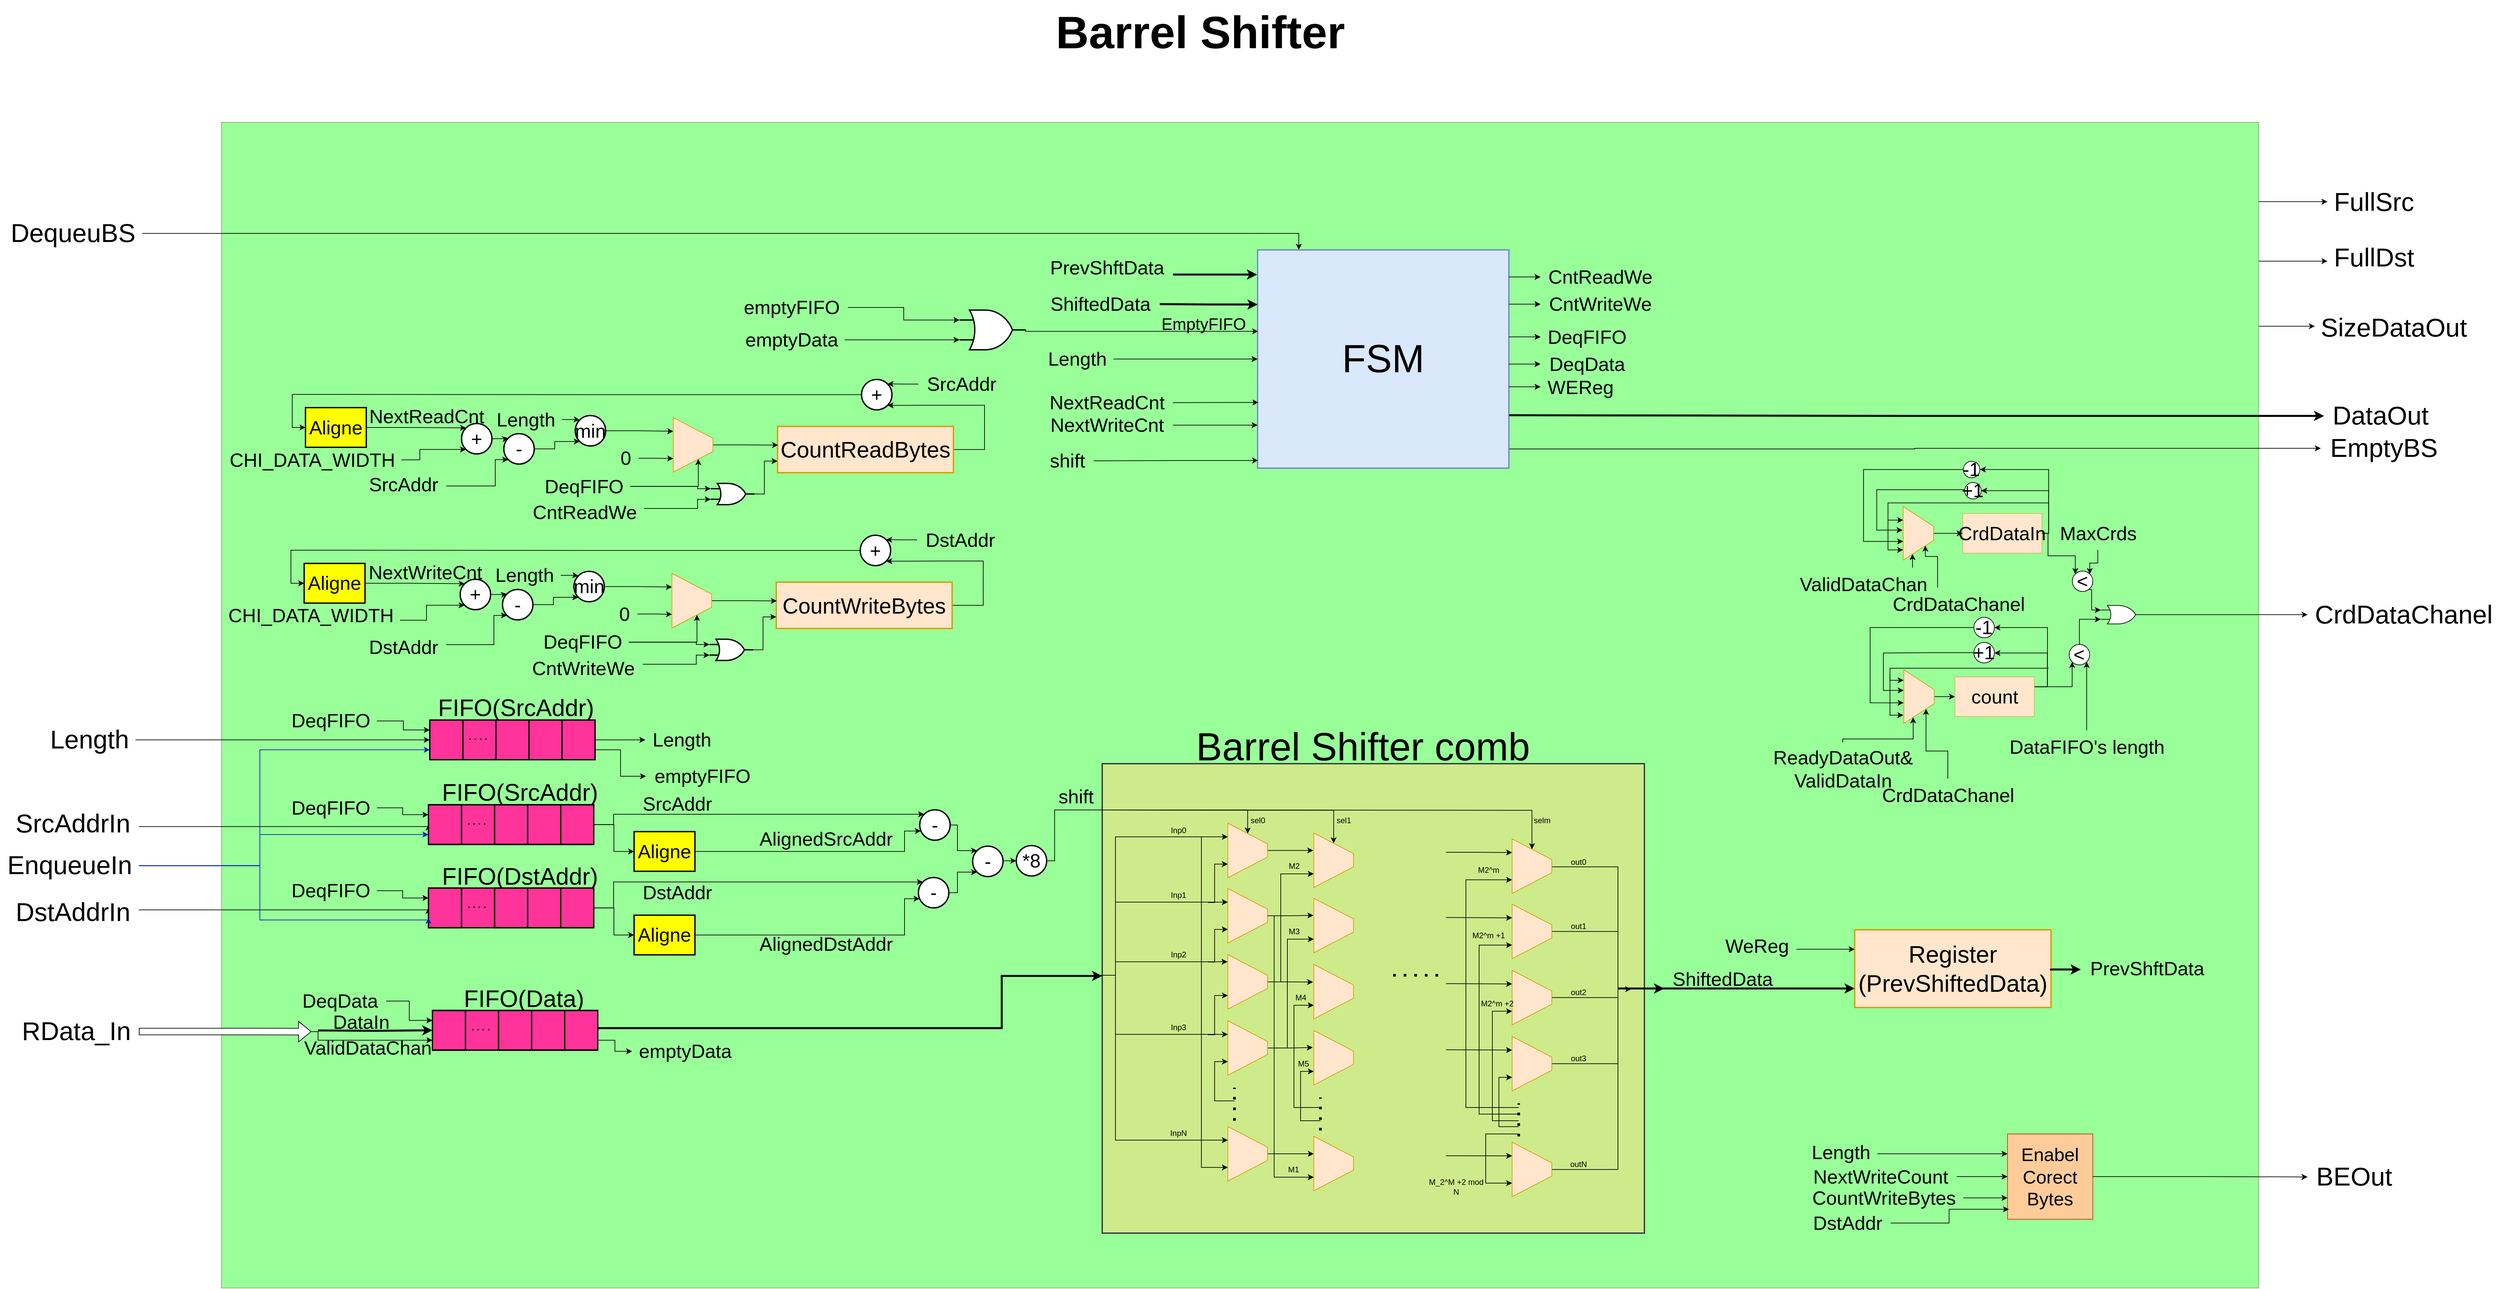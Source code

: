 <mxfile version="20.5.1" type="device" pages="4"><diagram id="yL5pJVqLe35tkb_d3WS5" name="Σελίδα-1"><mxGraphModel dx="7648" dy="3942" grid="1" gridSize="10" guides="1" tooltips="1" connect="1" arrows="1" fold="1" page="1" pageScale="1" pageWidth="827" pageHeight="1169" math="0" shadow="0"><root><mxCell id="0"/><mxCell id="1" parent="0"/><mxCell id="hYXjunSNodFJRhl9XOqa-31" value="" style="rounded=0;whiteSpace=wrap;html=1;fontSize=29;fillColor=#99FF99;strokeColor=#82b366;" parent="1" vertex="1"><mxGeometry x="-1330" y="-600" width="3081" height="1763" as="geometry"/></mxCell><mxCell id="ybeaj1PNNLpwJ7tggO6W-11" value="" style="rounded=0;whiteSpace=wrap;html=1;strokeColor=#36393d;strokeWidth=2;fontSize=29;fillColor=#cdeb8b;" parent="1" vertex="1"><mxGeometry x="2" y="370" width="820" height="710" as="geometry"/></mxCell><mxCell id="Txt5MWZacMRyf1WH_Fkh-17" style="edgeStyle=orthogonalEdgeStyle;rounded=0;orthogonalLoop=1;jettySize=auto;html=1;exitX=0.75;exitY=1;exitDx=0;exitDy=0;entryX=0.75;entryY=1;entryDx=0;entryDy=0;fontSize=12;" parent="1" target="Txt5MWZacMRyf1WH_Fkh-1" edge="1"><mxGeometry relative="1" as="geometry"><mxPoint x="162" y="580" as="sourcePoint"/><Array as="points"><mxPoint x="172" y="580"/><mxPoint x="172" y="522"/></Array></mxGeometry></mxCell><mxCell id="Txt5MWZacMRyf1WH_Fkh-30" style="edgeStyle=orthogonalEdgeStyle;rounded=0;orthogonalLoop=1;jettySize=auto;html=1;exitX=0.5;exitY=0;exitDx=0;exitDy=0;entryX=0.321;entryY=1.013;entryDx=0;entryDy=0;entryPerimeter=0;fontSize=12;" parent="1" source="Txt5MWZacMRyf1WH_Fkh-1" target="Txt5MWZacMRyf1WH_Fkh-22" edge="1"><mxGeometry relative="1" as="geometry"/></mxCell><mxCell id="Txt5MWZacMRyf1WH_Fkh-77" style="edgeStyle=orthogonalEdgeStyle;rounded=0;orthogonalLoop=1;jettySize=auto;html=1;strokeWidth=1;entryX=0;entryY=0.5;entryDx=0;entryDy=0;exitX=1;exitY=0.5;exitDx=0;exitDy=0;fontSize=29;" parent="1" source="ybeaj1PNNLpwJ7tggO6W-86" target="Txt5MWZacMRyf1WH_Fkh-1" edge="1"><mxGeometry relative="1" as="geometry"><mxPoint x="-48" y="440" as="sourcePoint"/><Array as="points"><mxPoint x="-70" y="517"/><mxPoint x="-70" y="440"/><mxPoint x="222" y="440"/></Array></mxGeometry></mxCell><mxCell id="Txt5MWZacMRyf1WH_Fkh-1" value="" style="shape=trapezoid;perimeter=trapezoidPerimeter;whiteSpace=wrap;html=1;fixedSize=1;rotation=90;size=31.25;fillColor=#ffe6cc;strokeColor=#d79b00;fontSize=12;" parent="1" vertex="1"><mxGeometry x="180.75" y="471.25" width="82.5" height="60" as="geometry"/></mxCell><mxCell id="Txt5MWZacMRyf1WH_Fkh-18" style="edgeStyle=orthogonalEdgeStyle;rounded=0;orthogonalLoop=1;jettySize=auto;html=1;exitX=0.75;exitY=1;exitDx=0;exitDy=0;entryX=0.75;entryY=1;entryDx=0;entryDy=0;fontSize=12;" parent="1" target="Txt5MWZacMRyf1WH_Fkh-2" edge="1"><mxGeometry relative="1" as="geometry"><mxPoint x="162" y="670" as="sourcePoint"/><Array as="points"><mxPoint x="172" y="670"/><mxPoint x="172" y="621"/></Array></mxGeometry></mxCell><mxCell id="Txt5MWZacMRyf1WH_Fkh-31" style="edgeStyle=orthogonalEdgeStyle;rounded=0;orthogonalLoop=1;jettySize=auto;html=1;exitX=0.5;exitY=0;exitDx=0;exitDy=0;entryX=0.314;entryY=1.01;entryDx=0;entryDy=0;entryPerimeter=0;fontSize=12;" parent="1" source="Txt5MWZacMRyf1WH_Fkh-2" target="Txt5MWZacMRyf1WH_Fkh-23" edge="1"><mxGeometry relative="1" as="geometry"/></mxCell><mxCell id="Txt5MWZacMRyf1WH_Fkh-2" value="" style="shape=trapezoid;perimeter=trapezoidPerimeter;whiteSpace=wrap;html=1;fixedSize=1;rotation=90;size=31.25;fillColor=#ffe6cc;strokeColor=#d79b00;fontSize=12;" parent="1" vertex="1"><mxGeometry x="180.75" y="570" width="82.5" height="60" as="geometry"/></mxCell><mxCell id="Txt5MWZacMRyf1WH_Fkh-19" style="edgeStyle=orthogonalEdgeStyle;rounded=0;orthogonalLoop=1;jettySize=auto;html=1;exitX=0.75;exitY=1;exitDx=0;exitDy=0;entryX=0.75;entryY=1;entryDx=0;entryDy=0;fontSize=12;" parent="1" target="Txt5MWZacMRyf1WH_Fkh-3" edge="1"><mxGeometry relative="1" as="geometry"><mxPoint x="162" y="780" as="sourcePoint"/><Array as="points"><mxPoint x="172" y="780"/><mxPoint x="172" y="721"/></Array></mxGeometry></mxCell><mxCell id="Txt5MWZacMRyf1WH_Fkh-32" style="edgeStyle=orthogonalEdgeStyle;rounded=0;orthogonalLoop=1;jettySize=auto;html=1;exitX=0.5;exitY=0;exitDx=0;exitDy=0;entryX=0.325;entryY=1.019;entryDx=0;entryDy=0;entryPerimeter=0;fontSize=12;" parent="1" source="Txt5MWZacMRyf1WH_Fkh-3" target="Txt5MWZacMRyf1WH_Fkh-24" edge="1"><mxGeometry relative="1" as="geometry"/></mxCell><mxCell id="Txt5MWZacMRyf1WH_Fkh-3" value="" style="shape=trapezoid;perimeter=trapezoidPerimeter;whiteSpace=wrap;html=1;fixedSize=1;rotation=90;size=31.25;fillColor=#ffe6cc;strokeColor=#d79b00;fontSize=12;" parent="1" vertex="1"><mxGeometry x="180.75" y="670" width="82.5" height="60" as="geometry"/></mxCell><mxCell id="Txt5MWZacMRyf1WH_Fkh-21" style="edgeStyle=orthogonalEdgeStyle;rounded=0;orthogonalLoop=1;jettySize=auto;html=1;exitX=0.75;exitY=1;exitDx=0;exitDy=0;entryX=0.75;entryY=1;entryDx=0;entryDy=0;fontSize=12;" parent="1" target="Txt5MWZacMRyf1WH_Fkh-4" edge="1"><mxGeometry relative="1" as="geometry"><mxPoint x="202" y="880" as="sourcePoint"/><Array as="points"><mxPoint x="172" y="880"/><mxPoint x="172" y="821"/></Array></mxGeometry></mxCell><mxCell id="Txt5MWZacMRyf1WH_Fkh-33" style="edgeStyle=orthogonalEdgeStyle;rounded=0;orthogonalLoop=1;jettySize=auto;html=1;exitX=0.5;exitY=0;exitDx=0;exitDy=0;entryX=0.312;entryY=1.028;entryDx=0;entryDy=0;entryPerimeter=0;fontSize=12;" parent="1" source="Txt5MWZacMRyf1WH_Fkh-4" target="Txt5MWZacMRyf1WH_Fkh-26" edge="1"><mxGeometry relative="1" as="geometry"/></mxCell><mxCell id="Txt5MWZacMRyf1WH_Fkh-4" value="" style="shape=trapezoid;perimeter=trapezoidPerimeter;whiteSpace=wrap;html=1;fixedSize=1;rotation=90;size=31.25;fillColor=#ffe6cc;strokeColor=#d79b00;fontSize=12;" parent="1" vertex="1"><mxGeometry x="180.75" y="770" width="82.5" height="60" as="geometry"/></mxCell><mxCell id="Txt5MWZacMRyf1WH_Fkh-20" style="edgeStyle=orthogonalEdgeStyle;rounded=0;orthogonalLoop=1;jettySize=auto;html=1;exitX=0.75;exitY=1;exitDx=0;exitDy=0;entryX=0.75;entryY=1;entryDx=0;entryDy=0;fontSize=12;" parent="1" target="Txt5MWZacMRyf1WH_Fkh-5" edge="1"><mxGeometry relative="1" as="geometry"><mxPoint x="152" y="480" as="sourcePoint"/><Array as="points"><mxPoint x="152" y="981"/></Array></mxGeometry></mxCell><mxCell id="Txt5MWZacMRyf1WH_Fkh-34" style="edgeStyle=orthogonalEdgeStyle;rounded=0;orthogonalLoop=1;jettySize=auto;html=1;exitX=0.5;exitY=0;exitDx=0;exitDy=0;entryX=0.322;entryY=1;entryDx=0;entryDy=0;entryPerimeter=0;fontSize=12;" parent="1" source="Txt5MWZacMRyf1WH_Fkh-5" target="Txt5MWZacMRyf1WH_Fkh-27" edge="1"><mxGeometry relative="1" as="geometry"/></mxCell><mxCell id="Txt5MWZacMRyf1WH_Fkh-5" value="" style="shape=trapezoid;perimeter=trapezoidPerimeter;whiteSpace=wrap;html=1;fixedSize=1;rotation=90;size=31.25;fillColor=#ffe6cc;strokeColor=#d79b00;fontSize=12;" parent="1" vertex="1"><mxGeometry x="180.75" y="930" width="82.5" height="60" as="geometry"/></mxCell><mxCell id="Txt5MWZacMRyf1WH_Fkh-6" value="" style="endArrow=none;dashed=1;html=1;dashPattern=1 3;strokeWidth=4;rounded=0;fontSize=12;" parent="1" edge="1"><mxGeometry width="50" height="50" relative="1" as="geometry"><mxPoint x="202" y="910" as="sourcePoint"/><mxPoint x="202" y="860" as="targetPoint"/></mxGeometry></mxCell><mxCell id="Txt5MWZacMRyf1WH_Fkh-12" style="edgeStyle=orthogonalEdgeStyle;rounded=0;orthogonalLoop=1;jettySize=auto;html=1;entryX=0.25;entryY=1;entryDx=0;entryDy=0;fontSize=29;" parent="1" target="Txt5MWZacMRyf1WH_Fkh-1" edge="1"><mxGeometry relative="1" as="geometry"><mxPoint x="-48" y="690" as="sourcePoint"/><Array as="points"><mxPoint x="22" y="690"/><mxPoint x="22" y="481"/></Array></mxGeometry></mxCell><mxCell id="Txt5MWZacMRyf1WH_Fkh-13" style="edgeStyle=orthogonalEdgeStyle;rounded=0;orthogonalLoop=1;jettySize=auto;html=1;entryX=0.25;entryY=1;entryDx=0;entryDy=0;fontSize=29;" parent="1" target="Txt5MWZacMRyf1WH_Fkh-2" edge="1"><mxGeometry relative="1" as="geometry"><mxPoint x="-8" y="690" as="sourcePoint"/><Array as="points"><mxPoint x="22" y="690"/><mxPoint x="22" y="579"/></Array></mxGeometry></mxCell><mxCell id="Txt5MWZacMRyf1WH_Fkh-14" style="edgeStyle=orthogonalEdgeStyle;rounded=0;orthogonalLoop=1;jettySize=auto;html=1;entryX=0.132;entryY=1.007;entryDx=0;entryDy=0;entryPerimeter=0;fontSize=29;" parent="1" target="Txt5MWZacMRyf1WH_Fkh-3" edge="1"><mxGeometry relative="1" as="geometry"><mxPoint x="22" y="690" as="sourcePoint"/><Array as="points"><mxPoint x="22" y="670"/></Array></mxGeometry></mxCell><mxCell id="Txt5MWZacMRyf1WH_Fkh-15" style="edgeStyle=orthogonalEdgeStyle;rounded=0;orthogonalLoop=1;jettySize=auto;html=1;entryX=0.25;entryY=1;entryDx=0;entryDy=0;fontSize=29;" parent="1" target="Txt5MWZacMRyf1WH_Fkh-4" edge="1"><mxGeometry relative="1" as="geometry"><mxPoint x="2" y="690" as="sourcePoint"/><Array as="points"><mxPoint x="22" y="690"/><mxPoint x="22" y="779"/></Array></mxGeometry></mxCell><mxCell id="Txt5MWZacMRyf1WH_Fkh-16" style="edgeStyle=orthogonalEdgeStyle;rounded=0;orthogonalLoop=1;jettySize=auto;html=1;entryX=0.25;entryY=1;entryDx=0;entryDy=0;fontSize=29;" parent="1" target="Txt5MWZacMRyf1WH_Fkh-5" edge="1"><mxGeometry relative="1" as="geometry"><mxPoint x="-8" y="690" as="sourcePoint"/><Array as="points"><mxPoint x="22" y="690"/><mxPoint x="22" y="939"/></Array></mxGeometry></mxCell><mxCell id="Txt5MWZacMRyf1WH_Fkh-35" style="edgeStyle=orthogonalEdgeStyle;rounded=0;orthogonalLoop=1;jettySize=auto;html=1;entryX=0.75;entryY=1;entryDx=0;entryDy=0;fontSize=12;" parent="1" target="Txt5MWZacMRyf1WH_Fkh-22" edge="1"><mxGeometry relative="1" as="geometry"><mxPoint x="272" y="700" as="sourcePoint"/><Array as="points"><mxPoint x="272" y="700"/><mxPoint x="272" y="537"/></Array></mxGeometry></mxCell><mxCell id="Txt5MWZacMRyf1WH_Fkh-22" value="" style="shape=trapezoid;perimeter=trapezoidPerimeter;whiteSpace=wrap;html=1;fixedSize=1;rotation=90;size=31.25;fillColor=#ffe6cc;strokeColor=#d79b00;fontSize=12;" parent="1" vertex="1"><mxGeometry x="310.75" y="486" width="82.5" height="60" as="geometry"/></mxCell><mxCell id="Txt5MWZacMRyf1WH_Fkh-36" style="edgeStyle=orthogonalEdgeStyle;rounded=0;orthogonalLoop=1;jettySize=auto;html=1;entryX=0.75;entryY=1;entryDx=0;entryDy=0;fontSize=12;" parent="1" target="Txt5MWZacMRyf1WH_Fkh-23" edge="1"><mxGeometry relative="1" as="geometry"><mxPoint x="282" y="800" as="sourcePoint"/><Array as="points"><mxPoint x="282" y="800"/><mxPoint x="282" y="635"/></Array></mxGeometry></mxCell><mxCell id="Txt5MWZacMRyf1WH_Fkh-23" value="" style="shape=trapezoid;perimeter=trapezoidPerimeter;whiteSpace=wrap;html=1;fixedSize=1;rotation=90;size=31.25;fillColor=#ffe6cc;strokeColor=#d79b00;fontSize=12;" parent="1" vertex="1"><mxGeometry x="310.75" y="584.75" width="82.5" height="60" as="geometry"/></mxCell><mxCell id="Txt5MWZacMRyf1WH_Fkh-37" style="edgeStyle=orthogonalEdgeStyle;rounded=0;orthogonalLoop=1;jettySize=auto;html=1;entryX=0.75;entryY=1;entryDx=0;entryDy=0;fontSize=12;" parent="1" target="Txt5MWZacMRyf1WH_Fkh-24" edge="1"><mxGeometry relative="1" as="geometry"><mxPoint x="332" y="890" as="sourcePoint"/><Array as="points"><mxPoint x="292" y="890"/><mxPoint x="292" y="735"/></Array></mxGeometry></mxCell><mxCell id="Txt5MWZacMRyf1WH_Fkh-24" value="" style="shape=trapezoid;perimeter=trapezoidPerimeter;whiteSpace=wrap;html=1;fixedSize=1;rotation=90;size=31.25;fillColor=#ffe6cc;strokeColor=#d79b00;fontSize=12;" parent="1" vertex="1"><mxGeometry x="310.75" y="684.75" width="82.5" height="60" as="geometry"/></mxCell><mxCell id="Txt5MWZacMRyf1WH_Fkh-25" style="edgeStyle=orthogonalEdgeStyle;rounded=0;orthogonalLoop=1;jettySize=auto;html=1;entryX=0.75;entryY=1;entryDx=0;entryDy=0;fontSize=12;" parent="1" target="Txt5MWZacMRyf1WH_Fkh-26" edge="1"><mxGeometry relative="1" as="geometry"><mxPoint x="332" y="910" as="sourcePoint"/><Array as="points"><mxPoint x="332" y="910"/><mxPoint x="302" y="910"/><mxPoint x="302" y="835"/></Array></mxGeometry></mxCell><mxCell id="Txt5MWZacMRyf1WH_Fkh-26" value="" style="shape=trapezoid;perimeter=trapezoidPerimeter;whiteSpace=wrap;html=1;fixedSize=1;rotation=90;size=31.25;fillColor=#ffe6cc;strokeColor=#d79b00;fontSize=12;" parent="1" vertex="1"><mxGeometry x="310.75" y="784.75" width="82.5" height="60" as="geometry"/></mxCell><mxCell id="Txt5MWZacMRyf1WH_Fkh-38" style="edgeStyle=orthogonalEdgeStyle;rounded=0;orthogonalLoop=1;jettySize=auto;html=1;exitX=0.5;exitY=0;exitDx=0;exitDy=0;entryX=0.75;entryY=1;entryDx=0;entryDy=0;fontSize=12;" parent="1" source="Txt5MWZacMRyf1WH_Fkh-2" target="Txt5MWZacMRyf1WH_Fkh-27" edge="1"><mxGeometry relative="1" as="geometry"><mxPoint x="262" y="598.0" as="sourcePoint"/><Array as="points"><mxPoint x="262" y="600"/><mxPoint x="262" y="995"/></Array></mxGeometry></mxCell><mxCell id="Txt5MWZacMRyf1WH_Fkh-27" value="" style="shape=trapezoid;perimeter=trapezoidPerimeter;whiteSpace=wrap;html=1;fixedSize=1;rotation=90;size=31.25;fillColor=#ffe6cc;strokeColor=#d79b00;fontSize=12;" parent="1" vertex="1"><mxGeometry x="310.75" y="944.75" width="82.5" height="60" as="geometry"/></mxCell><mxCell id="Txt5MWZacMRyf1WH_Fkh-28" value="" style="endArrow=none;dashed=1;html=1;dashPattern=1 3;strokeWidth=4;rounded=0;fillColor=#ffe6cc;strokeColor=#000000;fontSize=12;" parent="1" edge="1"><mxGeometry width="50" height="50" relative="1" as="geometry"><mxPoint x="332" y="924.75" as="sourcePoint"/><mxPoint x="332" y="874.75" as="targetPoint"/></mxGeometry></mxCell><mxCell id="Txt5MWZacMRyf1WH_Fkh-39" value="" style="endArrow=none;dashed=1;html=1;dashPattern=1 3;strokeWidth=4;rounded=0;fontSize=12;" parent="1" edge="1"><mxGeometry width="50" height="50" relative="1" as="geometry"><mxPoint x="442" y="690" as="sourcePoint"/><mxPoint x="512" y="690" as="targetPoint"/></mxGeometry></mxCell><mxCell id="Txt5MWZacMRyf1WH_Fkh-49" style="edgeStyle=orthogonalEdgeStyle;rounded=0;orthogonalLoop=1;jettySize=auto;html=1;exitX=0.75;exitY=1;exitDx=0;exitDy=0;strokeWidth=1;entryX=0.75;entryY=1;entryDx=0;entryDy=0;fontSize=12;" parent="1" target="Txt5MWZacMRyf1WH_Fkh-40" edge="1"><mxGeometry relative="1" as="geometry"><mxPoint x="632" y="890" as="sourcePoint"/><Array as="points"><mxPoint x="552" y="890"/><mxPoint x="552" y="546"/></Array></mxGeometry></mxCell><mxCell id="Txt5MWZacMRyf1WH_Fkh-50" style="edgeStyle=orthogonalEdgeStyle;rounded=0;orthogonalLoop=1;jettySize=auto;html=1;strokeWidth=1;entryX=0.25;entryY=1;entryDx=0;entryDy=0;fontSize=12;" parent="1" target="Txt5MWZacMRyf1WH_Fkh-40" edge="1"><mxGeometry relative="1" as="geometry"><mxPoint x="522" y="504" as="sourcePoint"/><Array as="points"><mxPoint x="572" y="504"/><mxPoint x="572" y="504"/></Array></mxGeometry></mxCell><mxCell id="Txt5MWZacMRyf1WH_Fkh-66" style="edgeStyle=orthogonalEdgeStyle;rounded=0;orthogonalLoop=1;jettySize=auto;html=1;exitX=0.5;exitY=0;exitDx=0;exitDy=0;strokeWidth=1;fontSize=12;" parent="1" edge="1"><mxGeometry relative="1" as="geometry"><mxPoint x="802" y="711" as="targetPoint"/><mxPoint x="681.94" y="526" as="sourcePoint"/><Array as="points"><mxPoint x="782" y="526"/><mxPoint x="782" y="711"/></Array></mxGeometry></mxCell><mxCell id="Txt5MWZacMRyf1WH_Fkh-40" value="" style="shape=trapezoid;perimeter=trapezoidPerimeter;whiteSpace=wrap;html=1;fixedSize=1;rotation=90;size=31.25;fillColor=#ffe6cc;strokeColor=#d79b00;fontSize=12;" parent="1" vertex="1"><mxGeometry x="610.69" y="495" width="82.5" height="60" as="geometry"/></mxCell><mxCell id="Txt5MWZacMRyf1WH_Fkh-48" style="edgeStyle=orthogonalEdgeStyle;rounded=0;orthogonalLoop=1;jettySize=auto;html=1;strokeWidth=1;entryX=0.75;entryY=1;entryDx=0;entryDy=0;fontSize=12;" parent="1" target="Txt5MWZacMRyf1WH_Fkh-41" edge="1"><mxGeometry relative="1" as="geometry"><mxPoint x="632" y="900" as="sourcePoint"/><Array as="points"><mxPoint x="632" y="900"/><mxPoint x="572" y="900"/><mxPoint x="572" y="644"/></Array></mxGeometry></mxCell><mxCell id="Txt5MWZacMRyf1WH_Fkh-51" style="edgeStyle=orthogonalEdgeStyle;rounded=0;orthogonalLoop=1;jettySize=auto;html=1;exitX=0.25;exitY=1;exitDx=0;exitDy=0;strokeWidth=1;entryX=0.25;entryY=1;entryDx=0;entryDy=0;fontSize=12;" parent="1" target="Txt5MWZacMRyf1WH_Fkh-41" edge="1"><mxGeometry relative="1" as="geometry"><mxPoint x="522" y="602.647" as="sourcePoint"/></mxGeometry></mxCell><mxCell id="Txt5MWZacMRyf1WH_Fkh-69" style="edgeStyle=orthogonalEdgeStyle;rounded=0;orthogonalLoop=1;jettySize=auto;html=1;exitX=0.5;exitY=0;exitDx=0;exitDy=0;strokeWidth=1;endArrow=none;endFill=0;fontSize=18;" parent="1" source="Txt5MWZacMRyf1WH_Fkh-41" edge="1"><mxGeometry relative="1" as="geometry"><mxPoint x="852" y="710" as="targetPoint"/><Array as="points"><mxPoint x="782" y="624"/><mxPoint x="782" y="710"/></Array></mxGeometry></mxCell><mxCell id="Txt5MWZacMRyf1WH_Fkh-41" value="" style="shape=trapezoid;perimeter=trapezoidPerimeter;whiteSpace=wrap;html=1;fixedSize=1;rotation=90;size=31.25;fillColor=#ffe6cc;strokeColor=#d79b00;fontSize=12;" parent="1" vertex="1"><mxGeometry x="610.69" y="593.75" width="82.5" height="60" as="geometry"/></mxCell><mxCell id="Txt5MWZacMRyf1WH_Fkh-42" style="edgeStyle=orthogonalEdgeStyle;rounded=0;orthogonalLoop=1;jettySize=auto;html=1;entryX=0.75;entryY=1;entryDx=0;entryDy=0;fontSize=12;" parent="1" target="Txt5MWZacMRyf1WH_Fkh-43" edge="1"><mxGeometry relative="1" as="geometry"><mxPoint x="632" y="910" as="sourcePoint"/><Array as="points"><mxPoint x="592" y="910"/><mxPoint x="592" y="744"/></Array></mxGeometry></mxCell><mxCell id="Txt5MWZacMRyf1WH_Fkh-52" style="edgeStyle=orthogonalEdgeStyle;rounded=0;orthogonalLoop=1;jettySize=auto;html=1;exitX=0.25;exitY=1;exitDx=0;exitDy=0;strokeWidth=1;entryX=0.25;entryY=1;entryDx=0;entryDy=0;fontSize=12;" parent="1" target="Txt5MWZacMRyf1WH_Fkh-43" edge="1"><mxGeometry relative="1" as="geometry"><mxPoint x="522" y="702.647" as="sourcePoint"/></mxGeometry></mxCell><mxCell id="Txt5MWZacMRyf1WH_Fkh-76" style="edgeStyle=orthogonalEdgeStyle;rounded=0;orthogonalLoop=1;jettySize=auto;html=1;exitX=0.5;exitY=0;exitDx=0;exitDy=0;strokeWidth=1;endArrow=none;endFill=0;fontSize=18;" parent="1" source="Txt5MWZacMRyf1WH_Fkh-43" edge="1"><mxGeometry relative="1" as="geometry"><mxPoint x="852" y="710" as="targetPoint"/><Array as="points"><mxPoint x="782" y="724"/><mxPoint x="782" y="710"/></Array></mxGeometry></mxCell><mxCell id="Txt5MWZacMRyf1WH_Fkh-43" value="" style="shape=trapezoid;perimeter=trapezoidPerimeter;whiteSpace=wrap;html=1;fixedSize=1;rotation=90;size=31.25;fillColor=#ffe6cc;strokeColor=#d79b00;fontSize=12;" parent="1" vertex="1"><mxGeometry x="610.69" y="693.75" width="82.5" height="60" as="geometry"/></mxCell><mxCell id="Txt5MWZacMRyf1WH_Fkh-44" style="edgeStyle=orthogonalEdgeStyle;rounded=0;orthogonalLoop=1;jettySize=auto;html=1;entryX=0.75;entryY=1;entryDx=0;entryDy=0;fontSize=12;" parent="1" target="Txt5MWZacMRyf1WH_Fkh-45" edge="1"><mxGeometry relative="1" as="geometry"><mxPoint x="631.94" y="919" as="sourcePoint"/><Array as="points"><mxPoint x="631.94" y="919"/><mxPoint x="601.94" y="919"/><mxPoint x="601.94" y="844"/></Array></mxGeometry></mxCell><mxCell id="Txt5MWZacMRyf1WH_Fkh-53" style="edgeStyle=orthogonalEdgeStyle;rounded=0;orthogonalLoop=1;jettySize=auto;html=1;exitX=0.25;exitY=1;exitDx=0;exitDy=0;strokeWidth=1;entryX=0.25;entryY=1;entryDx=0;entryDy=0;fontSize=12;" parent="1" target="Txt5MWZacMRyf1WH_Fkh-45" edge="1"><mxGeometry relative="1" as="geometry"><mxPoint x="522" y="802.647" as="sourcePoint"/></mxGeometry></mxCell><mxCell id="Txt5MWZacMRyf1WH_Fkh-75" style="edgeStyle=orthogonalEdgeStyle;rounded=0;orthogonalLoop=1;jettySize=auto;html=1;exitX=0.5;exitY=0;exitDx=0;exitDy=0;strokeWidth=1;endArrow=none;endFill=0;fontSize=18;" parent="1" source="Txt5MWZacMRyf1WH_Fkh-45" edge="1"><mxGeometry relative="1" as="geometry"><mxPoint x="852" y="710" as="targetPoint"/><Array as="points"><mxPoint x="782" y="824"/><mxPoint x="782" y="710"/></Array></mxGeometry></mxCell><mxCell id="Txt5MWZacMRyf1WH_Fkh-45" value="" style="shape=trapezoid;perimeter=trapezoidPerimeter;whiteSpace=wrap;html=1;fixedSize=1;rotation=90;size=31.25;fillColor=#ffe6cc;strokeColor=#d79b00;fontSize=12;" parent="1" vertex="1"><mxGeometry x="610.69" y="793.75" width="82.5" height="60" as="geometry"/></mxCell><mxCell id="Txt5MWZacMRyf1WH_Fkh-63" style="edgeStyle=orthogonalEdgeStyle;rounded=0;orthogonalLoop=1;jettySize=auto;html=1;strokeWidth=1;entryX=0.25;entryY=1;entryDx=0;entryDy=0;fontSize=12;" parent="1" target="Txt5MWZacMRyf1WH_Fkh-46" edge="1"><mxGeometry relative="1" as="geometry"><mxPoint x="522" y="963" as="sourcePoint"/><Array as="points"><mxPoint x="532" y="963"/></Array></mxGeometry></mxCell><mxCell id="Txt5MWZacMRyf1WH_Fkh-64" style="edgeStyle=orthogonalEdgeStyle;rounded=0;orthogonalLoop=1;jettySize=auto;html=1;strokeWidth=1;entryX=0.75;entryY=1;entryDx=0;entryDy=0;fontSize=12;" parent="1" target="Txt5MWZacMRyf1WH_Fkh-46" edge="1"><mxGeometry relative="1" as="geometry"><mxPoint x="632" y="930" as="sourcePoint"/><Array as="points"><mxPoint x="582" y="930"/><mxPoint x="582" y="1004"/></Array></mxGeometry></mxCell><mxCell id="Txt5MWZacMRyf1WH_Fkh-74" style="edgeStyle=orthogonalEdgeStyle;rounded=0;orthogonalLoop=1;jettySize=auto;html=1;exitX=0.5;exitY=0;exitDx=0;exitDy=0;strokeWidth=1;endArrow=none;endFill=0;fontSize=18;" parent="1" source="Txt5MWZacMRyf1WH_Fkh-46" edge="1"><mxGeometry relative="1" as="geometry"><mxPoint x="852" y="710" as="targetPoint"/><Array as="points"><mxPoint x="782" y="984"/><mxPoint x="782" y="710"/></Array></mxGeometry></mxCell><mxCell id="Txt5MWZacMRyf1WH_Fkh-46" value="" style="shape=trapezoid;perimeter=trapezoidPerimeter;whiteSpace=wrap;html=1;fixedSize=1;rotation=90;size=31.25;fillColor=#ffe6cc;strokeColor=#d79b00;fontSize=12;" parent="1" vertex="1"><mxGeometry x="610.69" y="953.75" width="82.5" height="60" as="geometry"/></mxCell><mxCell id="Txt5MWZacMRyf1WH_Fkh-47" value="" style="endArrow=none;dashed=1;html=1;dashPattern=1 3;strokeWidth=4;rounded=0;fontSize=12;" parent="1" edge="1"><mxGeometry width="50" height="50" relative="1" as="geometry"><mxPoint x="631.94" y="933.75" as="sourcePoint"/><mxPoint x="631.94" y="883.75" as="targetPoint"/></mxGeometry></mxCell><mxCell id="Txt5MWZacMRyf1WH_Fkh-54" value="M2" style="text;html=1;align=center;verticalAlign=middle;resizable=0;points=[];autosize=1;strokeColor=none;fillColor=none;fontSize=12;" parent="1" vertex="1"><mxGeometry x="272" y="510" width="40" height="30" as="geometry"/></mxCell><mxCell id="Txt5MWZacMRyf1WH_Fkh-55" value="M3" style="text;html=1;align=center;verticalAlign=middle;resizable=0;points=[];autosize=1;strokeColor=none;fillColor=none;fontSize=12;" parent="1" vertex="1"><mxGeometry x="272" y="608.75" width="40" height="30" as="geometry"/></mxCell><mxCell id="Txt5MWZacMRyf1WH_Fkh-56" value="M4" style="text;html=1;align=center;verticalAlign=middle;resizable=0;points=[];autosize=1;strokeColor=none;fillColor=none;fontSize=12;" parent="1" vertex="1"><mxGeometry x="282" y="708.75" width="40" height="30" as="geometry"/></mxCell><mxCell id="Txt5MWZacMRyf1WH_Fkh-57" value="M5" style="text;html=1;align=center;verticalAlign=middle;resizable=0;points=[];autosize=1;strokeColor=none;fillColor=none;fontSize=12;" parent="1" vertex="1"><mxGeometry x="286" y="808.75" width="40" height="30" as="geometry"/></mxCell><mxCell id="Txt5MWZacMRyf1WH_Fkh-58" value="M1" style="text;html=1;align=center;verticalAlign=middle;resizable=0;points=[];autosize=1;strokeColor=none;fillColor=none;fontSize=12;" parent="1" vertex="1"><mxGeometry x="270.75" y="968.75" width="40" height="30" as="geometry"/></mxCell><mxCell id="Txt5MWZacMRyf1WH_Fkh-59" value="M2^m" style="text;html=1;align=center;verticalAlign=middle;resizable=0;points=[];autosize=1;strokeColor=none;fillColor=none;fontSize=12;" parent="1" vertex="1"><mxGeometry x="555.69" y="516" width="60" height="30" as="geometry"/></mxCell><mxCell id="Txt5MWZacMRyf1WH_Fkh-60" value="M2^m +1" style="text;html=1;align=center;verticalAlign=middle;resizable=0;points=[];autosize=1;strokeColor=none;fillColor=none;fontSize=12;" parent="1" vertex="1"><mxGeometry x="550.69" y="614.75" width="70" height="30" as="geometry"/></mxCell><mxCell id="Txt5MWZacMRyf1WH_Fkh-61" value="M2^m +2" style="text;html=1;align=center;verticalAlign=middle;resizable=0;points=[];autosize=1;strokeColor=none;fillColor=none;fontSize=12;" parent="1" vertex="1"><mxGeometry x="563.69" y="717.75" width="70" height="30" as="geometry"/></mxCell><mxCell id="Txt5MWZacMRyf1WH_Fkh-83" style="edgeStyle=orthogonalEdgeStyle;rounded=0;orthogonalLoop=1;jettySize=auto;html=1;strokeWidth=1;fillColor=#ffe6cc;strokeColor=#000000;fontSize=29;" parent="1" target="Txt5MWZacMRyf1WH_Fkh-22" edge="1"><mxGeometry relative="1" as="geometry"><mxPoint x="-38" y="440" as="sourcePoint"/></mxGeometry></mxCell><mxCell id="Txt5MWZacMRyf1WH_Fkh-81" style="edgeStyle=orthogonalEdgeStyle;rounded=0;orthogonalLoop=1;jettySize=auto;html=1;entryX=0;entryY=0.5;entryDx=0;entryDy=0;strokeWidth=1;fontSize=29;" parent="1" target="Txt5MWZacMRyf1WH_Fkh-40" edge="1"><mxGeometry relative="1" as="geometry"><mxPoint x="2" y="440" as="sourcePoint"/></mxGeometry></mxCell><mxCell id="ybeaj1PNNLpwJ7tggO6W-1" value="Inp0" style="text;html=1;align=center;verticalAlign=middle;resizable=0;points=[];autosize=1;strokeColor=none;fillColor=none;fontSize=12;" parent="1" vertex="1"><mxGeometry x="92" y="456" width="50" height="30" as="geometry"/></mxCell><mxCell id="ybeaj1PNNLpwJ7tggO6W-2" value="Inp1" style="text;html=1;align=center;verticalAlign=middle;resizable=0;points=[];autosize=1;strokeColor=none;fillColor=none;fontSize=12;" parent="1" vertex="1"><mxGeometry x="92" y="554" width="50" height="30" as="geometry"/></mxCell><mxCell id="ybeaj1PNNLpwJ7tggO6W-3" value="Inp2" style="text;html=1;align=center;verticalAlign=middle;resizable=0;points=[];autosize=1;strokeColor=none;fillColor=none;fontSize=12;" parent="1" vertex="1"><mxGeometry x="92" y="644" width="50" height="30" as="geometry"/></mxCell><mxCell id="ybeaj1PNNLpwJ7tggO6W-4" value="Inp3" style="text;html=1;align=center;verticalAlign=middle;resizable=0;points=[];autosize=1;strokeColor=none;fillColor=none;fontSize=12;" parent="1" vertex="1"><mxGeometry x="92" y="754" width="50" height="30" as="geometry"/></mxCell><mxCell id="ybeaj1PNNLpwJ7tggO6W-5" value="InpN" style="text;html=1;align=center;verticalAlign=middle;resizable=0;points=[];autosize=1;strokeColor=none;fillColor=none;fontSize=12;" parent="1" vertex="1"><mxGeometry x="92" y="914" width="50" height="30" as="geometry"/></mxCell><mxCell id="ybeaj1PNNLpwJ7tggO6W-6" value="out0" style="text;html=1;align=center;verticalAlign=middle;resizable=0;points=[];autosize=1;strokeColor=none;fillColor=none;fontSize=12;" parent="1" vertex="1"><mxGeometry x="697" y="504" width="50" height="30" as="geometry"/></mxCell><mxCell id="ybeaj1PNNLpwJ7tggO6W-7" value="out1" style="text;html=1;align=center;verticalAlign=middle;resizable=0;points=[];autosize=1;strokeColor=none;fillColor=none;fontSize=12;" parent="1" vertex="1"><mxGeometry x="697" y="601" width="50" height="30" as="geometry"/></mxCell><mxCell id="ybeaj1PNNLpwJ7tggO6W-8" value="out2" style="text;html=1;align=center;verticalAlign=middle;resizable=0;points=[];autosize=1;strokeColor=none;fillColor=none;fontSize=12;" parent="1" vertex="1"><mxGeometry x="697" y="701" width="50" height="30" as="geometry"/></mxCell><mxCell id="ybeaj1PNNLpwJ7tggO6W-9" value="out3" style="text;html=1;align=center;verticalAlign=middle;resizable=0;points=[];autosize=1;strokeColor=none;fillColor=none;fontSize=12;" parent="1" vertex="1"><mxGeometry x="697" y="801" width="50" height="30" as="geometry"/></mxCell><mxCell id="ybeaj1PNNLpwJ7tggO6W-10" value="outN" style="text;html=1;align=center;verticalAlign=middle;resizable=0;points=[];autosize=1;strokeColor=none;fillColor=none;fontSize=12;" parent="1" vertex="1"><mxGeometry x="697" y="961" width="50" height="30" as="geometry"/></mxCell><mxCell id="ybeaj1PNNLpwJ7tggO6W-13" value="M_2^M +2 mod&lt;br style=&quot;font-size: 12px;&quot;&gt;N" style="text;html=1;align=center;verticalAlign=middle;resizable=0;points=[];autosize=1;strokeColor=none;fillColor=none;fontSize=12;fontColor=#000000;" parent="1" vertex="1"><mxGeometry x="482" y="990" width="110" height="40" as="geometry"/></mxCell><mxCell id="ybeaj1PNNLpwJ7tggO6W-14" value="&lt;font style=&quot;font-size: 59px;&quot;&gt;Barrel Shifter comb&lt;/font&gt;" style="text;html=1;align=center;verticalAlign=middle;resizable=0;points=[];autosize=1;strokeColor=none;fillColor=none;fontSize=29;fontColor=#000000;" parent="1" vertex="1"><mxGeometry x="130.69" y="305" width="530" height="80" as="geometry"/></mxCell><mxCell id="ybeaj1PNNLpwJ7tggO6W-15" value="sel0" style="text;html=1;align=center;verticalAlign=middle;resizable=0;points=[];autosize=1;strokeColor=none;fillColor=none;fontSize=12;" parent="1" vertex="1"><mxGeometry x="212" y="441.25" width="50" height="30" as="geometry"/></mxCell><mxCell id="ybeaj1PNNLpwJ7tggO6W-16" value="sel1" style="text;html=1;align=center;verticalAlign=middle;resizable=0;points=[];autosize=1;strokeColor=none;fillColor=none;fontSize=12;" parent="1" vertex="1"><mxGeometry x="342" y="441.25" width="50" height="30" as="geometry"/></mxCell><mxCell id="ybeaj1PNNLpwJ7tggO6W-17" value="selm" style="text;html=1;align=center;verticalAlign=middle;resizable=0;points=[];autosize=1;strokeColor=none;fillColor=none;fontSize=12;" parent="1" vertex="1"><mxGeometry x="641.94" y="441.25" width="50" height="30" as="geometry"/></mxCell><mxCell id="ybeaj1PNNLpwJ7tggO6W-40" style="edgeStyle=orthogonalEdgeStyle;rounded=0;orthogonalLoop=1;jettySize=auto;html=1;strokeColor=#000000;strokeWidth=3;fontSize=29;fontColor=#000000;startArrow=classic;startFill=1;endArrow=none;endFill=0;fillColor=#FFFFFF;entryX=1;entryY=0.5;entryDx=0;entryDy=0;" parent="1" source="ybeaj1PNNLpwJ7tggO6W-11" target="RsVjr24hEBYtKgyilElg-52" edge="1"><mxGeometry relative="1" as="geometry"><mxPoint x="-818" y="691" as="targetPoint"/><mxPoint x="-576" y="690.75" as="sourcePoint"/><Array as="points"><mxPoint x="-150" y="691"/><mxPoint x="-150" y="770"/><mxPoint x="-761" y="770"/></Array></mxGeometry></mxCell><mxCell id="ybeaj1PNNLpwJ7tggO6W-151" style="edgeStyle=orthogonalEdgeStyle;rounded=0;orthogonalLoop=1;jettySize=auto;html=1;exitX=0;exitY=0.5;exitDx=0;exitDy=0;entryX=1;entryY=0.5;entryDx=0;entryDy=0;strokeColor=#000000;strokeWidth=1;fontSize=29;fontColor=#000000;startArrow=classic;startFill=1;endArrow=none;endFill=0;fillColor=#FFFFFF;" parent="1" source="ybeaj1PNNLpwJ7tggO6W-136" target="ybeaj1PNNLpwJ7tggO6W-29" edge="1"><mxGeometry relative="1" as="geometry"/></mxCell><mxCell id="ybeaj1PNNLpwJ7tggO6W-35" value="FIFO(SrcAddr)" style="text;html=1;align=center;verticalAlign=middle;resizable=0;points=[];autosize=1;strokeColor=none;fillColor=none;fontSize=36;fontColor=#000000;" parent="1" vertex="1"><mxGeometry x="-1009" y="383.12" width="260" height="60" as="geometry"/></mxCell><mxCell id="ybeaj1PNNLpwJ7tggO6W-37" value="" style="shape=flexArrow;endArrow=classic;html=1;rounded=0;strokeColor=#000000;strokeWidth=1;fontSize=29;fontColor=#000000;fillColor=#FFFFFF;" parent="1" source="ybeaj1PNNLpwJ7tggO6W-38" edge="1"><mxGeometry width="50" height="50" relative="1" as="geometry"><mxPoint x="-1044" y="775.25" as="sourcePoint"/><mxPoint x="-1194" y="775.25" as="targetPoint"/></mxGeometry></mxCell><mxCell id="ybeaj1PNNLpwJ7tggO6W-38" value="RData_In" style="text;html=1;align=center;verticalAlign=middle;resizable=0;points=[];autosize=1;strokeColor=none;fillColor=none;fontSize=39;fontColor=#000000;" parent="1" vertex="1"><mxGeometry x="-1645" y="745" width="190" height="60" as="geometry"/></mxCell><mxCell id="ybeaj1PNNLpwJ7tggO6W-44" value="&lt;span style=&quot;font-size: 39px;&quot;&gt;SrcAddrIn&lt;/span&gt;" style="text;html=1;align=center;verticalAlign=middle;resizable=0;points=[];autosize=1;strokeColor=none;fillColor=none;fontSize=39;fontColor=#000000;" parent="1" vertex="1"><mxGeometry x="-1655" y="430.75" width="200" height="60" as="geometry"/></mxCell><mxCell id="ybeaj1PNNLpwJ7tggO6W-48" style="edgeStyle=orthogonalEdgeStyle;rounded=0;orthogonalLoop=1;jettySize=auto;html=1;exitX=0;exitY=0.5;exitDx=0;exitDy=0;strokeColor=#000000;strokeWidth=1;fontSize=29;fontColor=#000000;startArrow=classic;startFill=1;endArrow=none;endFill=0;fillColor=#FFFFFF;" parent="1" source="ybeaj1PNNLpwJ7tggO6W-32" target="ybeaj1PNNLpwJ7tggO6W-44" edge="1"><mxGeometry relative="1" as="geometry"><mxPoint x="-979.263" y="442.487" as="sourcePoint"/><Array as="points"><mxPoint x="-1216" y="465.12"/><mxPoint x="-1216" y="465.12"/></Array></mxGeometry></mxCell><mxCell id="ybeaj1PNNLpwJ7tggO6W-52" value="&lt;span style=&quot;font-size: 39px;&quot;&gt;DstAddrIn&lt;/span&gt;" style="text;html=1;align=center;verticalAlign=middle;resizable=0;points=[];autosize=1;strokeColor=none;fillColor=none;fontSize=39;fontColor=#000000;" parent="1" vertex="1"><mxGeometry x="-1655" y="565.12" width="200" height="60" as="geometry"/></mxCell><mxCell id="ybeaj1PNNLpwJ7tggO6W-53" style="edgeStyle=orthogonalEdgeStyle;rounded=0;orthogonalLoop=1;jettySize=auto;html=1;exitX=0;exitY=0.5;exitDx=0;exitDy=0;strokeColor=#000000;strokeWidth=1;fontSize=29;fontColor=#000000;startArrow=classic;startFill=1;endArrow=none;endFill=0;fillColor=#FFFFFF;" parent="1" source="ybeaj1PNNLpwJ7tggO6W-148" target="ybeaj1PNNLpwJ7tggO6W-52" edge="1"><mxGeometry relative="1" as="geometry"><Array as="points"><mxPoint x="-1176" y="591.12"/><mxPoint x="-1176" y="591.12"/></Array><mxPoint x="-979.263" y="544.857" as="sourcePoint"/></mxGeometry></mxCell><mxCell id="ybeaj1PNNLpwJ7tggO6W-87" style="edgeStyle=orthogonalEdgeStyle;rounded=0;orthogonalLoop=1;jettySize=auto;html=1;exitX=0;exitY=0.5;exitDx=0;exitDy=0;strokeColor=#000000;strokeWidth=1;fontSize=29;fontColor=#000000;startArrow=classic;startFill=1;endArrow=none;endFill=0;fillColor=#FFFFFF;entryX=1;entryY=0.5;entryDx=0;entryDy=0;" parent="1" source="ybeaj1PNNLpwJ7tggO6W-86" target="ybeaj1PNNLpwJ7tggO6W-143" edge="1"><mxGeometry relative="1" as="geometry"><mxPoint x="-91.462" y="546.12" as="targetPoint"/></mxGeometry></mxCell><mxCell id="ybeaj1PNNLpwJ7tggO6W-86" value="&lt;font style=&quot;font-size: 29px;&quot;&gt;*8&lt;/font&gt;" style="ellipse;whiteSpace=wrap;html=1;aspect=fixed;strokeColor=#000000;strokeWidth=2;fontSize=29;fontColor=#000000;fillColor=#FFFFFF;" parent="1" vertex="1"><mxGeometry x="-128" y="493.87" width="46" height="46" as="geometry"/></mxCell><mxCell id="ybeaj1PNNLpwJ7tggO6W-104" value="&lt;font style=&quot;font-size: 36px;&quot;&gt;Register&lt;br style=&quot;&quot;&gt;(PrevShiftedData)&lt;/font&gt;" style="rounded=0;whiteSpace=wrap;html=1;strokeColor=#d79b00;strokeWidth=2;fontSize=29;fillColor=#FFE6CC;" parent="1" vertex="1"><mxGeometry x="1140" y="621.25" width="297" height="117.5" as="geometry"/></mxCell><mxCell id="ybeaj1PNNLpwJ7tggO6W-119" style="edgeStyle=orthogonalEdgeStyle;rounded=0;orthogonalLoop=1;jettySize=auto;html=1;strokeColor=#000000;strokeWidth=3;fontSize=29;fontColor=#000000;startArrow=classic;startFill=1;endArrow=none;endFill=0;fillColor=#FFFFFF;entryX=1;entryY=0.5;entryDx=0;entryDy=0;" parent="1" source="ybeaj1PNNLpwJ7tggO6W-228" target="ybeaj1PNNLpwJ7tggO6W-104" edge="1"><mxGeometry relative="1" as="geometry"><mxPoint x="1417" y="708.75" as="targetPoint"/><mxPoint x="1557" y="681.25" as="sourcePoint"/><Array as="points"><mxPoint x="1437" y="681.25"/></Array></mxGeometry></mxCell><mxCell id="ybeaj1PNNLpwJ7tggO6W-121" style="edgeStyle=orthogonalEdgeStyle;rounded=0;orthogonalLoop=1;jettySize=auto;html=1;strokeColor=#000000;strokeWidth=3;fontSize=18;fontColor=#000000;startArrow=classic;startFill=1;endArrow=none;endFill=0;fillColor=#FFFFFF;" parent="1" edge="1"><mxGeometry relative="1" as="geometry"><mxPoint x="782" y="710" as="targetPoint"/><mxPoint x="852" y="710" as="sourcePoint"/><Array as="points"><mxPoint x="782" y="710"/></Array></mxGeometry></mxCell><mxCell id="ybeaj1PNNLpwJ7tggO6W-123" style="edgeStyle=orthogonalEdgeStyle;rounded=0;orthogonalLoop=1;jettySize=auto;html=1;strokeColor=#000000;strokeWidth=3;fontSize=29;fontColor=#000000;startArrow=classic;startFill=1;endArrow=none;endFill=0;fillColor=#FFFFFF;" parent="1" source="ybeaj1PNNLpwJ7tggO6W-104" edge="1"><mxGeometry relative="1" as="geometry"><mxPoint x="842" y="710" as="targetPoint"/><mxPoint x="1302.05" y="709.78" as="sourcePoint"/><Array as="points"><mxPoint x="1232" y="710"/><mxPoint x="1232" y="710"/></Array></mxGeometry></mxCell><mxCell id="ybeaj1PNNLpwJ7tggO6W-118" style="edgeStyle=orthogonalEdgeStyle;rounded=0;orthogonalLoop=1;jettySize=auto;html=1;exitX=0;exitY=0.25;exitDx=0;exitDy=0;strokeColor=#000000;strokeWidth=1;fontSize=29;fontColor=#000000;startArrow=classic;startFill=1;endArrow=none;endFill=0;fillColor=#FFFFFF;" parent="1" source="ybeaj1PNNLpwJ7tggO6W-104" target="ybeaj1PNNLpwJ7tggO6W-220" edge="1"><mxGeometry relative="1" as="geometry"><mxPoint x="1167" y="693.75" as="sourcePoint"/><mxPoint x="937" y="694.083" as="targetPoint"/><Array as="points"><mxPoint x="1047" y="650.25"/><mxPoint x="1047" y="650.25"/></Array></mxGeometry></mxCell><mxCell id="ybeaj1PNNLpwJ7tggO6W-135" style="edgeStyle=orthogonalEdgeStyle;rounded=0;orthogonalLoop=1;jettySize=auto;html=1;exitX=0.038;exitY=0.698;exitDx=0;exitDy=0;strokeColor=#000000;strokeWidth=1;fontSize=29;fontColor=#000000;startArrow=classic;startFill=1;endArrow=none;endFill=0;fillColor=#FFFFFF;entryX=1;entryY=0.5;entryDx=0;entryDy=0;exitPerimeter=0;" parent="1" source="ybeaj1PNNLpwJ7tggO6W-138" target="ybeaj1PNNLpwJ7tggO6W-136" edge="1"><mxGeometry relative="1" as="geometry"><Array as="points"><mxPoint x="-297" y="472.12"/><mxPoint x="-297" y="503.12"/></Array></mxGeometry></mxCell><mxCell id="ybeaj1PNNLpwJ7tggO6W-136" value="&lt;font style=&quot;font-size: 29px;&quot;&gt;Aligne&lt;/font&gt;" style="rounded=0;whiteSpace=wrap;html=1;strokeColor=#000000;strokeWidth=2;fontSize=29;fontColor=#000000;fillColor=#FFFF00;" parent="1" vertex="1"><mxGeometry x="-706" y="472.75" width="92" height="60" as="geometry"/></mxCell><mxCell id="ybeaj1PNNLpwJ7tggO6W-137" style="edgeStyle=orthogonalEdgeStyle;rounded=0;orthogonalLoop=1;jettySize=auto;html=1;exitX=0;exitY=0;exitDx=0;exitDy=0;entryX=1;entryY=0.5;entryDx=0;entryDy=0;strokeColor=#000000;strokeWidth=1;fontSize=29;fontColor=#000000;startArrow=classic;startFill=1;endArrow=none;endFill=0;fillColor=#FFFFFF;" parent="1" source="ybeaj1PNNLpwJ7tggO6W-143" target="ybeaj1PNNLpwJ7tggO6W-138" edge="1"><mxGeometry relative="1" as="geometry"><mxPoint x="-320.263" y="548.857" as="sourcePoint"/><Array as="points"><mxPoint x="-217" y="501.37"/><mxPoint x="-217" y="462.37"/></Array></mxGeometry></mxCell><mxCell id="ybeaj1PNNLpwJ7tggO6W-138" value="&lt;font style=&quot;font-size: 29px;&quot;&gt;-&lt;/font&gt;" style="ellipse;whiteSpace=wrap;html=1;aspect=fixed;strokeColor=#000000;strokeWidth=2;fontSize=29;fontColor=#000000;fillColor=#FFFFFF;" parent="1" vertex="1"><mxGeometry x="-274" y="439.75" width="46" height="46" as="geometry"/></mxCell><mxCell id="ybeaj1PNNLpwJ7tggO6W-139" style="edgeStyle=orthogonalEdgeStyle;rounded=0;orthogonalLoop=1;jettySize=auto;html=1;exitX=0.038;exitY=0.698;exitDx=0;exitDy=0;strokeColor=#000000;strokeWidth=1;fontSize=29;fontColor=#000000;startArrow=classic;startFill=1;endArrow=none;endFill=0;fillColor=#FFFFFF;entryX=1;entryY=0.5;entryDx=0;entryDy=0;exitPerimeter=0;" parent="1" source="ybeaj1PNNLpwJ7tggO6W-142" target="ybeaj1PNNLpwJ7tggO6W-140" edge="1"><mxGeometry relative="1" as="geometry"><Array as="points"><mxPoint x="-297" y="574.12"/><mxPoint x="-297" y="629.12"/></Array></mxGeometry></mxCell><mxCell id="ybeaj1PNNLpwJ7tggO6W-140" value="&lt;span style=&quot;font-size: 29px;&quot;&gt;Aligne&lt;/span&gt;" style="rounded=0;whiteSpace=wrap;html=1;strokeColor=#000000;strokeWidth=2;fontSize=29;fontColor=#000000;fillColor=#FFFF00;" parent="1" vertex="1"><mxGeometry x="-706" y="599.12" width="92" height="60" as="geometry"/></mxCell><mxCell id="ybeaj1PNNLpwJ7tggO6W-141" style="edgeStyle=orthogonalEdgeStyle;rounded=0;orthogonalLoop=1;jettySize=auto;html=1;exitX=0;exitY=1;exitDx=0;exitDy=0;entryX=1;entryY=0.5;entryDx=0;entryDy=0;strokeColor=#000000;strokeWidth=1;fontSize=29;fontColor=#000000;startArrow=classic;startFill=1;endArrow=none;endFill=0;fillColor=#0050ef;" parent="1" source="ybeaj1PNNLpwJ7tggO6W-143" target="ybeaj1PNNLpwJ7tggO6W-142" edge="1"><mxGeometry relative="1" as="geometry"><mxPoint x="-322.354" y="579.38" as="sourcePoint"/><Array as="points"><mxPoint x="-217" y="534.12"/><mxPoint x="-217" y="565.12"/></Array></mxGeometry></mxCell><mxCell id="ybeaj1PNNLpwJ7tggO6W-142" value="&lt;font style=&quot;font-size: 29px;&quot;&gt;-&lt;/font&gt;" style="ellipse;whiteSpace=wrap;html=1;aspect=fixed;strokeColor=#000000;strokeWidth=2;fontSize=29;fontColor=#000000;fillColor=#FFFFFF;" parent="1" vertex="1"><mxGeometry x="-276" y="542.12" width="46" height="46" as="geometry"/></mxCell><mxCell id="ybeaj1PNNLpwJ7tggO6W-143" value="&lt;font style=&quot;font-size: 29px;&quot;&gt;-&lt;/font&gt;" style="ellipse;whiteSpace=wrap;html=1;aspect=fixed;strokeColor=#000000;strokeWidth=2;fontSize=29;fontColor=#000000;fillColor=#FFFFFF;" parent="1" vertex="1"><mxGeometry x="-194" y="494.75" width="46" height="46" as="geometry"/></mxCell><mxCell id="ybeaj1PNNLpwJ7tggO6W-152" style="edgeStyle=orthogonalEdgeStyle;rounded=0;orthogonalLoop=1;jettySize=auto;html=1;strokeColor=#000000;strokeWidth=1;fontSize=29;fontColor=#000000;startArrow=classic;startFill=1;endArrow=none;endFill=0;fillColor=#FFFFFF;entryX=1;entryY=0.5;entryDx=0;entryDy=0;" parent="1" source="ybeaj1PNNLpwJ7tggO6W-140" target="ybeaj1PNNLpwJ7tggO6W-145" edge="1"><mxGeometry relative="1" as="geometry"/></mxCell><mxCell id="ybeaj1PNNLpwJ7tggO6W-150" value="FIFO(DstAddr)" style="text;html=1;align=center;verticalAlign=middle;resizable=0;points=[];autosize=1;strokeColor=none;fillColor=none;fontSize=36;fontColor=#000000;" parent="1" vertex="1"><mxGeometry x="-1009" y="510.12" width="260" height="60" as="geometry"/></mxCell><mxCell id="ybeaj1PNNLpwJ7tggO6W-220" value="&lt;font style=&quot;font-size: 29px;&quot;&gt;WeReg&lt;/font&gt;" style="text;html=1;align=center;verticalAlign=middle;resizable=0;points=[];autosize=1;strokeColor=none;fillColor=none;fontSize=29;fontColor=#000000;" parent="1" vertex="1"><mxGeometry x="932" y="621.25" width="120" height="50" as="geometry"/></mxCell><mxCell id="ybeaj1PNNLpwJ7tggO6W-222" value="" style="group;fontSize=29;" parent="1" vertex="1" connectable="0"><mxGeometry x="-1017" y="432.12" width="250" height="60" as="geometry"/></mxCell><mxCell id="ybeaj1PNNLpwJ7tggO6W-28" value="" style="rounded=0;whiteSpace=wrap;html=1;strokeColor=#000000;strokeWidth=2;fontSize=29;fontColor=#000000;fillColor=#FF3399;" parent="ybeaj1PNNLpwJ7tggO6W-222" vertex="1"><mxGeometry width="250" height="60" as="geometry"/></mxCell><mxCell id="ybeaj1PNNLpwJ7tggO6W-29" value="" style="rounded=0;whiteSpace=wrap;html=1;strokeColor=#000000;strokeWidth=2;fontSize=29;fontColor=#000000;fillColor=none;" parent="ybeaj1PNNLpwJ7tggO6W-222" vertex="1"><mxGeometry x="200" width="50" height="60" as="geometry"/></mxCell><mxCell id="ybeaj1PNNLpwJ7tggO6W-30" value="" style="rounded=0;whiteSpace=wrap;html=1;strokeColor=#000000;strokeWidth=2;fontSize=29;fontColor=#000000;fillColor=none;" parent="ybeaj1PNNLpwJ7tggO6W-222" vertex="1"><mxGeometry x="150" width="50" height="60" as="geometry"/></mxCell><mxCell id="ybeaj1PNNLpwJ7tggO6W-31" value="" style="rounded=0;whiteSpace=wrap;html=1;strokeColor=#000000;strokeWidth=2;fontSize=29;fontColor=#000000;fillColor=none;" parent="ybeaj1PNNLpwJ7tggO6W-222" vertex="1"><mxGeometry x="100" width="50" height="60" as="geometry"/></mxCell><mxCell id="ybeaj1PNNLpwJ7tggO6W-32" value="" style="rounded=0;whiteSpace=wrap;html=1;strokeColor=#000000;strokeWidth=2;fontSize=29;fontColor=#000000;fillColor=none;" parent="ybeaj1PNNLpwJ7tggO6W-222" vertex="1"><mxGeometry width="50" height="60" as="geometry"/></mxCell><mxCell id="ybeaj1PNNLpwJ7tggO6W-33" value="" style="endArrow=none;dashed=1;html=1;dashPattern=1 3;strokeWidth=2;rounded=0;strokeColor=#000000;fontSize=29;fontColor=#000000;fillColor=#FFFFFF;" parent="ybeaj1PNNLpwJ7tggO6W-222" edge="1"><mxGeometry width="50" height="50" relative="1" as="geometry"><mxPoint x="60" y="29" as="sourcePoint"/><mxPoint x="90" y="29" as="targetPoint"/></mxGeometry></mxCell><mxCell id="ybeaj1PNNLpwJ7tggO6W-223" value="" style="group;fontSize=29;" parent="1" vertex="1" connectable="0"><mxGeometry x="-1017" y="558.12" width="250" height="60" as="geometry"/></mxCell><mxCell id="ybeaj1PNNLpwJ7tggO6W-144" value="" style="rounded=0;whiteSpace=wrap;html=1;strokeColor=#000000;strokeWidth=2;fontSize=29;fontColor=#000000;fillColor=#FF3399;" parent="ybeaj1PNNLpwJ7tggO6W-223" vertex="1"><mxGeometry width="250" height="60" as="geometry"/></mxCell><mxCell id="ybeaj1PNNLpwJ7tggO6W-145" value="" style="rounded=0;whiteSpace=wrap;html=1;strokeColor=#000000;strokeWidth=2;fontSize=29;fontColor=#000000;fillColor=none;" parent="ybeaj1PNNLpwJ7tggO6W-223" vertex="1"><mxGeometry x="200" width="50" height="60" as="geometry"/></mxCell><mxCell id="ybeaj1PNNLpwJ7tggO6W-146" value="" style="rounded=0;whiteSpace=wrap;html=1;strokeColor=#000000;strokeWidth=2;fontSize=29;fontColor=#000000;fillColor=none;" parent="ybeaj1PNNLpwJ7tggO6W-223" vertex="1"><mxGeometry x="150" width="50" height="60" as="geometry"/></mxCell><mxCell id="ybeaj1PNNLpwJ7tggO6W-147" value="" style="rounded=0;whiteSpace=wrap;html=1;strokeColor=#000000;strokeWidth=2;fontSize=29;fontColor=#000000;fillColor=none;" parent="ybeaj1PNNLpwJ7tggO6W-223" vertex="1"><mxGeometry x="100" width="50" height="60" as="geometry"/></mxCell><mxCell id="ybeaj1PNNLpwJ7tggO6W-148" value="" style="rounded=0;whiteSpace=wrap;html=1;strokeColor=#000000;strokeWidth=2;fontSize=29;fontColor=#000000;fillColor=none;" parent="ybeaj1PNNLpwJ7tggO6W-223" vertex="1"><mxGeometry width="50" height="60" as="geometry"/></mxCell><mxCell id="ybeaj1PNNLpwJ7tggO6W-149" value="" style="endArrow=none;dashed=1;html=1;dashPattern=1 3;strokeWidth=2;rounded=0;strokeColor=#000000;fontSize=29;fontColor=#000000;fillColor=#FFFFFF;" parent="ybeaj1PNNLpwJ7tggO6W-223" edge="1"><mxGeometry width="50" height="50" relative="1" as="geometry"><mxPoint x="60" y="29" as="sourcePoint"/><mxPoint x="90" y="29" as="targetPoint"/></mxGeometry></mxCell><mxCell id="ybeaj1PNNLpwJ7tggO6W-225" value="&lt;font style=&quot;font-size: 59px;&quot;&gt;FSM&lt;/font&gt;" style="rounded=0;whiteSpace=wrap;html=1;strokeColor=#6c8ebf;strokeWidth=2;fontSize=29;fillColor=#dae8fc;" parent="1" vertex="1"><mxGeometry x="237" y="-407" width="380" height="330" as="geometry"/></mxCell><mxCell id="ybeaj1PNNLpwJ7tggO6W-228" value="&lt;font style=&quot;font-size: 29px;&quot;&gt;PrevShftData&lt;/font&gt;" style="text;html=1;align=center;verticalAlign=middle;resizable=0;points=[];autosize=1;strokeColor=none;fillColor=none;fontSize=29;fontColor=#000000;" parent="1" vertex="1"><mxGeometry x="1482" y="655" width="200" height="50" as="geometry"/></mxCell><mxCell id="ybeaj1PNNLpwJ7tggO6W-229" value="ShiftedData" style="text;html=1;align=center;verticalAlign=middle;resizable=0;points=[];autosize=1;strokeColor=none;fillColor=none;fontSize=29;fontColor=#000000;" parent="1" vertex="1"><mxGeometry x="849.94" y="671.25" width="180" height="50" as="geometry"/></mxCell><mxCell id="ybeaj1PNNLpwJ7tggO6W-231" style="edgeStyle=orthogonalEdgeStyle;rounded=0;orthogonalLoop=1;jettySize=auto;html=1;strokeColor=#000000;strokeWidth=3;fontSize=29;fontColor=#000000;startArrow=classic;startFill=1;endArrow=none;endFill=0;fillColor=#FFFFFF;exitX=-0.002;exitY=0.113;exitDx=0;exitDy=0;exitPerimeter=0;" parent="1" source="ybeaj1PNNLpwJ7tggO6W-225" target="ybeaj1PNNLpwJ7tggO6W-230" edge="1"><mxGeometry relative="1" as="geometry"><mxPoint x="237" y="-358.62" as="sourcePoint"/><Array as="points"><mxPoint x="180" y="-370"/><mxPoint x="180" y="-370"/></Array></mxGeometry></mxCell><mxCell id="ybeaj1PNNLpwJ7tggO6W-230" value="&lt;font style=&quot;font-size: 29px;&quot;&gt;PrevShftData&lt;/font&gt;" style="text;html=1;align=center;verticalAlign=middle;resizable=0;points=[];autosize=1;strokeColor=none;fillColor=none;fontSize=29;fontColor=#000000;" parent="1" vertex="1"><mxGeometry x="-91" y="-405" width="200" height="50" as="geometry"/></mxCell><mxCell id="ybeaj1PNNLpwJ7tggO6W-233" style="edgeStyle=orthogonalEdgeStyle;rounded=0;orthogonalLoop=1;jettySize=auto;html=1;strokeColor=#000000;strokeWidth=3;fontSize=29;fontColor=#000000;startArrow=classic;startFill=1;endArrow=none;endFill=0;fillColor=#FFFFFF;exitX=0;exitY=0.25;exitDx=0;exitDy=0;" parent="1" source="ybeaj1PNNLpwJ7tggO6W-225" target="ybeaj1PNNLpwJ7tggO6W-232" edge="1"><mxGeometry relative="1" as="geometry"/></mxCell><mxCell id="ybeaj1PNNLpwJ7tggO6W-232" value="ShiftedData" style="text;html=1;align=center;verticalAlign=middle;resizable=0;points=[];autosize=1;strokeColor=none;fillColor=none;fontSize=29;fontColor=#000000;" parent="1" vertex="1"><mxGeometry x="-91" y="-350" width="180" height="50" as="geometry"/></mxCell><mxCell id="ybeaj1PNNLpwJ7tggO6W-235" style="edgeStyle=orthogonalEdgeStyle;rounded=0;orthogonalLoop=1;jettySize=auto;html=1;strokeColor=#000000;strokeWidth=1;fontSize=29;fontColor=#000000;startArrow=classic;startFill=1;endArrow=none;endFill=0;fillColor=#FFFFFF;" parent="1" source="ybeaj1PNNLpwJ7tggO6W-225" target="HBweFHseOzJzuZsEiQ1F-74" edge="1"><mxGeometry relative="1" as="geometry"><mxPoint x="240" y="-116" as="sourcePoint"/><Array as="points"/><mxPoint x="-730" y="-116" as="targetPoint"/></mxGeometry></mxCell><mxCell id="ybeaj1PNNLpwJ7tggO6W-236" style="edgeStyle=orthogonalEdgeStyle;rounded=0;orthogonalLoop=1;jettySize=auto;html=1;strokeColor=#000000;strokeWidth=1;fontSize=29;fontColor=#000000;startArrow=classic;startFill=1;endArrow=none;endFill=0;fillColor=#FFFFFF;exitX=0;exitY=0;exitDx=0;exitDy=0;" parent="1" source="ybeaj1PNNLpwJ7tggO6W-142" target="ybeaj1PNNLpwJ7tggO6W-145" edge="1"><mxGeometry relative="1" as="geometry"><Array as="points"><mxPoint x="-737" y="549.12"/><mxPoint x="-737" y="588.12"/></Array></mxGeometry></mxCell><mxCell id="ybeaj1PNNLpwJ7tggO6W-237" style="edgeStyle=orthogonalEdgeStyle;rounded=0;orthogonalLoop=1;jettySize=auto;html=1;strokeColor=#000000;strokeWidth=1;fontSize=29;fontColor=#000000;startArrow=classic;startFill=1;endArrow=none;endFill=0;fillColor=#FFFFFF;exitX=0;exitY=0;exitDx=0;exitDy=0;" parent="1" source="ybeaj1PNNLpwJ7tggO6W-138" target="ybeaj1PNNLpwJ7tggO6W-29" edge="1"><mxGeometry relative="1" as="geometry"><Array as="points"><mxPoint x="-737" y="446.12"/><mxPoint x="-737" y="462.12"/></Array></mxGeometry></mxCell><mxCell id="ybeaj1PNNLpwJ7tggO6W-238" value="SrcAddr" style="text;html=1;align=center;verticalAlign=middle;resizable=0;points=[];autosize=1;strokeColor=none;fillColor=none;fontSize=29;fontColor=#000000;" parent="1" vertex="1"><mxGeometry x="-706" y="406.12" width="130" height="50" as="geometry"/></mxCell><mxCell id="ybeaj1PNNLpwJ7tggO6W-239" value="DstAddr" style="text;html=1;align=center;verticalAlign=middle;resizable=0;points=[];autosize=1;strokeColor=none;fillColor=none;fontSize=29;fontColor=#000000;" parent="1" vertex="1"><mxGeometry x="-706" y="540.12" width="130" height="50" as="geometry"/></mxCell><mxCell id="ybeaj1PNNLpwJ7tggO6W-240" value="AlignedDstAddr" style="text;html=1;align=center;verticalAlign=middle;resizable=0;points=[];autosize=1;strokeColor=none;fillColor=none;fontSize=29;fontColor=#000000;" parent="1" vertex="1"><mxGeometry x="-526" y="618.12" width="220" height="50" as="geometry"/></mxCell><mxCell id="ybeaj1PNNLpwJ7tggO6W-241" value="AlignedSrcAddr" style="text;html=1;align=center;verticalAlign=middle;resizable=0;points=[];autosize=1;strokeColor=none;fillColor=none;fontSize=29;fontColor=#000000;" parent="1" vertex="1"><mxGeometry x="-526" y="459.12" width="220" height="50" as="geometry"/></mxCell><mxCell id="ybeaj1PNNLpwJ7tggO6W-243" style="edgeStyle=orthogonalEdgeStyle;rounded=0;orthogonalLoop=1;jettySize=auto;html=1;strokeColor=#000000;strokeWidth=1;fontSize=29;fontColor=#000000;startArrow=classic;startFill=1;endArrow=none;endFill=0;fillColor=#FFFFFF;exitX=0.003;exitY=0.699;exitDx=0;exitDy=0;exitPerimeter=0;" parent="1" source="ybeaj1PNNLpwJ7tggO6W-225" target="HBweFHseOzJzuZsEiQ1F-78" edge="1"><mxGeometry relative="1" as="geometry"><mxPoint x="110" y="-235" as="targetPoint"/></mxGeometry></mxCell><mxCell id="ybeaj1PNNLpwJ7tggO6W-249" style="edgeStyle=orthogonalEdgeStyle;rounded=0;orthogonalLoop=1;jettySize=auto;html=1;strokeColor=#000000;strokeWidth=1;fontSize=29;fontColor=#000000;startArrow=classic;startFill=1;endArrow=none;endFill=0;fillColor=#FFFFFF;exitX=0;exitY=0.803;exitDx=0;exitDy=0;exitPerimeter=0;" parent="1" source="ybeaj1PNNLpwJ7tggO6W-225" target="HBweFHseOzJzuZsEiQ1F-80" edge="1"><mxGeometry relative="1" as="geometry"><mxPoint x="230" y="-135" as="sourcePoint"/><mxPoint x="110" y="-142.01" as="targetPoint"/></mxGeometry></mxCell><mxCell id="ybeaj1PNNLpwJ7tggO6W-250" value="" style="endArrow=classic;html=1;rounded=0;strokeColor=#000000;strokeWidth=1;fontSize=29;fontColor=#000000;fillColor=#FFFFFF;entryX=0.002;entryY=0.373;entryDx=0;entryDy=0;entryPerimeter=0;exitX=1;exitY=0.5;exitDx=0;exitDy=0;exitPerimeter=0;edgeStyle=orthogonalEdgeStyle;" parent="1" source="MvgcwOniofl4Ck32f0OX-1" target="ybeaj1PNNLpwJ7tggO6W-225" edge="1"><mxGeometry width="50" height="50" relative="1" as="geometry"><mxPoint x="93" y="-284.628" as="sourcePoint"/><mxPoint x="40" y="-284.75" as="targetPoint"/><Array as="points"><mxPoint x="-114" y="-284"/></Array></mxGeometry></mxCell><mxCell id="ybeaj1PNNLpwJ7tggO6W-257" style="edgeStyle=orthogonalEdgeStyle;rounded=0;orthogonalLoop=1;jettySize=auto;html=1;strokeColor=#001DBC;strokeWidth=1;fontSize=29;fontColor=#000000;startArrow=classic;startFill=1;endArrow=none;endFill=0;fillColor=#0050ef;exitX=0;exitY=0.75;exitDx=0;exitDy=0;" parent="1" source="ybeaj1PNNLpwJ7tggO6W-148" target="RsVjr24hEBYtKgyilElg-1" edge="1"><mxGeometry relative="1" as="geometry"><Array as="points"><mxPoint x="-1017" y="606.37"/><mxPoint x="-1272" y="606.37"/><mxPoint x="-1272" y="524.37"/></Array></mxGeometry></mxCell><mxCell id="ybeaj1PNNLpwJ7tggO6W-256" style="edgeStyle=orthogonalEdgeStyle;rounded=0;orthogonalLoop=1;jettySize=auto;html=1;strokeColor=#001DBC;strokeWidth=1;fontSize=29;fontColor=#000000;startArrow=classic;startFill=1;endArrow=none;endFill=0;fillColor=#0050ef;exitX=0;exitY=0.75;exitDx=0;exitDy=0;" parent="1" source="ybeaj1PNNLpwJ7tggO6W-32" target="RsVjr24hEBYtKgyilElg-1" edge="1"><mxGeometry relative="1" as="geometry"><Array as="points"><mxPoint x="-1272" y="477.37"/><mxPoint x="-1272" y="524.37"/></Array><mxPoint x="-970" y="224.12" as="sourcePoint"/></mxGeometry></mxCell><mxCell id="ybeaj1PNNLpwJ7tggO6W-262" value="DeqFIFO" style="text;html=1;align=center;verticalAlign=middle;resizable=0;points=[];autosize=1;strokeColor=none;fillColor=none;fontSize=29;fontColor=#000000;" parent="1" vertex="1"><mxGeometry x="-1235" y="411.75" width="140" height="50" as="geometry"/></mxCell><mxCell id="ybeaj1PNNLpwJ7tggO6W-263" value="DeqFIFO" style="text;html=1;align=center;verticalAlign=middle;resizable=0;points=[];autosize=1;strokeColor=none;fillColor=none;fontSize=29;fontColor=#000000;" parent="1" vertex="1"><mxGeometry x="-1235" y="537.12" width="140" height="50" as="geometry"/></mxCell><mxCell id="ybeaj1PNNLpwJ7tggO6W-264" style="edgeStyle=orthogonalEdgeStyle;rounded=0;orthogonalLoop=1;jettySize=auto;html=1;strokeColor=#000000;strokeWidth=1;fontSize=29;fontColor=#000000;startArrow=classic;startFill=1;endArrow=none;endFill=0;fillColor=#FFFFFF;exitX=0;exitY=0.25;exitDx=0;exitDy=0;" parent="1" source="ybeaj1PNNLpwJ7tggO6W-32" target="ybeaj1PNNLpwJ7tggO6W-262" edge="1"><mxGeometry relative="1" as="geometry"/></mxCell><mxCell id="ybeaj1PNNLpwJ7tggO6W-265" style="edgeStyle=orthogonalEdgeStyle;rounded=0;orthogonalLoop=1;jettySize=auto;html=1;strokeColor=#000000;strokeWidth=1;fontSize=29;fontColor=#000000;startArrow=classic;startFill=1;endArrow=none;endFill=0;fillColor=#FFFFFF;exitX=0;exitY=0.25;exitDx=0;exitDy=0;" parent="1" source="ybeaj1PNNLpwJ7tggO6W-148" target="ybeaj1PNNLpwJ7tggO6W-263" edge="1"><mxGeometry relative="1" as="geometry"/></mxCell><mxCell id="ybeaj1PNNLpwJ7tggO6W-267" style="edgeStyle=orthogonalEdgeStyle;rounded=0;orthogonalLoop=1;jettySize=auto;html=1;strokeColor=#000000;strokeWidth=1;fontSize=29;fontColor=#000000;startArrow=classic;startFill=1;endArrow=none;endFill=0;fillColor=#FFFFFF;" parent="1" source="ybeaj1PNNLpwJ7tggO6W-266" target="ybeaj1PNNLpwJ7tggO6W-225" edge="1"><mxGeometry relative="1" as="geometry"><mxPoint x="617.0" y="-176.5" as="targetPoint"/><Array as="points"><mxPoint x="630" y="-275"/><mxPoint x="630" y="-275"/></Array></mxGeometry></mxCell><mxCell id="ybeaj1PNNLpwJ7tggO6W-266" value="DeqFIFO" style="text;html=1;align=center;verticalAlign=middle;resizable=0;points=[];autosize=1;strokeColor=none;fillColor=none;fontSize=29;fontColor=#000000;" parent="1" vertex="1"><mxGeometry x="664.94" y="-300.5" width="140" height="50" as="geometry"/></mxCell><mxCell id="ybeaj1PNNLpwJ7tggO6W-269" style="edgeStyle=orthogonalEdgeStyle;rounded=0;orthogonalLoop=1;jettySize=auto;html=1;strokeColor=#000000;strokeWidth=1;fontSize=29;fontColor=#000000;startArrow=classic;startFill=1;endArrow=none;endFill=0;fillColor=#FFFFFF;" parent="1" source="ybeaj1PNNLpwJ7tggO6W-268" target="ybeaj1PNNLpwJ7tggO6W-225" edge="1"><mxGeometry relative="1" as="geometry"><mxPoint x="617.0" y="-233.57" as="targetPoint"/><Array as="points"><mxPoint x="630" y="-234"/><mxPoint x="630" y="-234"/></Array></mxGeometry></mxCell><mxCell id="ybeaj1PNNLpwJ7tggO6W-268" value="DeqData" style="text;html=1;align=center;verticalAlign=middle;resizable=0;points=[];autosize=1;strokeColor=none;fillColor=none;fontSize=29;fontColor=#000000;" parent="1" vertex="1"><mxGeometry x="664.94" y="-259.37" width="140" height="50" as="geometry"/></mxCell><mxCell id="ybeaj1PNNLpwJ7tggO6W-272" style="edgeStyle=orthogonalEdgeStyle;rounded=0;orthogonalLoop=1;jettySize=auto;html=1;strokeColor=#000000;strokeWidth=1;fontSize=29;fontColor=#000000;startArrow=classic;startFill=1;endArrow=none;endFill=0;fillColor=#FFFFFF;" parent="1" source="ybeaj1PNNLpwJ7tggO6W-271" target="ybeaj1PNNLpwJ7tggO6W-225" edge="1"><mxGeometry relative="1" as="geometry"><mxPoint x="616.62" y="-198.94" as="targetPoint"/><Array as="points"><mxPoint x="630" y="-200"/><mxPoint x="630" y="-200"/></Array></mxGeometry></mxCell><mxCell id="ybeaj1PNNLpwJ7tggO6W-271" value="WEReg" style="text;html=1;align=center;verticalAlign=middle;resizable=0;points=[];autosize=1;strokeColor=none;fillColor=none;fontSize=29;fontColor=#000000;" parent="1" vertex="1"><mxGeometry x="664.94" y="-224" width="120" height="50" as="geometry"/></mxCell><mxCell id="ybeaj1PNNLpwJ7tggO6W-275" style="edgeStyle=orthogonalEdgeStyle;rounded=0;orthogonalLoop=1;jettySize=auto;html=1;strokeColor=#000000;strokeWidth=3;fontSize=29;fontColor=#000000;startArrow=classic;startFill=1;endArrow=none;endFill=0;fillColor=#FFFFFF;entryX=1.002;entryY=0.8;entryDx=0;entryDy=0;entryPerimeter=0;" parent="1" source="ybeaj1PNNLpwJ7tggO6W-274" edge="1"><mxGeometry relative="1" as="geometry"><mxPoint x="617.76" y="-157" as="targetPoint"/><mxPoint x="692" y="-158.0" as="sourcePoint"/><Array as="points"/></mxGeometry></mxCell><mxCell id="ybeaj1PNNLpwJ7tggO6W-274" value="DataOut" style="text;html=1;align=center;verticalAlign=middle;resizable=0;points=[];autosize=1;strokeColor=none;fillColor=none;fontSize=39;fontColor=#000000;" parent="1" vertex="1"><mxGeometry x="1850" y="-186" width="170" height="60" as="geometry"/></mxCell><mxCell id="CNJ-hyATLLnQOeg37xY--1" value="&lt;font style=&quot;font-size: 29px;&quot;&gt;shift&lt;/font&gt;" style="text;html=1;align=center;verticalAlign=middle;resizable=0;points=[];autosize=1;strokeColor=none;fillColor=none;fontSize=29;fontColor=#000000;" parent="1" vertex="1"><mxGeometry x="-78" y="394.75" width="80" height="50" as="geometry"/></mxCell><mxCell id="CNJ-hyATLLnQOeg37xY--3" style="edgeStyle=orthogonalEdgeStyle;rounded=0;orthogonalLoop=1;jettySize=auto;html=1;strokeColor=#000000;strokeWidth=1;fontSize=29;fontColor=#000000;startArrow=classic;startFill=1;endArrow=none;endFill=0;fillColor=#FFFFFF;exitX=0.002;exitY=0.965;exitDx=0;exitDy=0;exitPerimeter=0;" parent="1" source="ybeaj1PNNLpwJ7tggO6W-225" target="CNJ-hyATLLnQOeg37xY--2" edge="1"><mxGeometry relative="1" as="geometry"/></mxCell><mxCell id="CNJ-hyATLLnQOeg37xY--2" value="&lt;font style=&quot;font-size: 29px;&quot;&gt;shift&lt;/font&gt;" style="text;html=1;align=center;verticalAlign=middle;resizable=0;points=[];autosize=1;strokeColor=none;fillColor=none;fontSize=29;fontColor=#000000;" parent="1" vertex="1"><mxGeometry x="-91" y="-113" width="80" height="50" as="geometry"/></mxCell><mxCell id="RsVjr24hEBYtKgyilElg-1" value="EnqueueIn" style="text;html=1;align=center;verticalAlign=middle;resizable=0;points=[];autosize=1;strokeColor=none;fillColor=none;fontSize=39;fontColor=#000000;" parent="1" vertex="1"><mxGeometry x="-1665" y="494.12" width="210" height="60" as="geometry"/></mxCell><mxCell id="RsVjr24hEBYtKgyilElg-6" style="edgeStyle=orthogonalEdgeStyle;rounded=0;orthogonalLoop=1;jettySize=auto;html=1;entryX=0;entryY=0.25;entryDx=0;entryDy=0;fontSize=29;strokeWidth=1;entryPerimeter=0;exitX=0.5;exitY=1;exitDx=0;exitDy=0;" parent="1" source="RsVjr24hEBYtKgyilElg-34" target="RsVjr24hEBYtKgyilElg-27" edge="1"><mxGeometry relative="1" as="geometry"><mxPoint x="1495" y="97.63" as="targetPoint"/><Array as="points"><mxPoint x="1498.41" y="106.63"/><mxPoint x="1498.41" y="137.63"/></Array></mxGeometry></mxCell><mxCell id="RsVjr24hEBYtKgyilElg-7" style="edgeStyle=orthogonalEdgeStyle;rounded=0;orthogonalLoop=1;jettySize=auto;html=1;exitX=1;exitY=0.5;exitDx=0;exitDy=0;entryX=0;entryY=0;entryDx=0;entryDy=0;fontSize=29;" parent="1" source="RsVjr24hEBYtKgyilElg-8" target="RsVjr24hEBYtKgyilElg-34" edge="1"><mxGeometry relative="1" as="geometry"><Array as="points"><mxPoint x="1432.41" y="21.63"/><mxPoint x="1432.41" y="55.63"/><mxPoint x="1473.41" y="55.63"/></Array></mxGeometry></mxCell><mxCell id="RsVjr24hEBYtKgyilElg-8" value="&lt;font style=&quot;font-size: 29px;&quot;&gt;CrdDataIn&lt;/font&gt;" style="whiteSpace=wrap;html=1;fontSize=29;fillColor=#FFE6CC;strokeColor=#d6b656;" parent="1" vertex="1"><mxGeometry x="1303.35" y="-8.37" width="120" height="60" as="geometry"/></mxCell><mxCell id="RsVjr24hEBYtKgyilElg-9" style="edgeStyle=orthogonalEdgeStyle;rounded=0;orthogonalLoop=1;jettySize=auto;html=1;exitX=0.5;exitY=0;exitDx=0;exitDy=0;entryX=0;entryY=0.5;entryDx=0;entryDy=0;fontSize=29;strokeWidth=1;" parent="1" source="RsVjr24hEBYtKgyilElg-11" target="RsVjr24hEBYtKgyilElg-8" edge="1"><mxGeometry relative="1" as="geometry"/></mxCell><mxCell id="RsVjr24hEBYtKgyilElg-10" style="edgeStyle=orthogonalEdgeStyle;rounded=0;orthogonalLoop=1;jettySize=auto;html=1;exitX=0.25;exitY=1;exitDx=0;exitDy=0;fontSize=29;entryX=0.25;entryY=1;entryDx=0;entryDy=0;" parent="1" target="RsVjr24hEBYtKgyilElg-11" edge="1"><mxGeometry relative="1" as="geometry"><mxPoint x="1190.41" y="1.63" as="sourcePoint"/></mxGeometry></mxCell><mxCell id="RsVjr24hEBYtKgyilElg-11" value="" style="shape=trapezoid;perimeter=trapezoidPerimeter;whiteSpace=wrap;html=1;fixedSize=1;fontSize=29;direction=south;size=30;fillColor=#ffe6cc;strokeColor=#d79b00;" parent="1" vertex="1"><mxGeometry x="1213.35" y="-18.87" width="46" height="81" as="geometry"/></mxCell><mxCell id="RsVjr24hEBYtKgyilElg-12" style="edgeStyle=orthogonalEdgeStyle;rounded=0;orthogonalLoop=1;jettySize=auto;html=1;entryX=1;entryY=0.5;entryDx=0;entryDy=0;fontSize=29;strokeWidth=1;exitX=1;exitY=0.5;exitDx=0;exitDy=0;" parent="1" source="RsVjr24hEBYtKgyilElg-8" target="RsVjr24hEBYtKgyilElg-15" edge="1"><mxGeometry relative="1" as="geometry"><mxPoint x="1423.35" y="22.63" as="sourcePoint"/><Array as="points"><mxPoint x="1433.41" y="21.63"/><mxPoint x="1433.41" y="-74.37"/></Array></mxGeometry></mxCell><mxCell id="RsVjr24hEBYtKgyilElg-13" style="edgeStyle=orthogonalEdgeStyle;rounded=0;orthogonalLoop=1;jettySize=auto;html=1;exitX=1;exitY=0.5;exitDx=0;exitDy=0;entryX=1;entryY=0.5;entryDx=0;entryDy=0;fontSize=29;strokeWidth=1;" parent="1" source="RsVjr24hEBYtKgyilElg-8" target="RsVjr24hEBYtKgyilElg-17" edge="1"><mxGeometry relative="1" as="geometry"><mxPoint x="1457.35" y="23.13" as="sourcePoint"/><Array as="points"><mxPoint x="1433.41" y="21.63"/><mxPoint x="1433.41" y="-42.37"/></Array></mxGeometry></mxCell><mxCell id="RsVjr24hEBYtKgyilElg-14" style="edgeStyle=orthogonalEdgeStyle;rounded=0;orthogonalLoop=1;jettySize=auto;html=1;exitX=0;exitY=0.5;exitDx=0;exitDy=0;entryX=0.651;entryY=1;entryDx=0;entryDy=0;entryPerimeter=0;fontSize=29;strokeWidth=1;" parent="1" source="RsVjr24hEBYtKgyilElg-15" target="RsVjr24hEBYtKgyilElg-11" edge="1"><mxGeometry relative="1" as="geometry"><Array as="points"><mxPoint x="1153.41" y="-74.37"/><mxPoint x="1153.41" y="33.63"/></Array></mxGeometry></mxCell><mxCell id="RsVjr24hEBYtKgyilElg-15" value="-1" style="ellipse;whiteSpace=wrap;html=1;aspect=fixed;fontSize=29;" parent="1" vertex="1"><mxGeometry x="1304.35" y="-87.37" width="25" height="25" as="geometry"/></mxCell><mxCell id="RsVjr24hEBYtKgyilElg-16" style="edgeStyle=orthogonalEdgeStyle;rounded=0;orthogonalLoop=1;jettySize=auto;html=1;exitX=0;exitY=0.5;exitDx=0;exitDy=0;fontSize=29;strokeWidth=1;entryX=0.44;entryY=1.019;entryDx=0;entryDy=0;entryPerimeter=0;" parent="1" source="RsVjr24hEBYtKgyilElg-17" target="RsVjr24hEBYtKgyilElg-11" edge="1"><mxGeometry relative="1" as="geometry"><mxPoint x="1211.35" y="21.63" as="targetPoint"/><Array as="points"><mxPoint x="1306.41" y="-44.37"/><mxPoint x="1173.41" y="-44.37"/><mxPoint x="1173.41" y="16.63"/></Array></mxGeometry></mxCell><mxCell id="RsVjr24hEBYtKgyilElg-17" value="+1" style="ellipse;whiteSpace=wrap;html=1;aspect=fixed;fontSize=29;" parent="1" vertex="1"><mxGeometry x="1306.41" y="-55.37" width="25" height="25" as="geometry"/></mxCell><mxCell id="RsVjr24hEBYtKgyilElg-18" value="" style="edgeStyle=orthogonalEdgeStyle;rounded=0;orthogonalLoop=1;jettySize=auto;html=1;fontSize=29;strokeWidth=1;entryX=1;entryY=0;entryDx=0;entryDy=0;" parent="1" source="RsVjr24hEBYtKgyilElg-19" target="RsVjr24hEBYtKgyilElg-11" edge="1"><mxGeometry relative="1" as="geometry"><mxPoint x="1246.418" y="40.668" as="targetPoint"/><Array as="points"><mxPoint x="1265.41" y="56.63"/><mxPoint x="1246.41" y="56.63"/></Array><mxPoint x="1265.407" y="100.63" as="sourcePoint"/></mxGeometry></mxCell><mxCell id="RsVjr24hEBYtKgyilElg-19" value="&lt;span style=&quot;font-size: 29px;&quot;&gt;CrdDataChanel&lt;/span&gt;" style="text;html=1;align=center;verticalAlign=middle;resizable=0;points=[];autosize=1;strokeColor=none;fillColor=none;fontSize=29;" parent="1" vertex="1"><mxGeometry x="1187.35" y="103.63" width="220" height="50" as="geometry"/></mxCell><mxCell id="RsVjr24hEBYtKgyilElg-20" value="" style="edgeStyle=orthogonalEdgeStyle;rounded=0;orthogonalLoop=1;jettySize=auto;html=1;fontSize=29;strokeWidth=1;entryX=1;entryY=0.75;entryDx=0;entryDy=0;" parent="1" source="RsVjr24hEBYtKgyilElg-21" target="RsVjr24hEBYtKgyilElg-11" edge="1"><mxGeometry relative="1" as="geometry"><mxPoint x="1226.964" y="53.355" as="targetPoint"/><Array as="points"><mxPoint x="1195.76" y="79.63"/><mxPoint x="1227.76" y="79.63"/></Array></mxGeometry></mxCell><mxCell id="RsVjr24hEBYtKgyilElg-21" value="ValidDataChan" style="text;html=1;align=center;verticalAlign=middle;resizable=0;points=[];autosize=1;strokeColor=none;fillColor=none;fontSize=29;" parent="1" vertex="1"><mxGeometry x="1043.35" y="73.63" width="220" height="50" as="geometry"/></mxCell><mxCell id="RsVjr24hEBYtKgyilElg-22" value="" style="edgeStyle=orthogonalEdgeStyle;rounded=0;orthogonalLoop=1;jettySize=auto;html=1;fontSize=29;strokeWidth=1;entryX=0.809;entryY=1.002;entryDx=0;entryDy=0;entryPerimeter=0;" parent="1" target="RsVjr24hEBYtKgyilElg-11" edge="1"><mxGeometry relative="1" as="geometry"><mxPoint x="1213.354" y="46.886" as="targetPoint"/><Array as="points"><mxPoint x="1190.41" y="-24.37"/><mxPoint x="1190.41" y="46.63"/></Array><mxPoint x="1433.41" y="-24.37" as="sourcePoint"/></mxGeometry></mxCell><mxCell id="RsVjr24hEBYtKgyilElg-23" style="edgeStyle=orthogonalEdgeStyle;rounded=0;orthogonalLoop=1;jettySize=auto;html=1;exitX=1;exitY=0.25;exitDx=0;exitDy=0;entryX=0;entryY=1;entryDx=0;entryDy=0;strokeWidth=1;fontSize=29;" parent="1" source="RsVjr24hEBYtKgyilElg-26" target="RsVjr24hEBYtKgyilElg-29" edge="1"><mxGeometry relative="1" as="geometry"/></mxCell><mxCell id="RsVjr24hEBYtKgyilElg-24" style="edgeStyle=orthogonalEdgeStyle;rounded=0;orthogonalLoop=1;jettySize=auto;html=1;exitX=1;exitY=0.25;exitDx=0;exitDy=0;entryX=1;entryY=0.5;entryDx=0;entryDy=0;strokeWidth=1;fontSize=29;" parent="1" source="RsVjr24hEBYtKgyilElg-26" target="RsVjr24hEBYtKgyilElg-33" edge="1"><mxGeometry relative="1" as="geometry"><Array as="points"><mxPoint x="1431.41" y="253.63"/><mxPoint x="1431.41" y="202.63"/><mxPoint x="1351.41" y="202.63"/></Array></mxGeometry></mxCell><mxCell id="RsVjr24hEBYtKgyilElg-25" style="edgeStyle=orthogonalEdgeStyle;rounded=0;orthogonalLoop=1;jettySize=auto;html=1;exitX=1;exitY=0.25;exitDx=0;exitDy=0;entryX=1;entryY=0.5;entryDx=0;entryDy=0;fontSize=29;" parent="1" source="RsVjr24hEBYtKgyilElg-26" target="RsVjr24hEBYtKgyilElg-41" edge="1"><mxGeometry relative="1" as="geometry"/></mxCell><mxCell id="RsVjr24hEBYtKgyilElg-26" value="&lt;font style=&quot;font-size: 29px;&quot;&gt;count&lt;/font&gt;" style="whiteSpace=wrap;html=1;fontSize=29;fillColor=#FFE6CC;strokeColor=#d6b656;" parent="1" vertex="1"><mxGeometry x="1291.59" y="238.63" width="120" height="60" as="geometry"/></mxCell><mxCell id="RsVjr24hEBYtKgyilElg-47" style="edgeStyle=orthogonalEdgeStyle;rounded=0;orthogonalLoop=1;jettySize=auto;html=1;exitX=1;exitY=0.5;exitDx=0;exitDy=0;exitPerimeter=0;strokeColor=#000000;fontSize=29;" parent="1" source="RsVjr24hEBYtKgyilElg-27" target="RsVjr24hEBYtKgyilElg-48" edge="1"><mxGeometry relative="1" as="geometry"><mxPoint x="1692" y="145.63" as="targetPoint"/></mxGeometry></mxCell><mxCell id="RsVjr24hEBYtKgyilElg-27" value="" style="verticalLabelPosition=bottom;shadow=0;dashed=0;align=center;html=1;verticalAlign=top;shape=mxgraph.electrical.logic_gates.logic_gate;operation=or;fontSize=29;" parent="1" vertex="1"><mxGeometry x="1512.27" y="130.63" width="66" height="28" as="geometry"/></mxCell><mxCell id="RsVjr24hEBYtKgyilElg-28" style="edgeStyle=orthogonalEdgeStyle;rounded=0;orthogonalLoop=1;jettySize=auto;html=1;exitX=0.5;exitY=0;exitDx=0;exitDy=0;entryX=0;entryY=0.75;entryDx=0;entryDy=0;entryPerimeter=0;strokeWidth=1;fontSize=29;" parent="1" source="RsVjr24hEBYtKgyilElg-29" target="RsVjr24hEBYtKgyilElg-27" edge="1"><mxGeometry relative="1" as="geometry"><Array as="points"><mxPoint x="1480.41" y="151.63"/></Array></mxGeometry></mxCell><mxCell id="RsVjr24hEBYtKgyilElg-29" value="&amp;lt;" style="ellipse;whiteSpace=wrap;html=1;aspect=fixed;fontSize=29;" parent="1" vertex="1"><mxGeometry x="1464.41" y="189.63" width="31" height="31" as="geometry"/></mxCell><mxCell id="RsVjr24hEBYtKgyilElg-30" style="edgeStyle=orthogonalEdgeStyle;rounded=0;orthogonalLoop=1;jettySize=auto;html=1;entryX=1;entryY=1;entryDx=0;entryDy=0;strokeWidth=1;fontSize=29;" parent="1" source="RsVjr24hEBYtKgyilElg-31" target="RsVjr24hEBYtKgyilElg-29" edge="1"><mxGeometry relative="1" as="geometry"/></mxCell><mxCell id="RsVjr24hEBYtKgyilElg-31" value="DataFIFO's length" style="text;html=1;align=center;verticalAlign=middle;resizable=0;points=[];autosize=1;strokeColor=none;fillColor=none;fontSize=29;" parent="1" vertex="1"><mxGeometry x="1360.91" y="319.63" width="260" height="50" as="geometry"/></mxCell><mxCell id="RsVjr24hEBYtKgyilElg-32" style="edgeStyle=orthogonalEdgeStyle;rounded=0;orthogonalLoop=1;jettySize=auto;html=1;exitX=0;exitY=0.5;exitDx=0;exitDy=0;entryX=0.383;entryY=1.005;entryDx=0;entryDy=0;strokeWidth=1;fontSize=29;entryPerimeter=0;" parent="1" source="RsVjr24hEBYtKgyilElg-33" target="RsVjr24hEBYtKgyilElg-39" edge="1"><mxGeometry relative="1" as="geometry"><Array as="points"><mxPoint x="1253.41" y="202.63"/><mxPoint x="1183.41" y="202.63"/><mxPoint x="1183.41" y="258.63"/></Array><mxPoint x="1202.94" y="259.88" as="targetPoint"/></mxGeometry></mxCell><mxCell id="RsVjr24hEBYtKgyilElg-33" value="+1" style="ellipse;whiteSpace=wrap;html=1;aspect=fixed;fontSize=29;" parent="1" vertex="1"><mxGeometry x="1320.32" y="186.63" width="31" height="31" as="geometry"/></mxCell><mxCell id="RsVjr24hEBYtKgyilElg-34" value="&amp;lt;" style="ellipse;whiteSpace=wrap;html=1;aspect=fixed;fontSize=29;" parent="1" vertex="1"><mxGeometry x="1469.15" y="78.63" width="31" height="31" as="geometry"/></mxCell><mxCell id="RsVjr24hEBYtKgyilElg-35" style="edgeStyle=orthogonalEdgeStyle;rounded=0;orthogonalLoop=1;jettySize=auto;html=1;entryX=1;entryY=0;entryDx=0;entryDy=0;fontSize=29;" parent="1" source="RsVjr24hEBYtKgyilElg-36" target="RsVjr24hEBYtKgyilElg-34" edge="1"><mxGeometry relative="1" as="geometry"/></mxCell><mxCell id="RsVjr24hEBYtKgyilElg-36" value="&lt;font style=&quot;font-size: 29px;&quot;&gt;MaxCrds&lt;/font&gt;" style="text;html=1;align=center;verticalAlign=middle;resizable=0;points=[];autosize=1;strokeColor=none;fillColor=none;fontSize=29;" parent="1" vertex="1"><mxGeometry x="1437.68" y="-3.37" width="140" height="50" as="geometry"/></mxCell><mxCell id="RsVjr24hEBYtKgyilElg-37" style="edgeStyle=orthogonalEdgeStyle;rounded=0;orthogonalLoop=1;jettySize=auto;html=1;exitX=0.5;exitY=0;exitDx=0;exitDy=0;entryX=0;entryY=0.5;entryDx=0;entryDy=0;fontSize=29;" parent="1" source="RsVjr24hEBYtKgyilElg-39" target="RsVjr24hEBYtKgyilElg-26" edge="1"><mxGeometry relative="1" as="geometry"/></mxCell><mxCell id="RsVjr24hEBYtKgyilElg-38" style="edgeStyle=orthogonalEdgeStyle;rounded=0;orthogonalLoop=1;jettySize=auto;html=1;exitX=0.75;exitY=1;exitDx=0;exitDy=0;fontSize=29;entryX=0.846;entryY=1.016;entryDx=0;entryDy=0;entryPerimeter=0;" parent="1" target="RsVjr24hEBYtKgyilElg-39" edge="1"><mxGeometry relative="1" as="geometry"><mxPoint x="1193.41" y="235.63" as="sourcePoint"/><Array as="points"><mxPoint x="1193.41" y="296.63"/></Array></mxGeometry></mxCell><mxCell id="RsVjr24hEBYtKgyilElg-39" value="" style="shape=trapezoid;perimeter=trapezoidPerimeter;whiteSpace=wrap;html=1;fixedSize=1;fontSize=29;direction=south;size=30;fillColor=#ffe6cc;strokeColor=#d79b00;" parent="1" vertex="1"><mxGeometry x="1214.35" y="228.13" width="46" height="81" as="geometry"/></mxCell><mxCell id="RsVjr24hEBYtKgyilElg-40" style="edgeStyle=orthogonalEdgeStyle;rounded=0;orthogonalLoop=1;jettySize=auto;html=1;exitX=0;exitY=0.5;exitDx=0;exitDy=0;entryX=0.615;entryY=1.007;entryDx=0;entryDy=0;entryPerimeter=0;fontSize=29;" parent="1" source="RsVjr24hEBYtKgyilElg-41" target="RsVjr24hEBYtKgyilElg-39" edge="1"><mxGeometry relative="1" as="geometry"><Array as="points"><mxPoint x="1163.41" y="163.63"/><mxPoint x="1163.41" y="277.63"/></Array></mxGeometry></mxCell><mxCell id="RsVjr24hEBYtKgyilElg-41" value="-1" style="ellipse;whiteSpace=wrap;html=1;aspect=fixed;fontSize=29;" parent="1" vertex="1"><mxGeometry x="1320.32" y="148.63" width="31" height="31" as="geometry"/></mxCell><mxCell id="RsVjr24hEBYtKgyilElg-42" style="edgeStyle=orthogonalEdgeStyle;rounded=0;orthogonalLoop=1;jettySize=auto;html=1;entryX=1;entryY=0;entryDx=0;entryDy=0;fontSize=29;" parent="1" source="RsVjr24hEBYtKgyilElg-43" target="RsVjr24hEBYtKgyilElg-39" edge="1"><mxGeometry relative="1" as="geometry"/></mxCell><mxCell id="RsVjr24hEBYtKgyilElg-43" value="&lt;span style=&quot;font-size: 29px;&quot;&gt;CrdDataChanel&lt;/span&gt;" style="text;html=1;align=center;verticalAlign=middle;resizable=0;points=[];autosize=1;strokeColor=none;fillColor=none;fontSize=29;" parent="1" vertex="1"><mxGeometry x="1170.91" y="392.63" width="220" height="50" as="geometry"/></mxCell><mxCell id="RsVjr24hEBYtKgyilElg-44" style="edgeStyle=orthogonalEdgeStyle;rounded=0;orthogonalLoop=1;jettySize=auto;html=1;entryX=1;entryY=0.75;entryDx=0;entryDy=0;fontSize=29;" parent="1" source="RsVjr24hEBYtKgyilElg-45" target="RsVjr24hEBYtKgyilElg-39" edge="1"><mxGeometry relative="1" as="geometry"><Array as="points"><mxPoint x="1122" y="332.63"/><mxPoint x="1229" y="332.63"/></Array></mxGeometry></mxCell><mxCell id="RsVjr24hEBYtKgyilElg-45" value="ReadyDataOut&amp;amp;&lt;br style=&quot;font-size: 29px;&quot;&gt;ValidDataIn" style="text;html=1;align=center;verticalAlign=middle;resizable=0;points=[];autosize=1;strokeColor=none;fillColor=none;fontSize=29;" parent="1" vertex="1"><mxGeometry x="1007" y="337.63" width="230" height="80" as="geometry"/></mxCell><mxCell id="RsVjr24hEBYtKgyilElg-46" style="edgeStyle=orthogonalEdgeStyle;rounded=0;orthogonalLoop=1;jettySize=auto;html=1;fontSize=29;entryX=0.195;entryY=1.007;entryDx=0;entryDy=0;entryPerimeter=0;" parent="1" target="RsVjr24hEBYtKgyilElg-39" edge="1"><mxGeometry relative="1" as="geometry"><mxPoint x="1213.41" y="245.63" as="targetPoint"/><mxPoint x="1433.41" y="225.63" as="sourcePoint"/><Array as="points"><mxPoint x="1193.41" y="225.63"/><mxPoint x="1193.41" y="243.63"/></Array></mxGeometry></mxCell><mxCell id="RsVjr24hEBYtKgyilElg-48" value="&lt;font style=&quot;font-size: 39px;&quot;&gt;CrdDataChanel&lt;/font&gt;" style="text;html=1;align=center;verticalAlign=middle;resizable=0;points=[];autosize=1;strokeColor=none;fillColor=none;fontSize=39;" parent="1" vertex="1"><mxGeometry x="1825" y="114.63" width="290" height="60" as="geometry"/></mxCell><mxCell id="RsVjr24hEBYtKgyilElg-49" value="FIFO(Data)" style="text;html=1;align=center;verticalAlign=middle;resizable=0;points=[];autosize=1;strokeColor=none;fillColor=none;fontSize=36;fontColor=#000000;" parent="1" vertex="1"><mxGeometry x="-978" y="695.25" width="210" height="60" as="geometry"/></mxCell><mxCell id="RsVjr24hEBYtKgyilElg-50" value="" style="group;fontSize=29;" parent="1" vertex="1" connectable="0"><mxGeometry x="-1011" y="743.25" width="250" height="60" as="geometry"/></mxCell><mxCell id="RsVjr24hEBYtKgyilElg-51" value="" style="rounded=0;whiteSpace=wrap;html=1;strokeColor=#000000;strokeWidth=2;fontSize=29;fontColor=#000000;fillColor=#FF3399;" parent="RsVjr24hEBYtKgyilElg-50" vertex="1"><mxGeometry width="250" height="60" as="geometry"/></mxCell><mxCell id="RsVjr24hEBYtKgyilElg-52" value="" style="rounded=0;whiteSpace=wrap;html=1;strokeColor=#000000;strokeWidth=2;fontSize=29;fontColor=#000000;fillColor=none;" parent="RsVjr24hEBYtKgyilElg-50" vertex="1"><mxGeometry x="200" width="50" height="60" as="geometry"/></mxCell><mxCell id="RsVjr24hEBYtKgyilElg-53" value="" style="rounded=0;whiteSpace=wrap;html=1;strokeColor=#000000;strokeWidth=2;fontSize=29;fontColor=#000000;fillColor=none;" parent="RsVjr24hEBYtKgyilElg-50" vertex="1"><mxGeometry x="150" width="50" height="60" as="geometry"/></mxCell><mxCell id="RsVjr24hEBYtKgyilElg-54" value="" style="rounded=0;whiteSpace=wrap;html=1;strokeColor=#000000;strokeWidth=2;fontSize=29;fontColor=#000000;fillColor=none;" parent="RsVjr24hEBYtKgyilElg-50" vertex="1"><mxGeometry x="100" width="50" height="60" as="geometry"/></mxCell><mxCell id="RsVjr24hEBYtKgyilElg-55" value="" style="rounded=0;whiteSpace=wrap;html=1;strokeColor=#000000;strokeWidth=2;fontSize=29;fontColor=#000000;fillColor=none;" parent="RsVjr24hEBYtKgyilElg-50" vertex="1"><mxGeometry width="50" height="60" as="geometry"/></mxCell><mxCell id="RsVjr24hEBYtKgyilElg-56" value="" style="endArrow=none;dashed=1;html=1;dashPattern=1 3;strokeWidth=2;rounded=0;strokeColor=#000000;fontSize=29;fontColor=#000000;fillColor=#FFFFFF;" parent="RsVjr24hEBYtKgyilElg-50" edge="1"><mxGeometry width="50" height="50" relative="1" as="geometry"><mxPoint x="60" y="29" as="sourcePoint"/><mxPoint x="90" y="29" as="targetPoint"/></mxGeometry></mxCell><mxCell id="RsVjr24hEBYtKgyilElg-58" style="edgeStyle=orthogonalEdgeStyle;rounded=0;orthogonalLoop=1;jettySize=auto;html=1;strokeColor=#000000;strokeWidth=1;fontSize=29;fontColor=#000000;startArrow=classic;startFill=1;endArrow=none;endFill=0;fillColor=#FFFFFF;exitX=0;exitY=0.75;exitDx=0;exitDy=0;" parent="1" source="RsVjr24hEBYtKgyilElg-55" edge="1"><mxGeometry relative="1" as="geometry"><mxPoint x="-1194" y="775.25" as="targetPoint"/><Array as="points"><mxPoint x="-1184" y="788.25"/><mxPoint x="-1184" y="775.25"/></Array></mxGeometry></mxCell><mxCell id="RsVjr24hEBYtKgyilElg-59" value="ValidDataChan" style="text;html=1;align=center;verticalAlign=middle;resizable=0;points=[];autosize=1;strokeColor=none;fillColor=none;fontSize=29;" parent="1" vertex="1"><mxGeometry x="-1219" y="775.0" width="220" height="50" as="geometry"/></mxCell><mxCell id="RsVjr24hEBYtKgyilElg-60" style="edgeStyle=orthogonalEdgeStyle;rounded=0;orthogonalLoop=1;jettySize=auto;html=1;exitX=0;exitY=0.5;exitDx=0;exitDy=0;strokeColor=#000000;fontSize=29;entryX=0;entryY=0.5;entryDx=0;entryDy=0;strokeWidth=3;" parent="1" target="RsVjr24hEBYtKgyilElg-55" edge="1"><mxGeometry relative="1" as="geometry"><mxPoint x="-1184" y="773.45" as="sourcePoint"/></mxGeometry></mxCell><mxCell id="RsVjr24hEBYtKgyilElg-61" value="&lt;font style=&quot;font-size: 29px;&quot;&gt;DataIn&lt;/font&gt;" style="text;html=1;align=center;verticalAlign=middle;resizable=0;points=[];autosize=1;strokeColor=none;fillColor=none;fontSize=29;" parent="1" vertex="1"><mxGeometry x="-1174" y="736.25" width="110" height="50" as="geometry"/></mxCell><mxCell id="RsVjr24hEBYtKgyilElg-63" style="edgeStyle=orthogonalEdgeStyle;rounded=0;orthogonalLoop=1;jettySize=auto;html=1;entryX=0.164;entryY=-0.001;entryDx=0;entryDy=0;entryPerimeter=0;strokeColor=#000000;strokeWidth=1;fontSize=29;" parent="1" source="RsVjr24hEBYtKgyilElg-62" target="ybeaj1PNNLpwJ7tggO6W-225" edge="1"><mxGeometry relative="1" as="geometry"/></mxCell><mxCell id="RsVjr24hEBYtKgyilElg-62" value="&lt;font style=&quot;font-size: 39px;&quot;&gt;DequeuBS&lt;/font&gt;" style="text;html=1;align=center;verticalAlign=middle;resizable=0;points=[];autosize=1;strokeColor=none;fillColor=none;fontSize=39;" parent="1" vertex="1"><mxGeometry x="-1660" y="-462" width="210" height="60" as="geometry"/></mxCell><mxCell id="RsVjr24hEBYtKgyilElg-64" value="emptyData" style="text;html=1;align=center;verticalAlign=middle;resizable=0;points=[];autosize=1;strokeColor=none;fillColor=none;fontSize=29;" parent="1" vertex="1"><mxGeometry x="-709" y="780" width="160" height="50" as="geometry"/></mxCell><mxCell id="RsVjr24hEBYtKgyilElg-65" style="edgeStyle=orthogonalEdgeStyle;rounded=0;orthogonalLoop=1;jettySize=auto;html=1;exitX=1;exitY=0.75;exitDx=0;exitDy=0;strokeColor=#000000;strokeWidth=1;fontSize=29;" parent="1" source="RsVjr24hEBYtKgyilElg-52" target="RsVjr24hEBYtKgyilElg-64" edge="1"><mxGeometry relative="1" as="geometry"/></mxCell><mxCell id="RsVjr24hEBYtKgyilElg-67" style="edgeStyle=orthogonalEdgeStyle;rounded=0;orthogonalLoop=1;jettySize=auto;html=1;entryX=0;entryY=0.25;entryDx=0;entryDy=0;strokeColor=#000000;strokeWidth=1;fontSize=29;" parent="1" source="RsVjr24hEBYtKgyilElg-66" target="RsVjr24hEBYtKgyilElg-55" edge="1"><mxGeometry relative="1" as="geometry"/></mxCell><mxCell id="RsVjr24hEBYtKgyilElg-66" value="DeqData" style="text;html=1;align=center;verticalAlign=middle;resizable=0;points=[];autosize=1;strokeColor=none;fillColor=none;fontSize=29;fontColor=#000000;" parent="1" vertex="1"><mxGeometry x="-1221" y="704" width="140" height="50" as="geometry"/></mxCell><mxCell id="MvgcwOniofl4Ck32f0OX-1" value="" style="verticalLabelPosition=bottom;shadow=0;dashed=0;align=center;html=1;verticalAlign=top;shape=mxgraph.electrical.logic_gates.logic_gate;operation=or;strokeColor=#000000;strokeWidth=2;fontSize=29;fontColor=#000000;fillColor=#FFFFFF;" parent="1" vertex="1"><mxGeometry x="-213.75" y="-316" width="100" height="60" as="geometry"/></mxCell><mxCell id="d0kfY9_AD0BpdH9mpdHL-2" style="edgeStyle=orthogonalEdgeStyle;rounded=0;orthogonalLoop=1;jettySize=auto;html=1;exitX=1.002;exitY=0.912;exitDx=0;exitDy=0;exitPerimeter=0;fontSize=29;" parent="1" source="ybeaj1PNNLpwJ7tggO6W-225" target="d0kfY9_AD0BpdH9mpdHL-1" edge="1"><mxGeometry relative="1" as="geometry"/></mxCell><mxCell id="d0kfY9_AD0BpdH9mpdHL-1" value="EmptyBS" style="text;html=1;align=center;verticalAlign=middle;resizable=0;points=[];autosize=1;strokeColor=none;fillColor=none;fontSize=39;fontColor=#000000;" parent="1" vertex="1"><mxGeometry x="1845" y="-137" width="190" height="60" as="geometry"/></mxCell><mxCell id="d0kfY9_AD0BpdH9mpdHL-3" value="&lt;font style=&quot;font-size: 25px;&quot;&gt;EmptyFIFO&lt;/font&gt;" style="text;html=1;align=center;verticalAlign=middle;resizable=0;points=[];autosize=1;strokeColor=none;fillColor=none;fontSize=25;" parent="1" vertex="1"><mxGeometry x="80" y="-316" width="150" height="40" as="geometry"/></mxCell><mxCell id="hYXjunSNodFJRhl9XOqa-32" style="edgeStyle=orthogonalEdgeStyle;rounded=0;orthogonalLoop=1;jettySize=auto;html=1;entryX=0.004;entryY=0.457;entryDx=0;entryDy=0;entryPerimeter=0;fontSize=29;" parent="1" source="hYXjunSNodFJRhl9XOqa-31" target="hYXjunSNodFJRhl9XOqa-33" edge="1"><mxGeometry relative="1" as="geometry"><mxPoint x="1730" y="-291" as="sourcePoint"/><Array as="points"><mxPoint x="1710" y="-291"/><mxPoint x="1710" y="-291"/></Array></mxGeometry></mxCell><mxCell id="hYXjunSNodFJRhl9XOqa-33" value="SizeDataOut" style="text;html=1;align=center;verticalAlign=middle;resizable=0;points=[];autosize=1;strokeColor=none;fillColor=none;fontSize=39;" parent="1" vertex="1"><mxGeometry x="1835" y="-319" width="240" height="60" as="geometry"/></mxCell><mxCell id="hYXjunSNodFJRhl9XOqa-35" value="" style="edgeStyle=orthogonalEdgeStyle;rounded=0;orthogonalLoop=1;jettySize=auto;html=1;strokeColor=#000000;fontSize=29;" parent="1" source="hYXjunSNodFJRhl9XOqa-31" target="hYXjunSNodFJRhl9XOqa-36" edge="1"><mxGeometry relative="1" as="geometry"><mxPoint x="1740" y="-320" as="sourcePoint"/><Array as="points"><mxPoint x="1800" y="-390"/><mxPoint x="1800" y="-390"/></Array></mxGeometry></mxCell><mxCell id="hYXjunSNodFJRhl9XOqa-36" value="FullDst" style="text;html=1;align=center;verticalAlign=middle;resizable=0;points=[];autosize=1;strokeColor=none;fillColor=none;fontSize=39;fontColor=#000000;" parent="1" vertex="1"><mxGeometry x="1855" y="-425" width="140" height="60" as="geometry"/></mxCell><mxCell id="hYXjunSNodFJRhl9XOqa-37" value="" style="edgeStyle=orthogonalEdgeStyle;rounded=0;orthogonalLoop=1;jettySize=auto;html=1;strokeColor=#000000;fontSize=29;" parent="1" source="hYXjunSNodFJRhl9XOqa-31" target="hYXjunSNodFJRhl9XOqa-38" edge="1"><mxGeometry relative="1" as="geometry"><mxPoint x="1740" y="-477" as="sourcePoint"/><Array as="points"><mxPoint x="1800" y="-480"/><mxPoint x="1800" y="-480"/></Array></mxGeometry></mxCell><mxCell id="hYXjunSNodFJRhl9XOqa-38" value="FullSrc" style="text;html=1;align=center;verticalAlign=middle;resizable=0;points=[];autosize=1;strokeColor=none;fillColor=none;fontSize=39;fontColor=#000000;" parent="1" vertex="1"><mxGeometry x="1855" y="-509" width="140" height="60" as="geometry"/></mxCell><mxCell id="hYXjunSNodFJRhl9XOqa-40" value="&lt;font size=&quot;1&quot; style=&quot;&quot;&gt;&lt;b style=&quot;font-size: 69px;&quot;&gt;Barrel Shifter&lt;/b&gt;&lt;/font&gt;" style="text;html=1;align=center;verticalAlign=middle;resizable=0;points=[];autosize=1;strokeColor=none;fillColor=none;fontSize=29;" parent="1" vertex="1"><mxGeometry x="-80" y="-785" width="460" height="100" as="geometry"/></mxCell><mxCell id="HBweFHseOzJzuZsEiQ1F-1" value="FIFO(SrcAddr)" style="text;html=1;align=center;verticalAlign=middle;resizable=0;points=[];autosize=1;strokeColor=none;fillColor=none;fontSize=36;fontColor=#000000;" parent="1" vertex="1"><mxGeometry x="-1015" y="255" width="260" height="60" as="geometry"/></mxCell><mxCell id="HBweFHseOzJzuZsEiQ1F-2" value="" style="group;fontSize=29;" parent="1" vertex="1" connectable="0"><mxGeometry x="-1015" y="304" width="250" height="60" as="geometry"/></mxCell><mxCell id="HBweFHseOzJzuZsEiQ1F-3" value="" style="rounded=0;whiteSpace=wrap;html=1;strokeColor=#000000;strokeWidth=2;fontSize=29;fontColor=#000000;fillColor=#FF3399;" parent="HBweFHseOzJzuZsEiQ1F-2" vertex="1"><mxGeometry width="250" height="60" as="geometry"/></mxCell><mxCell id="HBweFHseOzJzuZsEiQ1F-4" value="" style="rounded=0;whiteSpace=wrap;html=1;strokeColor=#000000;strokeWidth=2;fontSize=29;fontColor=#000000;fillColor=none;" parent="HBweFHseOzJzuZsEiQ1F-2" vertex="1"><mxGeometry x="200" width="50" height="60" as="geometry"/></mxCell><mxCell id="HBweFHseOzJzuZsEiQ1F-5" value="" style="rounded=0;whiteSpace=wrap;html=1;strokeColor=#000000;strokeWidth=2;fontSize=29;fontColor=#000000;fillColor=none;" parent="HBweFHseOzJzuZsEiQ1F-2" vertex="1"><mxGeometry x="150" width="50" height="60" as="geometry"/></mxCell><mxCell id="HBweFHseOzJzuZsEiQ1F-6" value="" style="rounded=0;whiteSpace=wrap;html=1;strokeColor=#000000;strokeWidth=2;fontSize=29;fontColor=#000000;fillColor=none;" parent="HBweFHseOzJzuZsEiQ1F-2" vertex="1"><mxGeometry x="100" width="50" height="60" as="geometry"/></mxCell><mxCell id="HBweFHseOzJzuZsEiQ1F-7" value="" style="rounded=0;whiteSpace=wrap;html=1;strokeColor=#000000;strokeWidth=2;fontSize=29;fontColor=#000000;fillColor=none;" parent="HBweFHseOzJzuZsEiQ1F-2" vertex="1"><mxGeometry width="50" height="60" as="geometry"/></mxCell><mxCell id="HBweFHseOzJzuZsEiQ1F-8" value="" style="endArrow=none;dashed=1;html=1;dashPattern=1 3;strokeWidth=2;rounded=0;strokeColor=#000000;fontSize=29;fontColor=#000000;fillColor=#FFFFFF;" parent="HBweFHseOzJzuZsEiQ1F-2" edge="1"><mxGeometry width="50" height="50" relative="1" as="geometry"><mxPoint x="60" y="29" as="sourcePoint"/><mxPoint x="90" y="29" as="targetPoint"/></mxGeometry></mxCell><mxCell id="HBweFHseOzJzuZsEiQ1F-9" value="DeqFIFO" style="text;html=1;align=center;verticalAlign=middle;resizable=0;points=[];autosize=1;strokeColor=none;fillColor=none;fontSize=29;fontColor=#000000;" parent="1" vertex="1"><mxGeometry x="-1235" y="280.37" width="140" height="50" as="geometry"/></mxCell><mxCell id="HBweFHseOzJzuZsEiQ1F-10" style="edgeStyle=orthogonalEdgeStyle;rounded=0;orthogonalLoop=1;jettySize=auto;html=1;strokeColor=#000000;strokeWidth=1;fontSize=29;fontColor=#000000;startArrow=classic;startFill=1;endArrow=none;endFill=0;fillColor=#FFFFFF;exitX=0;exitY=0.25;exitDx=0;exitDy=0;" parent="1" source="HBweFHseOzJzuZsEiQ1F-7" target="HBweFHseOzJzuZsEiQ1F-9" edge="1"><mxGeometry relative="1" as="geometry"/></mxCell><mxCell id="HBweFHseOzJzuZsEiQ1F-11" style="edgeStyle=orthogonalEdgeStyle;rounded=0;orthogonalLoop=1;jettySize=auto;html=1;entryX=0;entryY=0.75;entryDx=0;entryDy=0;strokeColor=#001DBC;fontSize=29;" parent="1" source="RsVjr24hEBYtKgyilElg-1" target="HBweFHseOzJzuZsEiQ1F-7" edge="1"><mxGeometry relative="1" as="geometry"><Array as="points"><mxPoint x="-1272" y="524.37"/><mxPoint x="-1272" y="349.37"/></Array></mxGeometry></mxCell><mxCell id="HBweFHseOzJzuZsEiQ1F-15" style="edgeStyle=orthogonalEdgeStyle;rounded=0;orthogonalLoop=1;jettySize=auto;html=1;entryX=0;entryY=0.5;entryDx=0;entryDy=0;strokeColor=#000000;fontSize=29;" parent="1" source="HBweFHseOzJzuZsEiQ1F-14" target="HBweFHseOzJzuZsEiQ1F-7" edge="1"><mxGeometry relative="1" as="geometry"/></mxCell><mxCell id="HBweFHseOzJzuZsEiQ1F-14" value="&lt;span style=&quot;font-size: 39px;&quot;&gt;Length&lt;/span&gt;" style="text;html=1;align=center;verticalAlign=middle;resizable=0;points=[];autosize=1;strokeColor=none;fillColor=none;fontSize=39;fontColor=#000000;" parent="1" vertex="1"><mxGeometry x="-1600" y="304" width="140" height="60" as="geometry"/></mxCell><mxCell id="HBweFHseOzJzuZsEiQ1F-19" style="edgeStyle=orthogonalEdgeStyle;rounded=0;orthogonalLoop=1;jettySize=auto;html=1;entryX=0;entryY=0.75;entryDx=0;entryDy=0;entryPerimeter=0;strokeColor=#000000;fontSize=29;" parent="1" source="HBweFHseOzJzuZsEiQ1F-17" target="MvgcwOniofl4Ck32f0OX-1" edge="1"><mxGeometry relative="1" as="geometry"/></mxCell><mxCell id="HBweFHseOzJzuZsEiQ1F-17" value="emptyData" style="text;html=1;align=center;verticalAlign=middle;resizable=0;points=[];autosize=1;strokeColor=none;fillColor=none;fontSize=29;" parent="1" vertex="1"><mxGeometry x="-547.75" y="-296" width="160" height="50" as="geometry"/></mxCell><mxCell id="HBweFHseOzJzuZsEiQ1F-21" style="edgeStyle=orthogonalEdgeStyle;rounded=0;orthogonalLoop=1;jettySize=auto;html=1;entryX=0;entryY=0.25;entryDx=0;entryDy=0;entryPerimeter=0;strokeColor=#000000;fontSize=29;" parent="1" source="HBweFHseOzJzuZsEiQ1F-20" target="MvgcwOniofl4Ck32f0OX-1" edge="1"><mxGeometry relative="1" as="geometry"/></mxCell><mxCell id="HBweFHseOzJzuZsEiQ1F-20" value="emptyFIFO" style="text;html=1;align=center;verticalAlign=middle;resizable=0;points=[];autosize=1;strokeColor=none;fillColor=none;fontSize=29;" parent="1" vertex="1"><mxGeometry x="-552.75" y="-345" width="170" height="50" as="geometry"/></mxCell><mxCell id="HBweFHseOzJzuZsEiQ1F-22" value="emptyFIFO" style="text;html=1;align=center;verticalAlign=middle;resizable=0;points=[];autosize=1;strokeColor=none;fillColor=none;fontSize=29;" parent="1" vertex="1"><mxGeometry x="-688" y="364" width="170" height="50" as="geometry"/></mxCell><mxCell id="HBweFHseOzJzuZsEiQ1F-23" style="edgeStyle=orthogonalEdgeStyle;rounded=0;orthogonalLoop=1;jettySize=auto;html=1;exitX=1;exitY=0.75;exitDx=0;exitDy=0;strokeColor=#000000;fontSize=29;" parent="1" source="HBweFHseOzJzuZsEiQ1F-4" target="HBweFHseOzJzuZsEiQ1F-22" edge="1"><mxGeometry relative="1" as="geometry"/></mxCell><mxCell id="HBweFHseOzJzuZsEiQ1F-55" style="edgeStyle=orthogonalEdgeStyle;rounded=0;orthogonalLoop=1;jettySize=auto;html=1;strokeColor=#000000;strokeWidth=1;exitX=0.995;exitY=0.573;exitDx=0;exitDy=0;exitPerimeter=0;entryX=1;entryY=1;entryDx=0;entryDy=0;fontSize=29;" parent="1" source="HBweFHseOzJzuZsEiQ1F-25" target="HBweFHseOzJzuZsEiQ1F-58" edge="1"><mxGeometry relative="1" as="geometry"><mxPoint x="-376" y="-170.13" as="targetPoint"/><Array as="points"><mxPoint x="-224" y="-105.13"/><mxPoint x="-176" y="-105.13"/><mxPoint x="-176" y="-172.13"/><mxPoint x="-246" y="-172.13"/><mxPoint x="-246" y="-172.13"/></Array></mxGeometry></mxCell><mxCell id="HBweFHseOzJzuZsEiQ1F-25" value="&lt;font style=&quot;font-size: 34px;&quot;&gt;CountReadBytes&lt;/font&gt;" style="rounded=0;whiteSpace=wrap;html=1;strokeColor=#d79b00;strokeWidth=2;fontSize=29;fillColor=#FFE6CC;" parent="1" vertex="1"><mxGeometry x="-489" y="-140.13" width="266" height="70" as="geometry"/></mxCell><mxCell id="HBweFHseOzJzuZsEiQ1F-27" style="edgeStyle=orthogonalEdgeStyle;rounded=0;orthogonalLoop=1;jettySize=auto;html=1;strokeColor=#000000;strokeWidth=1;entryX=0.003;entryY=0.404;entryDx=0;entryDy=0;entryPerimeter=0;fontSize=29;" parent="1" source="HBweFHseOzJzuZsEiQ1F-26" target="HBweFHseOzJzuZsEiQ1F-25" edge="1"><mxGeometry relative="1" as="geometry"/></mxCell><mxCell id="HBweFHseOzJzuZsEiQ1F-26" value="" style="shape=trapezoid;perimeter=trapezoidPerimeter;whiteSpace=wrap;html=1;fixedSize=1;rotation=90;size=31.25;fillColor=#ffe6cc;strokeColor=#d79b00;fontSize=29;" parent="1" vertex="1"><mxGeometry x="-658" y="-142.13" width="82.5" height="60" as="geometry"/></mxCell><mxCell id="HBweFHseOzJzuZsEiQ1F-29" style="edgeStyle=orthogonalEdgeStyle;rounded=0;orthogonalLoop=1;jettySize=auto;html=1;entryX=0.75;entryY=1;entryDx=0;entryDy=0;strokeColor=#000000;strokeWidth=1;fontSize=29;" parent="1" source="HBweFHseOzJzuZsEiQ1F-28" target="HBweFHseOzJzuZsEiQ1F-26" edge="1"><mxGeometry relative="1" as="geometry"/></mxCell><mxCell id="HBweFHseOzJzuZsEiQ1F-28" value="0" style="text;html=1;align=center;verticalAlign=middle;resizable=0;points=[];autosize=1;strokeColor=none;fillColor=none;fontSize=29;fontColor=#000000;" parent="1" vertex="1"><mxGeometry x="-739" y="-117" width="40" height="50" as="geometry"/></mxCell><mxCell id="HBweFHseOzJzuZsEiQ1F-35" style="edgeStyle=orthogonalEdgeStyle;rounded=0;orthogonalLoop=1;jettySize=auto;html=1;strokeColor=#000000;strokeWidth=1;fontSize=29;fontColor=#000000;startArrow=classic;startFill=1;endArrow=none;endFill=0;fillColor=#FFFFFF;" parent="1" source="HBweFHseOzJzuZsEiQ1F-36" target="ybeaj1PNNLpwJ7tggO6W-225" edge="1"><mxGeometry relative="1" as="geometry"><mxPoint x="617" y="-366.13" as="targetPoint"/><Array as="points"><mxPoint x="630" y="-366"/><mxPoint x="630" y="-366"/></Array></mxGeometry></mxCell><mxCell id="HBweFHseOzJzuZsEiQ1F-36" value="CntReadWe" style="text;html=1;align=center;verticalAlign=middle;resizable=0;points=[];autosize=1;strokeColor=none;fillColor=none;fontSize=29;fontColor=#000000;" parent="1" vertex="1"><mxGeometry x="664.94" y="-391.13" width="180" height="50" as="geometry"/></mxCell><mxCell id="HBweFHseOzJzuZsEiQ1F-37" style="edgeStyle=orthogonalEdgeStyle;rounded=0;orthogonalLoop=1;jettySize=auto;html=1;strokeColor=#000000;strokeWidth=1;fontSize=29;fontColor=#000000;startArrow=classic;startFill=1;endArrow=none;endFill=0;fillColor=#FFFFFF;" parent="1" source="HBweFHseOzJzuZsEiQ1F-38" target="ybeaj1PNNLpwJ7tggO6W-225" edge="1"><mxGeometry relative="1" as="geometry"><mxPoint x="617" y="-325.019" as="targetPoint"/><Array as="points"><mxPoint x="630" y="-325"/><mxPoint x="630" y="-325"/></Array></mxGeometry></mxCell><mxCell id="HBweFHseOzJzuZsEiQ1F-38" value="CntWriteWe" style="text;html=1;align=center;verticalAlign=middle;resizable=0;points=[];autosize=1;strokeColor=none;fillColor=none;fontSize=29;fontColor=#000000;" parent="1" vertex="1"><mxGeometry x="664.94" y="-350" width="180" height="50" as="geometry"/></mxCell><mxCell id="HBweFHseOzJzuZsEiQ1F-121" style="edgeStyle=orthogonalEdgeStyle;rounded=0;orthogonalLoop=1;jettySize=auto;html=1;entryX=0;entryY=0.75;entryDx=0;entryDy=0;entryPerimeter=0;strokeColor=#000000;strokeWidth=1;fontSize=29;" parent="1" source="HBweFHseOzJzuZsEiQ1F-49" target="HBweFHseOzJzuZsEiQ1F-117" edge="1"><mxGeometry relative="1" as="geometry"><Array as="points"><mxPoint x="-610" y="-16"/><mxPoint x="-610" y="-30"/></Array></mxGeometry></mxCell><mxCell id="HBweFHseOzJzuZsEiQ1F-49" value="CntReadWe" style="text;html=1;align=center;verticalAlign=middle;resizable=0;points=[];autosize=1;strokeColor=none;fillColor=none;fontSize=29;fontColor=#000000;" parent="1" vertex="1"><mxGeometry x="-871" y="-34.87" width="180" height="50" as="geometry"/></mxCell><mxCell id="HBweFHseOzJzuZsEiQ1F-119" style="edgeStyle=orthogonalEdgeStyle;rounded=0;orthogonalLoop=1;jettySize=auto;html=1;strokeColor=#000000;strokeWidth=1;fontSize=29;entryX=1;entryY=0.25;entryDx=0;entryDy=0;" parent="1" source="HBweFHseOzJzuZsEiQ1F-51" target="HBweFHseOzJzuZsEiQ1F-26" edge="1"><mxGeometry relative="1" as="geometry"><Array as="points"><mxPoint x="-609" y="-49"/></Array></mxGeometry></mxCell><mxCell id="HBweFHseOzJzuZsEiQ1F-122" style="edgeStyle=orthogonalEdgeStyle;rounded=0;orthogonalLoop=1;jettySize=auto;html=1;entryX=0;entryY=0.25;entryDx=0;entryDy=0;entryPerimeter=0;strokeColor=#000000;strokeWidth=1;fontSize=29;" parent="1" source="HBweFHseOzJzuZsEiQ1F-51" target="HBweFHseOzJzuZsEiQ1F-117" edge="1"><mxGeometry relative="1" as="geometry"><Array as="points"><mxPoint x="-610" y="-49"/><mxPoint x="-610" y="-46"/></Array></mxGeometry></mxCell><mxCell id="HBweFHseOzJzuZsEiQ1F-51" value="DeqFIFO" style="text;html=1;align=center;verticalAlign=middle;resizable=0;points=[];autosize=1;strokeColor=none;fillColor=none;fontSize=29;fontColor=#000000;" parent="1" vertex="1"><mxGeometry x="-852" y="-74.37" width="140" height="50" as="geometry"/></mxCell><mxCell id="HBweFHseOzJzuZsEiQ1F-64" style="edgeStyle=orthogonalEdgeStyle;rounded=0;orthogonalLoop=1;jettySize=auto;html=1;entryX=0;entryY=0;entryDx=0;entryDy=0;strokeColor=#000000;strokeWidth=1;fontSize=29;" parent="1" source="HBweFHseOzJzuZsEiQ1F-56" target="HBweFHseOzJzuZsEiQ1F-63" edge="1"><mxGeometry relative="1" as="geometry"/></mxCell><mxCell id="HBweFHseOzJzuZsEiQ1F-56" value="&lt;font style=&quot;font-size: 29px;&quot;&gt;Aligne&lt;/font&gt;" style="rounded=0;whiteSpace=wrap;html=1;strokeColor=#000000;strokeWidth=2;fontSize=29;fontColor=#000000;fillColor=#FFFF00;" parent="1" vertex="1"><mxGeometry x="-1203" y="-168.5" width="92" height="60" as="geometry"/></mxCell><mxCell id="HBweFHseOzJzuZsEiQ1F-62" style="edgeStyle=orthogonalEdgeStyle;rounded=0;orthogonalLoop=1;jettySize=auto;html=1;exitX=0;exitY=0.5;exitDx=0;exitDy=0;entryX=0;entryY=0.5;entryDx=0;entryDy=0;strokeColor=#000000;strokeWidth=1;fontSize=29;" parent="1" source="HBweFHseOzJzuZsEiQ1F-58" target="HBweFHseOzJzuZsEiQ1F-56" edge="1"><mxGeometry relative="1" as="geometry"/></mxCell><mxCell id="HBweFHseOzJzuZsEiQ1F-58" value="&lt;font style=&quot;font-size: 29px;&quot;&gt;+&lt;/font&gt;" style="ellipse;whiteSpace=wrap;html=1;aspect=fixed;strokeColor=#000000;strokeWidth=2;fontSize=29;fontColor=#000000;fillColor=#FFFFFF;" parent="1" vertex="1"><mxGeometry x="-362" y="-211.13" width="46" height="46" as="geometry"/></mxCell><mxCell id="HBweFHseOzJzuZsEiQ1F-61" style="edgeStyle=orthogonalEdgeStyle;rounded=0;orthogonalLoop=1;jettySize=auto;html=1;entryX=1;entryY=0;entryDx=0;entryDy=0;strokeColor=#000000;strokeWidth=1;fontSize=29;" parent="1" source="HBweFHseOzJzuZsEiQ1F-60" target="HBweFHseOzJzuZsEiQ1F-58" edge="1"><mxGeometry relative="1" as="geometry"/></mxCell><mxCell id="HBweFHseOzJzuZsEiQ1F-60" value="SrcAddr" style="text;html=1;align=center;verticalAlign=middle;resizable=0;points=[];autosize=1;strokeColor=none;fillColor=none;fontSize=29;fontColor=#000000;" parent="1" vertex="1"><mxGeometry x="-276" y="-229.13" width="130" height="50" as="geometry"/></mxCell><mxCell id="HBweFHseOzJzuZsEiQ1F-69" style="edgeStyle=orthogonalEdgeStyle;rounded=0;orthogonalLoop=1;jettySize=auto;html=1;entryX=0;entryY=0;entryDx=0;entryDy=0;strokeColor=#000000;strokeWidth=1;fontSize=29;" parent="1" source="HBweFHseOzJzuZsEiQ1F-63" target="HBweFHseOzJzuZsEiQ1F-68" edge="1"><mxGeometry relative="1" as="geometry"/></mxCell><mxCell id="HBweFHseOzJzuZsEiQ1F-63" value="&lt;font style=&quot;font-size: 29px;&quot;&gt;+&lt;/font&gt;" style="ellipse;whiteSpace=wrap;html=1;aspect=fixed;strokeColor=#000000;strokeWidth=2;fontSize=29;fontColor=#000000;fillColor=#FFFFFF;" parent="1" vertex="1"><mxGeometry x="-967" y="-144.5" width="46" height="46" as="geometry"/></mxCell><mxCell id="HBweFHseOzJzuZsEiQ1F-66" style="edgeStyle=orthogonalEdgeStyle;rounded=0;orthogonalLoop=1;jettySize=auto;html=1;entryX=0;entryY=1;entryDx=0;entryDy=0;strokeColor=#000000;strokeWidth=1;fontSize=29;" parent="1" source="HBweFHseOzJzuZsEiQ1F-65" target="HBweFHseOzJzuZsEiQ1F-63" edge="1"><mxGeometry relative="1" as="geometry"><Array as="points"><mxPoint x="-1030" y="-89"/><mxPoint x="-1030" y="-105"/></Array></mxGeometry></mxCell><mxCell id="HBweFHseOzJzuZsEiQ1F-65" value="&lt;font style=&quot;font-size: 29px;&quot;&gt;CHI_DATA_WIDTH&lt;/font&gt;" style="text;html=1;align=center;verticalAlign=middle;resizable=0;points=[];autosize=1;strokeColor=none;fillColor=none;fontSize=29;" parent="1" vertex="1"><mxGeometry x="-1328" y="-114.5" width="270" height="50" as="geometry"/></mxCell><mxCell id="HBweFHseOzJzuZsEiQ1F-70" style="edgeStyle=orthogonalEdgeStyle;rounded=0;orthogonalLoop=1;jettySize=auto;html=1;entryX=0;entryY=1;entryDx=0;entryDy=0;strokeColor=#000000;strokeWidth=1;fontSize=29;" parent="1" source="HBweFHseOzJzuZsEiQ1F-67" target="HBweFHseOzJzuZsEiQ1F-68" edge="1"><mxGeometry relative="1" as="geometry"><Array as="points"><mxPoint x="-916" y="-50"/><mxPoint x="-916" y="-90"/></Array></mxGeometry></mxCell><mxCell id="HBweFHseOzJzuZsEiQ1F-67" value="SrcAddr" style="text;html=1;align=center;verticalAlign=middle;resizable=0;points=[];autosize=1;strokeColor=none;fillColor=none;fontSize=29;fontColor=#000000;" parent="1" vertex="1"><mxGeometry x="-1120" y="-77" width="130" height="50" as="geometry"/></mxCell><mxCell id="HBweFHseOzJzuZsEiQ1F-72" style="edgeStyle=orthogonalEdgeStyle;rounded=0;orthogonalLoop=1;jettySize=auto;html=1;entryX=0;entryY=1;entryDx=0;entryDy=0;strokeColor=#000000;strokeWidth=1;fontSize=29;" parent="1" source="HBweFHseOzJzuZsEiQ1F-68" target="HBweFHseOzJzuZsEiQ1F-71" edge="1"><mxGeometry relative="1" as="geometry"/></mxCell><mxCell id="HBweFHseOzJzuZsEiQ1F-68" value="&lt;font style=&quot;font-size: 29px;&quot;&gt;-&lt;/font&gt;" style="ellipse;whiteSpace=wrap;html=1;aspect=fixed;strokeColor=#000000;strokeWidth=2;fontSize=29;fontColor=#000000;fillColor=#FFFFFF;" parent="1" vertex="1"><mxGeometry x="-903" y="-129.13" width="46" height="46" as="geometry"/></mxCell><mxCell id="HBweFHseOzJzuZsEiQ1F-73" style="edgeStyle=orthogonalEdgeStyle;rounded=0;orthogonalLoop=1;jettySize=auto;html=1;entryX=0.25;entryY=1;entryDx=0;entryDy=0;strokeColor=#000000;strokeWidth=1;fontSize=29;" parent="1" source="HBweFHseOzJzuZsEiQ1F-71" target="HBweFHseOzJzuZsEiQ1F-26" edge="1"><mxGeometry relative="1" as="geometry"/></mxCell><mxCell id="HBweFHseOzJzuZsEiQ1F-71" value="&lt;font style=&quot;font-size: 29px;&quot;&gt;min&lt;/font&gt;" style="ellipse;whiteSpace=wrap;html=1;aspect=fixed;strokeColor=#000000;strokeWidth=2;fontSize=29;fontColor=#000000;fillColor=#FFFFFF;" parent="1" vertex="1"><mxGeometry x="-795" y="-156.5" width="46" height="46" as="geometry"/></mxCell><mxCell id="HBweFHseOzJzuZsEiQ1F-74" value="&lt;font style=&quot;font-size: 29px;&quot;&gt;Length&lt;/font&gt;" style="text;html=1;align=center;verticalAlign=middle;resizable=0;points=[];autosize=1;strokeColor=none;fillColor=none;fontSize=29;" parent="1" vertex="1"><mxGeometry x="-91" y="-267" width="110" height="50" as="geometry"/></mxCell><mxCell id="HBweFHseOzJzuZsEiQ1F-76" style="edgeStyle=orthogonalEdgeStyle;rounded=0;orthogonalLoop=1;jettySize=auto;html=1;entryX=0;entryY=0;entryDx=0;entryDy=0;strokeColor=#000000;strokeWidth=1;fontSize=29;" parent="1" source="HBweFHseOzJzuZsEiQ1F-75" target="HBweFHseOzJzuZsEiQ1F-71" edge="1"><mxGeometry relative="1" as="geometry"/></mxCell><mxCell id="HBweFHseOzJzuZsEiQ1F-75" value="Length" style="text;html=1;align=center;verticalAlign=middle;resizable=0;points=[];autosize=1;strokeColor=none;fillColor=none;fontSize=29;" parent="1" vertex="1"><mxGeometry x="-925" y="-175.5" width="110" height="50" as="geometry"/></mxCell><mxCell id="HBweFHseOzJzuZsEiQ1F-77" value="NextReadCnt" style="text;html=1;align=center;verticalAlign=middle;resizable=0;points=[];autosize=1;strokeColor=none;fillColor=none;fontSize=29;" parent="1" vertex="1"><mxGeometry x="-1120" y="-180.13" width="200" height="50" as="geometry"/></mxCell><mxCell id="HBweFHseOzJzuZsEiQ1F-78" value="NextReadCnt" style="text;html=1;align=center;verticalAlign=middle;resizable=0;points=[];autosize=1;strokeColor=none;fillColor=none;fontSize=29;" parent="1" vertex="1"><mxGeometry x="-91" y="-201" width="200" height="50" as="geometry"/></mxCell><mxCell id="HBweFHseOzJzuZsEiQ1F-80" value="NextWriteCnt" style="text;html=1;align=center;verticalAlign=middle;resizable=0;points=[];autosize=1;strokeColor=none;fillColor=none;fontSize=29;" parent="1" vertex="1"><mxGeometry x="-91" y="-167" width="200" height="50" as="geometry"/></mxCell><mxCell id="HBweFHseOzJzuZsEiQ1F-113" value="&lt;font style=&quot;font-size: 29px;&quot;&gt;Length&lt;/font&gt;" style="text;html=1;align=center;verticalAlign=middle;resizable=0;points=[];autosize=1;strokeColor=none;fillColor=none;fontSize=29;" parent="1" vertex="1"><mxGeometry x="-689" y="309" width="110" height="50" as="geometry"/></mxCell><mxCell id="HBweFHseOzJzuZsEiQ1F-114" style="edgeStyle=orthogonalEdgeStyle;rounded=0;orthogonalLoop=1;jettySize=auto;html=1;strokeColor=#000000;strokeWidth=1;fontSize=29;" parent="1" source="HBweFHseOzJzuZsEiQ1F-4" target="HBweFHseOzJzuZsEiQ1F-113" edge="1"><mxGeometry relative="1" as="geometry"/></mxCell><mxCell id="HBweFHseOzJzuZsEiQ1F-118" style="edgeStyle=orthogonalEdgeStyle;rounded=0;orthogonalLoop=1;jettySize=auto;html=1;entryX=0;entryY=0.75;entryDx=0;entryDy=0;strokeColor=#000000;strokeWidth=1;fontSize=29;" parent="1" source="HBweFHseOzJzuZsEiQ1F-117" target="HBweFHseOzJzuZsEiQ1F-25" edge="1"><mxGeometry relative="1" as="geometry"><Array as="points"><mxPoint x="-509" y="-38"/><mxPoint x="-509" y="-88"/></Array></mxGeometry></mxCell><mxCell id="HBweFHseOzJzuZsEiQ1F-117" value="" style="verticalLabelPosition=bottom;shadow=0;dashed=0;align=center;html=1;verticalAlign=top;shape=mxgraph.electrical.logic_gates.logic_gate;operation=or;strokeColor=#000000;strokeWidth=2;fontSize=29;fontColor=#000000;fillColor=#FFFFFF;" parent="1" vertex="1"><mxGeometry x="-590" y="-53.93" width="66" height="32.13" as="geometry"/></mxCell><mxCell id="HBweFHseOzJzuZsEiQ1F-155" style="edgeStyle=orthogonalEdgeStyle;rounded=0;orthogonalLoop=1;jettySize=auto;html=1;strokeColor=#000000;strokeWidth=1;exitX=0.995;exitY=0.573;exitDx=0;exitDy=0;exitPerimeter=0;entryX=1;entryY=1;entryDx=0;entryDy=0;fontSize=29;" parent="1" source="HBweFHseOzJzuZsEiQ1F-156" target="HBweFHseOzJzuZsEiQ1F-169" edge="1"><mxGeometry relative="1" as="geometry"><mxPoint x="-378" y="65.5" as="targetPoint"/><Array as="points"><mxPoint x="-226" y="130.5"/><mxPoint x="-178" y="130.5"/><mxPoint x="-178" y="63.5"/><mxPoint x="-248" y="63.5"/><mxPoint x="-248" y="63.5"/></Array></mxGeometry></mxCell><mxCell id="HBweFHseOzJzuZsEiQ1F-156" value="&lt;font style=&quot;font-size: 33px;&quot;&gt;CountWriteBytes&lt;/font&gt;" style="rounded=0;whiteSpace=wrap;html=1;strokeColor=#d79b00;strokeWidth=2;fontSize=29;fillColor=#FFE6CC;" parent="1" vertex="1"><mxGeometry x="-491" y="95.5" width="266" height="70" as="geometry"/></mxCell><mxCell id="HBweFHseOzJzuZsEiQ1F-157" style="edgeStyle=orthogonalEdgeStyle;rounded=0;orthogonalLoop=1;jettySize=auto;html=1;strokeColor=#000000;strokeWidth=1;entryX=0.003;entryY=0.404;entryDx=0;entryDy=0;entryPerimeter=0;fontSize=29;" parent="1" source="HBweFHseOzJzuZsEiQ1F-158" target="HBweFHseOzJzuZsEiQ1F-156" edge="1"><mxGeometry relative="1" as="geometry"/></mxCell><mxCell id="HBweFHseOzJzuZsEiQ1F-158" value="" style="shape=trapezoid;perimeter=trapezoidPerimeter;whiteSpace=wrap;html=1;fixedSize=1;rotation=90;size=31.25;fillColor=#ffe6cc;strokeColor=#d79b00;fontSize=29;" parent="1" vertex="1"><mxGeometry x="-660" y="93.5" width="82.5" height="60" as="geometry"/></mxCell><mxCell id="HBweFHseOzJzuZsEiQ1F-159" style="edgeStyle=orthogonalEdgeStyle;rounded=0;orthogonalLoop=1;jettySize=auto;html=1;entryX=0.75;entryY=1;entryDx=0;entryDy=0;strokeColor=#000000;strokeWidth=1;fontSize=29;" parent="1" source="HBweFHseOzJzuZsEiQ1F-160" target="HBweFHseOzJzuZsEiQ1F-158" edge="1"><mxGeometry relative="1" as="geometry"/></mxCell><mxCell id="HBweFHseOzJzuZsEiQ1F-160" value="0" style="text;html=1;align=center;verticalAlign=middle;resizable=0;points=[];autosize=1;strokeColor=none;fillColor=none;fontSize=29;fontColor=#000000;" parent="1" vertex="1"><mxGeometry x="-741" y="118.63" width="40" height="50" as="geometry"/></mxCell><mxCell id="HBweFHseOzJzuZsEiQ1F-161" style="edgeStyle=orthogonalEdgeStyle;rounded=0;orthogonalLoop=1;jettySize=auto;html=1;entryX=0;entryY=0.75;entryDx=0;entryDy=0;entryPerimeter=0;strokeColor=#000000;strokeWidth=1;fontSize=29;" parent="1" source="HBweFHseOzJzuZsEiQ1F-162" target="HBweFHseOzJzuZsEiQ1F-186" edge="1"><mxGeometry relative="1" as="geometry"><Array as="points"><mxPoint x="-612" y="219.63"/><mxPoint x="-612" y="205.63"/></Array></mxGeometry></mxCell><mxCell id="HBweFHseOzJzuZsEiQ1F-162" value="CntWriteWe" style="text;html=1;align=center;verticalAlign=middle;resizable=0;points=[];autosize=1;strokeColor=none;fillColor=none;fontSize=29;fontColor=#000000;" parent="1" vertex="1"><mxGeometry x="-873" y="200.76" width="180" height="50" as="geometry"/></mxCell><mxCell id="HBweFHseOzJzuZsEiQ1F-163" style="edgeStyle=orthogonalEdgeStyle;rounded=0;orthogonalLoop=1;jettySize=auto;html=1;strokeColor=#000000;strokeWidth=1;fontSize=29;entryX=1;entryY=0.25;entryDx=0;entryDy=0;" parent="1" source="HBweFHseOzJzuZsEiQ1F-165" target="HBweFHseOzJzuZsEiQ1F-158" edge="1"><mxGeometry relative="1" as="geometry"><Array as="points"><mxPoint x="-611" y="186.63"/></Array></mxGeometry></mxCell><mxCell id="HBweFHseOzJzuZsEiQ1F-164" style="edgeStyle=orthogonalEdgeStyle;rounded=0;orthogonalLoop=1;jettySize=auto;html=1;entryX=0;entryY=0.25;entryDx=0;entryDy=0;entryPerimeter=0;strokeColor=#000000;strokeWidth=1;fontSize=29;" parent="1" source="HBweFHseOzJzuZsEiQ1F-165" target="HBweFHseOzJzuZsEiQ1F-186" edge="1"><mxGeometry relative="1" as="geometry"><Array as="points"><mxPoint x="-612" y="186.63"/><mxPoint x="-612" y="189.63"/></Array></mxGeometry></mxCell><mxCell id="HBweFHseOzJzuZsEiQ1F-165" value="DeqFIFO" style="text;html=1;align=center;verticalAlign=middle;resizable=0;points=[];autosize=1;strokeColor=none;fillColor=none;fontSize=29;fontColor=#000000;" parent="1" vertex="1"><mxGeometry x="-854" y="161.26" width="140" height="50" as="geometry"/></mxCell><mxCell id="HBweFHseOzJzuZsEiQ1F-166" style="edgeStyle=orthogonalEdgeStyle;rounded=0;orthogonalLoop=1;jettySize=auto;html=1;entryX=0;entryY=0;entryDx=0;entryDy=0;strokeColor=#000000;strokeWidth=1;fontSize=29;" parent="1" source="HBweFHseOzJzuZsEiQ1F-167" target="HBweFHseOzJzuZsEiQ1F-173" edge="1"><mxGeometry relative="1" as="geometry"/></mxCell><mxCell id="HBweFHseOzJzuZsEiQ1F-167" value="&lt;font style=&quot;font-size: 29px;&quot;&gt;Aligne&lt;/font&gt;" style="rounded=0;whiteSpace=wrap;html=1;strokeColor=#000000;strokeWidth=2;fontSize=29;fontColor=#000000;fillColor=#FFFF00;" parent="1" vertex="1"><mxGeometry x="-1205" y="67.13" width="92" height="60" as="geometry"/></mxCell><mxCell id="HBweFHseOzJzuZsEiQ1F-168" style="edgeStyle=orthogonalEdgeStyle;rounded=0;orthogonalLoop=1;jettySize=auto;html=1;exitX=0;exitY=0.5;exitDx=0;exitDy=0;entryX=0;entryY=0.5;entryDx=0;entryDy=0;strokeColor=#000000;strokeWidth=1;fontSize=29;" parent="1" source="HBweFHseOzJzuZsEiQ1F-169" target="HBweFHseOzJzuZsEiQ1F-167" edge="1"><mxGeometry relative="1" as="geometry"/></mxCell><mxCell id="HBweFHseOzJzuZsEiQ1F-169" value="&lt;font style=&quot;font-size: 29px;&quot;&gt;+&lt;/font&gt;" style="ellipse;whiteSpace=wrap;html=1;aspect=fixed;strokeColor=#000000;strokeWidth=2;fontSize=29;fontColor=#000000;fillColor=#FFFFFF;" parent="1" vertex="1"><mxGeometry x="-364" y="24.5" width="46" height="46" as="geometry"/></mxCell><mxCell id="HBweFHseOzJzuZsEiQ1F-170" style="edgeStyle=orthogonalEdgeStyle;rounded=0;orthogonalLoop=1;jettySize=auto;html=1;entryX=1;entryY=0;entryDx=0;entryDy=0;strokeColor=#000000;strokeWidth=1;fontSize=29;" parent="1" source="HBweFHseOzJzuZsEiQ1F-171" target="HBweFHseOzJzuZsEiQ1F-169" edge="1"><mxGeometry relative="1" as="geometry"/></mxCell><mxCell id="HBweFHseOzJzuZsEiQ1F-171" value="DstAddr" style="text;html=1;align=center;verticalAlign=middle;resizable=0;points=[];autosize=1;strokeColor=none;fillColor=none;fontSize=29;fontColor=#000000;" parent="1" vertex="1"><mxGeometry x="-278" y="6.5" width="130" height="50" as="geometry"/></mxCell><mxCell id="HBweFHseOzJzuZsEiQ1F-172" style="edgeStyle=orthogonalEdgeStyle;rounded=0;orthogonalLoop=1;jettySize=auto;html=1;entryX=0;entryY=0;entryDx=0;entryDy=0;strokeColor=#000000;strokeWidth=1;fontSize=29;" parent="1" source="HBweFHseOzJzuZsEiQ1F-173" target="HBweFHseOzJzuZsEiQ1F-179" edge="1"><mxGeometry relative="1" as="geometry"/></mxCell><mxCell id="HBweFHseOzJzuZsEiQ1F-173" value="&lt;font style=&quot;font-size: 29px;&quot;&gt;+&lt;/font&gt;" style="ellipse;whiteSpace=wrap;html=1;aspect=fixed;strokeColor=#000000;strokeWidth=2;fontSize=29;fontColor=#000000;fillColor=#FFFFFF;" parent="1" vertex="1"><mxGeometry x="-969" y="91.13" width="46" height="46" as="geometry"/></mxCell><mxCell id="HBweFHseOzJzuZsEiQ1F-174" style="edgeStyle=orthogonalEdgeStyle;rounded=0;orthogonalLoop=1;jettySize=auto;html=1;entryX=0;entryY=1;entryDx=0;entryDy=0;strokeColor=#000000;strokeWidth=1;fontSize=29;" parent="1" source="HBweFHseOzJzuZsEiQ1F-175" target="HBweFHseOzJzuZsEiQ1F-173" edge="1"><mxGeometry relative="1" as="geometry"><Array as="points"><mxPoint x="-1020" y="153"/><mxPoint x="-1020" y="130"/></Array></mxGeometry></mxCell><mxCell id="HBweFHseOzJzuZsEiQ1F-175" value="&lt;font style=&quot;font-size: 29px;&quot;&gt;CHI_DATA_WIDTH&lt;/font&gt;" style="text;html=1;align=center;verticalAlign=middle;resizable=0;points=[];autosize=1;strokeColor=none;fillColor=none;fontSize=29;" parent="1" vertex="1"><mxGeometry x="-1330" y="121.13" width="270" height="50" as="geometry"/></mxCell><mxCell id="HBweFHseOzJzuZsEiQ1F-176" style="edgeStyle=orthogonalEdgeStyle;rounded=0;orthogonalLoop=1;jettySize=auto;html=1;entryX=0;entryY=1;entryDx=0;entryDy=0;strokeColor=#000000;strokeWidth=1;fontSize=29;" parent="1" source="HBweFHseOzJzuZsEiQ1F-177" target="HBweFHseOzJzuZsEiQ1F-179" edge="1"><mxGeometry relative="1" as="geometry"><Array as="points"><mxPoint x="-918" y="190"/><mxPoint x="-918" y="146"/></Array></mxGeometry></mxCell><mxCell id="HBweFHseOzJzuZsEiQ1F-177" value="DstAddr" style="text;html=1;align=center;verticalAlign=middle;resizable=0;points=[];autosize=1;strokeColor=none;fillColor=none;fontSize=29;fontColor=#000000;" parent="1" vertex="1"><mxGeometry x="-1120" y="168.63" width="130" height="50" as="geometry"/></mxCell><mxCell id="HBweFHseOzJzuZsEiQ1F-178" style="edgeStyle=orthogonalEdgeStyle;rounded=0;orthogonalLoop=1;jettySize=auto;html=1;entryX=0;entryY=1;entryDx=0;entryDy=0;strokeColor=#000000;strokeWidth=1;fontSize=29;" parent="1" source="HBweFHseOzJzuZsEiQ1F-179" target="HBweFHseOzJzuZsEiQ1F-181" edge="1"><mxGeometry relative="1" as="geometry"/></mxCell><mxCell id="HBweFHseOzJzuZsEiQ1F-179" value="&lt;font style=&quot;font-size: 29px;&quot;&gt;-&lt;/font&gt;" style="ellipse;whiteSpace=wrap;html=1;aspect=fixed;strokeColor=#000000;strokeWidth=2;fontSize=29;fontColor=#000000;fillColor=#FFFFFF;" parent="1" vertex="1"><mxGeometry x="-905" y="106.5" width="46" height="46" as="geometry"/></mxCell><mxCell id="HBweFHseOzJzuZsEiQ1F-180" style="edgeStyle=orthogonalEdgeStyle;rounded=0;orthogonalLoop=1;jettySize=auto;html=1;entryX=0.25;entryY=1;entryDx=0;entryDy=0;strokeColor=#000000;strokeWidth=1;fontSize=29;" parent="1" source="HBweFHseOzJzuZsEiQ1F-181" target="HBweFHseOzJzuZsEiQ1F-158" edge="1"><mxGeometry relative="1" as="geometry"/></mxCell><mxCell id="HBweFHseOzJzuZsEiQ1F-181" value="&lt;font style=&quot;font-size: 29px;&quot;&gt;min&lt;/font&gt;" style="ellipse;whiteSpace=wrap;html=1;aspect=fixed;strokeColor=#000000;strokeWidth=2;fontSize=29;fontColor=#000000;fillColor=#FFFFFF;" parent="1" vertex="1"><mxGeometry x="-797" y="79.13" width="46" height="46" as="geometry"/></mxCell><mxCell id="HBweFHseOzJzuZsEiQ1F-182" style="edgeStyle=orthogonalEdgeStyle;rounded=0;orthogonalLoop=1;jettySize=auto;html=1;entryX=0;entryY=0;entryDx=0;entryDy=0;strokeColor=#000000;strokeWidth=1;fontSize=29;" parent="1" source="HBweFHseOzJzuZsEiQ1F-183" target="HBweFHseOzJzuZsEiQ1F-181" edge="1"><mxGeometry relative="1" as="geometry"/></mxCell><mxCell id="HBweFHseOzJzuZsEiQ1F-183" value="Length" style="text;html=1;align=center;verticalAlign=middle;resizable=0;points=[];autosize=1;strokeColor=none;fillColor=none;fontSize=29;" parent="1" vertex="1"><mxGeometry x="-927" y="60.13" width="110" height="50" as="geometry"/></mxCell><mxCell id="HBweFHseOzJzuZsEiQ1F-184" value="NextWriteCnt" style="text;html=1;align=center;verticalAlign=middle;resizable=0;points=[];autosize=1;strokeColor=none;fillColor=none;fontSize=29;" parent="1" vertex="1"><mxGeometry x="-1122" y="55.5" width="200" height="50" as="geometry"/></mxCell><mxCell id="HBweFHseOzJzuZsEiQ1F-185" style="edgeStyle=orthogonalEdgeStyle;rounded=0;orthogonalLoop=1;jettySize=auto;html=1;entryX=0;entryY=0.75;entryDx=0;entryDy=0;strokeColor=#000000;strokeWidth=1;fontSize=29;" parent="1" source="HBweFHseOzJzuZsEiQ1F-186" target="HBweFHseOzJzuZsEiQ1F-156" edge="1"><mxGeometry relative="1" as="geometry"><Array as="points"><mxPoint x="-511" y="197.63"/><mxPoint x="-511" y="147.63"/></Array></mxGeometry></mxCell><mxCell id="HBweFHseOzJzuZsEiQ1F-186" value="" style="verticalLabelPosition=bottom;shadow=0;dashed=0;align=center;html=1;verticalAlign=top;shape=mxgraph.electrical.logic_gates.logic_gate;operation=or;strokeColor=#000000;strokeWidth=2;fontSize=29;fontColor=#000000;fillColor=#FFFFFF;" parent="1" vertex="1"><mxGeometry x="-592" y="181.7" width="66" height="32.13" as="geometry"/></mxCell><mxCell id="HBweFHseOzJzuZsEiQ1F-188" style="edgeStyle=orthogonalEdgeStyle;rounded=0;orthogonalLoop=1;jettySize=auto;html=1;exitX=1;exitY=0.5;exitDx=0;exitDy=0;strokeColor=#000000;strokeWidth=1;fontSize=12;" parent="1" source="HBweFHseOzJzuZsEiQ1F-187" target="HBweFHseOzJzuZsEiQ1F-189" edge="1"><mxGeometry relative="1" as="geometry"><mxPoint x="1870" y="994" as="targetPoint"/></mxGeometry></mxCell><mxCell id="HBweFHseOzJzuZsEiQ1F-187" value="&lt;font style=&quot;font-size: 28px;&quot;&gt;Enabel&lt;br&gt;Corect&lt;br&gt;Bytes&lt;/font&gt;" style="whiteSpace=wrap;html=1;aspect=fixed;fontSize=12;fillColor=#FFCC99;strokeColor=#C73500;fontColor=#000000;" parent="1" vertex="1"><mxGeometry x="1371.15" y="930" width="129" height="129" as="geometry"/></mxCell><mxCell id="HBweFHseOzJzuZsEiQ1F-189" value="&lt;font style=&quot;font-size: 39px;&quot;&gt;BEOut&lt;/font&gt;" style="text;html=1;align=center;verticalAlign=middle;resizable=0;points=[];autosize=1;strokeColor=none;fillColor=none;fontSize=12;" parent="1" vertex="1"><mxGeometry x="1825" y="965" width="140" height="60" as="geometry"/></mxCell><mxCell id="HBweFHseOzJzuZsEiQ1F-191" style="edgeStyle=orthogonalEdgeStyle;rounded=0;orthogonalLoop=1;jettySize=auto;html=1;strokeColor=#000000;strokeWidth=1;fontSize=29;" parent="1" source="HBweFHseOzJzuZsEiQ1F-190" target="HBweFHseOzJzuZsEiQ1F-187" edge="1"><mxGeometry relative="1" as="geometry"><Array as="points"><mxPoint x="1320" y="960"/><mxPoint x="1320" y="960"/></Array></mxGeometry></mxCell><mxCell id="HBweFHseOzJzuZsEiQ1F-190" value="&lt;font style=&quot;font-size: 29px;&quot;&gt;Length&lt;/font&gt;" style="text;html=1;align=center;verticalAlign=middle;resizable=0;points=[];autosize=1;strokeColor=none;fillColor=none;fontSize=28;" parent="1" vertex="1"><mxGeometry x="1064.35" y="933" width="110" height="50" as="geometry"/></mxCell><mxCell id="HBweFHseOzJzuZsEiQ1F-193" style="edgeStyle=orthogonalEdgeStyle;rounded=0;orthogonalLoop=1;jettySize=auto;html=1;strokeColor=#000000;strokeWidth=1;fontSize=29;" parent="1" source="HBweFHseOzJzuZsEiQ1F-192" target="HBweFHseOzJzuZsEiQ1F-187" edge="1"><mxGeometry relative="1" as="geometry"/></mxCell><mxCell id="HBweFHseOzJzuZsEiQ1F-192" value="NextWriteCount" style="text;html=1;align=center;verticalAlign=middle;resizable=0;points=[];autosize=1;strokeColor=none;fillColor=none;fontSize=29;" parent="1" vertex="1"><mxGeometry x="1064.35" y="969.5" width="230" height="50" as="geometry"/></mxCell><mxCell id="HBweFHseOzJzuZsEiQ1F-195" style="edgeStyle=orthogonalEdgeStyle;rounded=0;orthogonalLoop=1;jettySize=auto;html=1;entryX=0;entryY=0.75;entryDx=0;entryDy=0;strokeColor=#000000;strokeWidth=1;fontSize=29;" parent="1" source="HBweFHseOzJzuZsEiQ1F-194" target="HBweFHseOzJzuZsEiQ1F-187" edge="1"><mxGeometry relative="1" as="geometry"/></mxCell><mxCell id="HBweFHseOzJzuZsEiQ1F-194" value="CountWriteBytes" style="text;html=1;align=center;verticalAlign=middle;resizable=0;points=[];autosize=1;strokeColor=none;fillColor=none;fontSize=29;" parent="1" vertex="1"><mxGeometry x="1064.35" y="1001.75" width="240" height="50" as="geometry"/></mxCell><mxCell id="HBweFHseOzJzuZsEiQ1F-197" style="edgeStyle=orthogonalEdgeStyle;rounded=0;orthogonalLoop=1;jettySize=auto;html=1;entryX=0.017;entryY=0.883;entryDx=0;entryDy=0;entryPerimeter=0;strokeColor=#000000;strokeWidth=1;fontSize=29;" parent="1" source="HBweFHseOzJzuZsEiQ1F-196" target="HBweFHseOzJzuZsEiQ1F-187" edge="1"><mxGeometry relative="1" as="geometry"/></mxCell><mxCell id="HBweFHseOzJzuZsEiQ1F-196" value="DstAddr" style="text;html=1;align=center;verticalAlign=middle;resizable=0;points=[];autosize=1;strokeColor=none;fillColor=none;fontSize=29;" parent="1" vertex="1"><mxGeometry x="1064.35" y="1039.75" width="130" height="50" as="geometry"/></mxCell></root></mxGraphModel></diagram><diagram name="Αντιγραφή από Σελίδα-2" id="jZKP9PcURplHbIVxeqjH"><mxGraphModel dx="2377" dy="2001" grid="1" gridSize="10" guides="1" tooltips="1" connect="1" arrows="1" fold="1" page="1" pageScale="1" pageWidth="827" pageHeight="1169" math="0" shadow="0"><root><mxCell id="6oz4_g2qXKCkFzWLjS8E-0"/><mxCell id="6oz4_g2qXKCkFzWLjS8E-1" parent="6oz4_g2qXKCkFzWLjS8E-0"/><mxCell id="6oz4_g2qXKCkFzWLjS8E-2" value="FSM Barrel Shifter" style="text;html=1;align=center;verticalAlign=middle;resizable=0;points=[];autosize=1;strokeColor=none;fillColor=none;fontSize=33;fontColor=#000000;" parent="6oz4_g2qXKCkFzWLjS8E-1" vertex="1"><mxGeometry x="-100" y="-50" width="290" height="50" as="geometry"/></mxCell><mxCell id="6oz4_g2qXKCkFzWLjS8E-3" value="StartState" style="text;html=1;align=center;verticalAlign=middle;resizable=0;points=[];autosize=1;strokeColor=none;fillColor=none;fontSize=33;fontColor=#000000;" parent="6oz4_g2qXKCkFzWLjS8E-1" vertex="1"><mxGeometry x="-80" y="150" width="170" height="50" as="geometry"/></mxCell><mxCell id="6oz4_g2qXKCkFzWLjS8E-4" style="rounded=0;orthogonalLoop=1;jettySize=auto;html=1;exitX=0.621;exitY=0.019;exitDx=0;exitDy=0;entryX=0.046;entryY=0.303;entryDx=0;entryDy=0;strokeColor=#000000;strokeWidth=1;fontSize=21;fontColor=#000000;startArrow=classic;startFill=1;endArrow=none;endFill=0;fillColor=#FFFFFF;exitPerimeter=0;entryPerimeter=0;" parent="6oz4_g2qXKCkFzWLjS8E-1" source="6oz4_g2qXKCkFzWLjS8E-12" target="6oz4_g2qXKCkFzWLjS8E-7" edge="1"><mxGeometry relative="1" as="geometry"/></mxCell><mxCell id="6oz4_g2qXKCkFzWLjS8E-5" style="edgeStyle=none;rounded=0;orthogonalLoop=1;jettySize=auto;html=1;exitX=0;exitY=0;exitDx=0;exitDy=0;entryX=0.791;entryY=0.917;entryDx=0;entryDy=0;strokeColor=#000000;strokeWidth=1;fontFamily=Helvetica;fontSize=19;fontColor=#000000;startArrow=classic;startFill=1;endArrow=none;endFill=0;fillColor=#FFFFFF;entryPerimeter=0;" parent="6oz4_g2qXKCkFzWLjS8E-1" source="6oz4_g2qXKCkFzWLjS8E-18" target="6oz4_g2qXKCkFzWLjS8E-7" edge="1"><mxGeometry relative="1" as="geometry"/></mxCell><mxCell id="6oz4_g2qXKCkFzWLjS8E-7" value="WEReg=1&lt;br&gt;if(DstAd-AlDstAd&amp;lt;SrcAd-AlSrc &amp;amp;!(lastSrc&amp;amp;lastDst)&amp;amp;!EmptyFIFO)&lt;br&gt;EmptyBS=1&lt;br&gt;else if(DeqBS){&lt;br&gt;if(DstAd-AlDstAd&amp;gt;=SrcAd-AlSrc |(lastSrc&amp;amp;lastDst)&amp;amp;!EmptyFIFO)&lt;br&gt;Data=ShiftedData,&lt;br&gt;if(!lastSrc |(lastSrc&amp;amp;lastDst)&lt;br&gt;)DeqSrc&lt;br&gt;if(!lastDst|(lastSrc&amp;amp;lastDst)&lt;br&gt;)DeqDst&lt;br&gt;DeqData=1}" style="ellipse;whiteSpace=wrap;html=1;strokeColor=#000000;strokeWidth=4;fontSize=21;fontColor=#000000;fillColor=#FFFFFF;gradientColor=none;" parent="6oz4_g2qXKCkFzWLjS8E-1" vertex="1"><mxGeometry x="-160" y="220" width="330" height="290" as="geometry"/></mxCell><mxCell id="6oz4_g2qXKCkFzWLjS8E-8" value="" style="curved=1;endArrow=classic;html=1;rounded=0;strokeColor=#000000;strokeWidth=1;fontSize=21;fontColor=#000000;fillColor=#FFFFFF;entryX=0.091;entryY=0.207;entryDx=0;entryDy=0;entryPerimeter=0;exitX=0.261;exitY=0.064;exitDx=0;exitDy=0;exitPerimeter=0;" parent="6oz4_g2qXKCkFzWLjS8E-1" source="6oz4_g2qXKCkFzWLjS8E-7" target="6oz4_g2qXKCkFzWLjS8E-7" edge="1"><mxGeometry width="50" height="50" relative="1" as="geometry"><mxPoint x="-230" y="280" as="sourcePoint"/><mxPoint x="-180" y="230" as="targetPoint"/><Array as="points"><mxPoint x="-290" y="130"/></Array></mxGeometry></mxCell><mxCell id="6oz4_g2qXKCkFzWLjS8E-9" value="(LastSrc&amp;amp;LastDst)| !DequeueBS | &lt;br&gt;(&lt;span style=&quot;&quot;&gt;DstAd-AlDstAd==SrcAd-AlSrc)|Empty&lt;/span&gt;" style="text;html=1;align=center;verticalAlign=middle;resizable=0;points=[];autosize=1;strokeColor=none;fillColor=none;fontSize=21;fontColor=#000000;rotation=-30;" parent="6oz4_g2qXKCkFzWLjS8E-1" vertex="1"><mxGeometry x="-413" y="140" width="380" height="60" as="geometry"/></mxCell><mxCell id="6oz4_g2qXKCkFzWLjS8E-10" style="rounded=0;orthogonalLoop=1;jettySize=auto;html=1;entryX=0.945;entryY=0.256;entryDx=0;entryDy=0;strokeColor=#000000;strokeWidth=1;fontSize=33;fontColor=#000000;startArrow=classic;startFill=1;endArrow=none;endFill=0;fillColor=#FFFFFF;entryPerimeter=0;" parent="6oz4_g2qXKCkFzWLjS8E-1" source="6oz4_g2qXKCkFzWLjS8E-7" target="6oz4_g2qXKCkFzWLjS8E-12" edge="1"><mxGeometry relative="1" as="geometry"/></mxCell><mxCell id="6oz4_g2qXKCkFzWLjS8E-11" style="edgeStyle=none;rounded=0;orthogonalLoop=1;jettySize=auto;html=1;exitX=0;exitY=0.5;exitDx=0;exitDy=0;strokeColor=#000000;strokeWidth=1;fontFamily=Helvetica;fontSize=19;fontColor=#000000;startArrow=classic;startFill=1;endArrow=none;endFill=0;fillColor=#FFFFFF;entryX=1;entryY=0.5;entryDx=0;entryDy=0;" parent="6oz4_g2qXKCkFzWLjS8E-1" source="6oz4_g2qXKCkFzWLjS8E-18" target="6oz4_g2qXKCkFzWLjS8E-12" edge="1"><mxGeometry relative="1" as="geometry"/></mxCell><mxCell id="6oz4_g2qXKCkFzWLjS8E-12" value="EmptyBS=EmptyFIFO&lt;br&gt;if(DeqBS){&lt;br&gt;WEReg=1&lt;br&gt;Data={ShftData[DataWidth:DstAd-AlDstAd,PrevShftedData[DstAd-AlDstAd-1:0]}&lt;br&gt;if(!lastSrc |(lastSrc&amp;amp;lastDst))&lt;br&gt;deqSrc&lt;br&gt;deqDst&lt;br&gt;deqData&lt;br&gt;}" style="ellipse;whiteSpace=wrap;html=1;strokeColor=#000000;strokeWidth=2;fontSize=21;fontColor=#000000;fillColor=#FFFFFF;" parent="6oz4_g2qXKCkFzWLjS8E-1" vertex="1"><mxGeometry x="-584" y="620" width="330" height="290" as="geometry"/></mxCell><mxCell id="6oz4_g2qXKCkFzWLjS8E-13" value="MergeReadDataState" style="text;html=1;align=center;verticalAlign=middle;resizable=0;points=[];autosize=1;strokeColor=none;fillColor=none;fontSize=33;fontColor=#000000;" parent="6oz4_g2qXKCkFzWLjS8E-1" vertex="1"><mxGeometry x="-598" y="920" width="340" height="50" as="geometry"/></mxCell><mxCell id="6oz4_g2qXKCkFzWLjS8E-14" value="&lt;span style=&quot;color: rgb(0, 0, 0); font-family: Helvetica; font-size: 21px; font-style: normal; font-variant-ligatures: normal; font-variant-caps: normal; font-weight: 400; letter-spacing: normal; orphans: 2; text-align: center; text-indent: 0px; text-transform: none; widows: 2; word-spacing: 0px; -webkit-text-stroke-width: 0px; background-color: rgb(248, 249, 250); text-decoration-thickness: initial; text-decoration-style: initial; text-decoration-color: initial; float: none; display: inline !important;&quot;&gt;!LastSrc&amp;amp;!LastDst&amp;amp; DeqBS &amp;amp;&lt;/span&gt;&lt;br style=&quot;color: rgb(0, 0, 0); font-family: Helvetica; font-size: 21px; font-style: normal; font-variant-ligatures: normal; font-variant-caps: normal; font-weight: 400; letter-spacing: normal; orphans: 2; text-align: center; text-indent: 0px; text-transform: none; widows: 2; word-spacing: 0px; -webkit-text-stroke-width: 0px; background-color: rgb(248, 249, 250); text-decoration-thickness: initial; text-decoration-style: initial; text-decoration-color: initial;&quot;&gt;&lt;span style=&quot;color: rgb(0, 0, 0); font-family: Helvetica; font-size: 21px; font-style: normal; font-variant-ligatures: normal; font-variant-caps: normal; font-weight: 400; letter-spacing: normal; orphans: 2; text-align: center; text-indent: 0px; text-transform: none; widows: 2; word-spacing: 0px; -webkit-text-stroke-width: 0px; background-color: rgb(248, 249, 250); text-decoration-thickness: initial; text-decoration-style: initial; text-decoration-color: initial; float: none; display: inline !important;&quot;&gt;(&lt;/span&gt;&lt;span style=&quot;color: rgb(0, 0, 0); font-family: Helvetica; font-size: 21px; font-style: normal; font-variant-ligatures: normal; font-variant-caps: normal; font-weight: 400; letter-spacing: normal; orphans: 2; text-align: center; text-indent: 0px; text-transform: none; widows: 2; word-spacing: 0px; -webkit-text-stroke-width: 0px; background-color: rgb(248, 249, 250); text-decoration-thickness: initial; text-decoration-style: initial; text-decoration-color: initial;&quot;&gt;DstAd-AlDstAd&amp;gt;SrcAd-AlSrc)&amp;amp;!EmptyFIFO&lt;/span&gt;" style="text;whiteSpace=wrap;html=1;fontSize=21;fontColor=#000000;rotation=-45;" parent="6oz4_g2qXKCkFzWLjS8E-1" vertex="1"><mxGeometry x="-498" y="410" width="380" height="70" as="geometry"/></mxCell><mxCell id="6oz4_g2qXKCkFzWLjS8E-15" value="" style="curved=1;endArrow=classic;html=1;rounded=0;strokeColor=#000000;strokeWidth=1;fontSize=21;fontColor=#000000;fillColor=#FFFFFF;exitX=0;exitY=0.5;exitDx=0;exitDy=0;entryX=0;entryY=0;entryDx=0;entryDy=0;" parent="6oz4_g2qXKCkFzWLjS8E-1" source="6oz4_g2qXKCkFzWLjS8E-12" target="6oz4_g2qXKCkFzWLjS8E-12" edge="1"><mxGeometry width="50" height="50" relative="1" as="geometry"><mxPoint x="16.97" y="1152.5" as="sourcePoint"/><mxPoint x="80.0" y="1092.5" as="targetPoint"/><Array as="points"><mxPoint x="-760" y="560"/></Array></mxGeometry></mxCell><mxCell id="6oz4_g2qXKCkFzWLjS8E-16" value="!lastSrc&amp;amp;!lastDst" style="text;html=1;align=center;verticalAlign=middle;resizable=0;points=[];autosize=1;strokeColor=none;fillColor=none;fontSize=21;fontColor=#000000;rotation=-30;" parent="6oz4_g2qXKCkFzWLjS8E-1" vertex="1"><mxGeometry x="-760" y="585" width="180" height="40" as="geometry"/></mxCell><mxCell id="6oz4_g2qXKCkFzWLjS8E-17" style="rounded=0;orthogonalLoop=1;jettySize=auto;html=1;exitX=1;exitY=0.5;exitDx=0;exitDy=0;entryX=0.67;entryY=0.031;entryDx=0;entryDy=0;strokeColor=#000000;strokeWidth=1;fontSize=33;fontColor=#000000;startArrow=classic;startFill=1;endArrow=none;endFill=0;fillColor=#FFFFFF;entryPerimeter=0;" parent="6oz4_g2qXKCkFzWLjS8E-1" source="6oz4_g2qXKCkFzWLjS8E-7" target="6oz4_g2qXKCkFzWLjS8E-18" edge="1"><mxGeometry relative="1" as="geometry"/></mxCell><mxCell id="6oz4_g2qXKCkFzWLjS8E-18" value="EmptyBS=EmptyFIFO&lt;br&gt;WEReg=0&lt;br&gt;Data=PrevShftData,&lt;br&gt;DeqSrc=1&lt;br&gt;DeqDst=1&lt;br&gt;DeqData=1" style="ellipse;whiteSpace=wrap;html=1;strokeColor=#000000;strokeWidth=2;fontSize=21;fontColor=#000000;fillColor=#FFFFFF;" parent="6oz4_g2qXKCkFzWLjS8E-1" vertex="1"><mxGeometry x="230" y="620" width="330" height="290" as="geometry"/></mxCell><mxCell id="6oz4_g2qXKCkFzWLjS8E-19" value="lastSrc&amp;amp;lastDst&lt;br&gt;&amp;amp;!Empty&lt;span style=&quot;&quot;&gt;FIFO&lt;/span&gt;&amp;amp;DeqBS" style="text;html=1;align=center;verticalAlign=middle;resizable=0;points=[];autosize=1;strokeColor=none;fillColor=none;fontSize=21;fontColor=#000000;rotation=-45;" parent="6oz4_g2qXKCkFzWLjS8E-1" vertex="1"><mxGeometry x="-338" y="540" width="230" height="60" as="geometry"/></mxCell><mxCell id="6oz4_g2qXKCkFzWLjS8E-20" value="lastSrc&amp;amp;!lastDst&amp;amp;DeqBS&lt;br&gt;&amp;amp;!Empty&lt;span style=&quot;&quot;&gt;FIFO&lt;/span&gt;" style="text;html=1;align=center;verticalAlign=middle;resizable=0;points=[];autosize=1;strokeColor=none;fillColor=none;fontSize=21;fontColor=#000000;rotation=0;" parent="6oz4_g2qXKCkFzWLjS8E-1" vertex="1"><mxGeometry x="-190" y="710" width="250" height="60" as="geometry"/></mxCell><mxCell id="6oz4_g2qXKCkFzWLjS8E-21" value="ExtraWrite" style="text;html=1;align=center;verticalAlign=middle;resizable=0;points=[];autosize=1;strokeColor=none;fillColor=none;fontSize=33;fontColor=#000000;" parent="6oz4_g2qXKCkFzWLjS8E-1" vertex="1"><mxGeometry x="305" y="920" width="180" height="50" as="geometry"/></mxCell><mxCell id="6oz4_g2qXKCkFzWLjS8E-22" value="&lt;h6 style=&quot;font-size: 19px;&quot;&gt;&lt;span style=&quot;font-weight: normal;&quot;&gt;&lt;font style=&quot;font-size: 19px; line-height: 0.6;&quot;&gt;lastSrc&amp;amp;!lastDst&amp;amp;&lt;/font&gt;&lt;font style=&quot;font-size: 19px; line-height: 0.6;&quot;&gt;validData&amp;amp;&lt;br&gt;(DstAd-AlDstAd&amp;gt;SrcAd-AlSrc)&lt;br&gt;&lt;/font&gt;&lt;font style=&quot;font-size: 19px; line-height: 0.6;&quot;&gt;&amp;amp;!EmptFIFO&lt;/font&gt;&lt;/span&gt;&lt;/h6&gt;" style="text;html=1;align=center;verticalAlign=middle;resizable=0;points=[];autosize=1;strokeColor=none;fillColor=none;fontSize=32;fontColor=#000000;rotation=45;" parent="6oz4_g2qXKCkFzWLjS8E-1" vertex="1"><mxGeometry x="90" y="470" width="280" height="170" as="geometry"/></mxCell><mxCell id="6oz4_g2qXKCkFzWLjS8E-32" value="&lt;span style=&quot;font-size: 21px;&quot;&gt;DeqBS&lt;/span&gt;&lt;br style=&quot;font-size: 21px;&quot;&gt;&lt;span style=&quot;font-size: 21px;&quot;&gt;&amp;amp;!Empty&lt;/span&gt;&lt;span style=&quot;font-size: 21px;&quot;&gt;FIFO&lt;/span&gt;" style="text;html=1;align=center;verticalAlign=middle;resizable=0;points=[];autosize=1;strokeColor=none;fillColor=none;fontSize=30;rotation=45;" parent="6oz4_g2qXKCkFzWLjS8E-1" vertex="1"><mxGeometry x="260" y="420" width="150" height="90" as="geometry"/></mxCell></root></mxGraphModel></diagram><diagram id="5isn_nyAMzjDQf_ufofh" name="Σελίδα-2"><mxGraphModel dx="2377" dy="2001" grid="1" gridSize="10" guides="1" tooltips="1" connect="1" arrows="1" fold="1" page="1" pageScale="1" pageWidth="827" pageHeight="1169" math="0" shadow="0"><root><mxCell id="0"/><mxCell id="1" parent="0"/><mxCell id="R6j9NH_zoIzDSTTiS9zX-1" value="FSM Barrel Shifter" style="text;html=1;align=center;verticalAlign=middle;resizable=0;points=[];autosize=1;strokeColor=none;fillColor=none;fontSize=33;fontColor=#000000;" parent="1" vertex="1"><mxGeometry x="-100" y="-50" width="290" height="50" as="geometry"/></mxCell><mxCell id="R6j9NH_zoIzDSTTiS9zX-3" value="OneReadToOneWrite" style="text;html=1;align=center;verticalAlign=middle;resizable=0;points=[];autosize=1;strokeColor=none;fillColor=none;fontSize=33;fontColor=#000000;" parent="1" vertex="1"><mxGeometry x="-165" y="150" width="340" height="50" as="geometry"/></mxCell><mxCell id="iRxREonj_H4ddH3e7PP7-6" style="rounded=0;orthogonalLoop=1;jettySize=auto;html=1;exitX=0.621;exitY=0.019;exitDx=0;exitDy=0;entryX=0.046;entryY=0.303;entryDx=0;entryDy=0;strokeColor=#000000;strokeWidth=1;fontSize=21;fontColor=#000000;startArrow=classic;startFill=1;endArrow=none;endFill=0;fillColor=#FFFFFF;exitPerimeter=0;entryPerimeter=0;" parent="1" source="iRxREonj_H4ddH3e7PP7-3" target="puOBIzkFOxCB4DWCZ0R0-1" edge="1"><mxGeometry relative="1" as="geometry"/></mxCell><mxCell id="v-eOEDyO0sAMrG10ZOt9-13" style="edgeStyle=none;rounded=0;orthogonalLoop=1;jettySize=auto;html=1;exitX=0.241;exitY=0.076;exitDx=0;exitDy=0;entryX=0.323;entryY=0.975;entryDx=0;entryDy=0;strokeColor=#000000;strokeWidth=1;fontFamily=Helvetica;fontSize=19;fontColor=#000000;startArrow=classic;startFill=1;endArrow=none;endFill=0;fillColor=#FFFFFF;exitPerimeter=0;entryPerimeter=0;" parent="1" source="iRxREonj_H4ddH3e7PP7-11" target="puOBIzkFOxCB4DWCZ0R0-1" edge="1"><mxGeometry relative="1" as="geometry"/></mxCell><mxCell id="v-eOEDyO0sAMrG10ZOt9-16" style="edgeStyle=none;rounded=0;orthogonalLoop=1;jettySize=auto;html=1;strokeColor=#000000;strokeWidth=1;fontFamily=Helvetica;fontSize=19;fontColor=#000000;startArrow=classic;startFill=1;endArrow=none;endFill=0;fillColor=#FFFFFF;entryX=0.95;entryY=0.28;entryDx=0;entryDy=0;entryPerimeter=0;exitX=0.5;exitY=0;exitDx=0;exitDy=0;" parent="1" source="v-eOEDyO0sAMrG10ZOt9-14" target="puOBIzkFOxCB4DWCZ0R0-1" edge="1"><mxGeometry relative="1" as="geometry"/></mxCell><mxCell id="puOBIzkFOxCB4DWCZ0R0-1" value="WEReg=1&lt;br&gt;if(DstAd-AlDstAd&amp;lt;SrcAd-AlSrc &amp;amp;!(lastSrc&amp;amp;lastDst)&amp;amp;!EmptyFIFO)&lt;br&gt;EmptyBS=1&lt;br&gt;else if(DeqBS){&lt;br&gt;if(DstAd-AlDstAd&amp;gt;=SrcAd-AlSrc |(lastSrc&amp;amp;lastDst)&amp;amp;!EmptyFIFO)&lt;br&gt;Data=ShiftedData,&lt;br&gt;if(!lastSrc |(lastSrc&amp;amp;lastDst)&lt;br&gt;)DeqSrc&lt;br&gt;if(!lastDst|(lastSrc&amp;amp;lastDst)&lt;br&gt;)DeqDst&lt;br&gt;DeqData=1}" style="ellipse;whiteSpace=wrap;html=1;strokeColor=#000000;strokeWidth=4;fontSize=21;fontColor=#000000;fillColor=#FFFFFF;gradientColor=none;" parent="1" vertex="1"><mxGeometry x="-160" y="220" width="330" height="290" as="geometry"/></mxCell><mxCell id="iRxREonj_H4ddH3e7PP7-1" value="" style="curved=1;endArrow=classic;html=1;rounded=0;strokeColor=#000000;strokeWidth=1;fontSize=21;fontColor=#000000;fillColor=#FFFFFF;entryX=0.091;entryY=0.207;entryDx=0;entryDy=0;entryPerimeter=0;exitX=0.261;exitY=0.064;exitDx=0;exitDy=0;exitPerimeter=0;" parent="1" source="puOBIzkFOxCB4DWCZ0R0-1" target="puOBIzkFOxCB4DWCZ0R0-1" edge="1"><mxGeometry width="50" height="50" relative="1" as="geometry"><mxPoint x="-230" y="280" as="sourcePoint"/><mxPoint x="-180" y="230" as="targetPoint"/><Array as="points"><mxPoint x="-290" y="130"/></Array></mxGeometry></mxCell><mxCell id="iRxREonj_H4ddH3e7PP7-2" value="(LastSrc&amp;amp;LastDst)| !DequeueBS | &lt;br&gt;(&lt;span style=&quot;&quot;&gt;DstAd-AlDstAd==SrcAd-AlSrc)|Empty&lt;/span&gt;" style="text;html=1;align=center;verticalAlign=middle;resizable=0;points=[];autosize=1;strokeColor=none;fillColor=none;fontSize=21;fontColor=#000000;rotation=-30;" parent="1" vertex="1"><mxGeometry x="-413" y="140" width="380" height="60" as="geometry"/></mxCell><mxCell id="v-eOEDyO0sAMrG10ZOt9-2" style="rounded=0;orthogonalLoop=1;jettySize=auto;html=1;entryX=0.945;entryY=0.256;entryDx=0;entryDy=0;strokeColor=#000000;strokeWidth=1;fontSize=33;fontColor=#000000;startArrow=classic;startFill=1;endArrow=none;endFill=0;fillColor=#FFFFFF;entryPerimeter=0;" parent="1" source="puOBIzkFOxCB4DWCZ0R0-1" target="iRxREonj_H4ddH3e7PP7-3" edge="1"><mxGeometry relative="1" as="geometry"/></mxCell><mxCell id="v-eOEDyO0sAMrG10ZOt9-30" style="edgeStyle=none;rounded=0;orthogonalLoop=1;jettySize=auto;html=1;exitX=0;exitY=0.5;exitDx=0;exitDy=0;strokeColor=#000000;strokeWidth=1;fontFamily=Helvetica;fontSize=19;fontColor=#000000;startArrow=classic;startFill=1;endArrow=none;endFill=0;fillColor=#FFFFFF;entryX=1;entryY=1;entryDx=0;entryDy=0;" parent="1" source="iRxREonj_H4ddH3e7PP7-11" target="iRxREonj_H4ddH3e7PP7-3" edge="1"><mxGeometry relative="1" as="geometry"/></mxCell><mxCell id="iRxREonj_H4ddH3e7PP7-3" value="EmptyBS=EmptyFIFO&lt;br&gt;if(DeqBS){&lt;br&gt;WEReg=1&lt;br&gt;Data={ShftData[DataWidth:DstAd-AlDstAd,PrevShftedData[DstAd-AlDstAd-1:0]}&lt;br&gt;if(!lastSrc |(lastSrc&amp;amp;lastDst))&lt;br&gt;deqSrc&lt;br&gt;deqDst&lt;br&gt;deqData&lt;br&gt;}" style="ellipse;whiteSpace=wrap;html=1;strokeColor=#000000;strokeWidth=2;fontSize=21;fontColor=#000000;fillColor=#FFFFFF;" parent="1" vertex="1"><mxGeometry x="-630" y="520" width="330" height="290" as="geometry"/></mxCell><mxCell id="iRxREonj_H4ddH3e7PP7-5" value="TwoReadToOneWrite" style="text;html=1;align=center;verticalAlign=middle;resizable=0;points=[];autosize=1;strokeColor=none;fillColor=none;fontSize=33;fontColor=#000000;" parent="1" vertex="1"><mxGeometry x="-635" y="819" width="340" height="50" as="geometry"/></mxCell><mxCell id="iRxREonj_H4ddH3e7PP7-7" value="&lt;span style=&quot;color: rgb(0, 0, 0); font-family: Helvetica; font-size: 21px; font-style: normal; font-variant-ligatures: normal; font-variant-caps: normal; font-weight: 400; letter-spacing: normal; orphans: 2; text-align: center; text-indent: 0px; text-transform: none; widows: 2; word-spacing: 0px; -webkit-text-stroke-width: 0px; background-color: rgb(248, 249, 250); text-decoration-thickness: initial; text-decoration-style: initial; text-decoration-color: initial; float: none; display: inline !important;&quot;&gt;!LastSrc&amp;amp;!LastDst&amp;amp; DeqBS &amp;amp;&lt;/span&gt;&lt;br style=&quot;color: rgb(0, 0, 0); font-family: Helvetica; font-size: 21px; font-style: normal; font-variant-ligatures: normal; font-variant-caps: normal; font-weight: 400; letter-spacing: normal; orphans: 2; text-align: center; text-indent: 0px; text-transform: none; widows: 2; word-spacing: 0px; -webkit-text-stroke-width: 0px; background-color: rgb(248, 249, 250); text-decoration-thickness: initial; text-decoration-style: initial; text-decoration-color: initial;&quot;&gt;&lt;span style=&quot;color: rgb(0, 0, 0); font-family: Helvetica; font-size: 21px; font-style: normal; font-variant-ligatures: normal; font-variant-caps: normal; font-weight: 400; letter-spacing: normal; orphans: 2; text-align: center; text-indent: 0px; text-transform: none; widows: 2; word-spacing: 0px; -webkit-text-stroke-width: 0px; background-color: rgb(248, 249, 250); text-decoration-thickness: initial; text-decoration-style: initial; text-decoration-color: initial; float: none; display: inline !important;&quot;&gt;(&lt;/span&gt;&lt;span style=&quot;color: rgb(0, 0, 0); font-family: Helvetica; font-size: 21px; font-style: normal; font-variant-ligatures: normal; font-variant-caps: normal; font-weight: 400; letter-spacing: normal; orphans: 2; text-align: center; text-indent: 0px; text-transform: none; widows: 2; word-spacing: 0px; -webkit-text-stroke-width: 0px; background-color: rgb(248, 249, 250); text-decoration-thickness: initial; text-decoration-style: initial; text-decoration-color: initial;&quot;&gt;DstAd-AlDstAd&amp;gt;SrcAd-AlSrc)&amp;amp;!EmptyFIFO&lt;/span&gt;" style="text;whiteSpace=wrap;html=1;fontSize=21;fontColor=#000000;rotation=-35;" parent="1" vertex="1"><mxGeometry x="-498" y="340" width="380" height="70" as="geometry"/></mxCell><mxCell id="iRxREonj_H4ddH3e7PP7-8" value="" style="curved=1;endArrow=classic;html=1;rounded=0;strokeColor=#000000;strokeWidth=1;fontSize=21;fontColor=#000000;fillColor=#FFFFFF;exitX=0;exitY=0.5;exitDx=0;exitDy=0;entryX=0;entryY=0;entryDx=0;entryDy=0;" parent="1" source="iRxREonj_H4ddH3e7PP7-3" target="iRxREonj_H4ddH3e7PP7-3" edge="1"><mxGeometry width="50" height="50" relative="1" as="geometry"><mxPoint x="16.97" y="1152.5" as="sourcePoint"/><mxPoint x="80.0" y="1092.5" as="targetPoint"/><Array as="points"><mxPoint x="-760" y="560"/></Array></mxGeometry></mxCell><mxCell id="iRxREonj_H4ddH3e7PP7-9" value="!lastSrc&amp;amp;!lastDst" style="text;html=1;align=center;verticalAlign=middle;resizable=0;points=[];autosize=1;strokeColor=none;fillColor=none;fontSize=21;fontColor=#000000;rotation=-30;" parent="1" vertex="1"><mxGeometry x="-770" y="540" width="180" height="40" as="geometry"/></mxCell><mxCell id="v-eOEDyO0sAMrG10ZOt9-8" style="rounded=0;orthogonalLoop=1;jettySize=auto;html=1;exitX=0.729;exitY=0.955;exitDx=0;exitDy=0;entryX=0.67;entryY=0.031;entryDx=0;entryDy=0;strokeColor=#000000;strokeWidth=1;fontSize=33;fontColor=#000000;startArrow=classic;startFill=1;endArrow=none;endFill=0;fillColor=#FFFFFF;exitPerimeter=0;entryPerimeter=0;" parent="1" source="puOBIzkFOxCB4DWCZ0R0-1" target="iRxREonj_H4ddH3e7PP7-11" edge="1"><mxGeometry relative="1" as="geometry"/></mxCell><mxCell id="iRxREonj_H4ddH3e7PP7-11" value="EmptyBS=EmptyFIFO&lt;br&gt;WEReg=0&lt;br&gt;Data=PrevShftData,&lt;br&gt;DeqSrc=1&lt;br&gt;DeqDst=1&lt;br&gt;DeqData=1" style="ellipse;whiteSpace=wrap;html=1;strokeColor=#000000;strokeWidth=2;fontSize=21;fontColor=#000000;fillColor=#FFFFFF;" parent="1" vertex="1"><mxGeometry x="-140" y="819" width="330" height="290" as="geometry"/></mxCell><mxCell id="v-eOEDyO0sAMrG10ZOt9-4" value="lastSrc&amp;amp;lastDst&lt;br&gt;&amp;amp;!Empty&lt;span style=&quot;&quot;&gt;FIFO&lt;/span&gt;&amp;amp;DeqBS" style="text;html=1;align=center;verticalAlign=middle;resizable=0;points=[];autosize=1;strokeColor=none;fillColor=none;fontSize=21;fontColor=#000000;rotation=-37;" parent="1" vertex="1"><mxGeometry x="-350" y="480" width="230" height="60" as="geometry"/></mxCell><mxCell id="v-eOEDyO0sAMrG10ZOt9-6" value="lastSrc&amp;amp;!lastDst&amp;amp;DeqBS&lt;br&gt;&amp;amp;!Empty&lt;span style=&quot;&quot;&gt;FIFO&lt;/span&gt;" style="text;html=1;align=center;verticalAlign=middle;resizable=0;points=[];autosize=1;strokeColor=none;fillColor=none;fontSize=21;fontColor=#000000;rotation=45;" parent="1" vertex="1"><mxGeometry x="-365" y="808" width="250" height="60" as="geometry"/></mxCell><mxCell id="v-eOEDyO0sAMrG10ZOt9-7" value="ExtraWrite" style="text;html=1;align=center;verticalAlign=middle;resizable=0;points=[];autosize=1;strokeColor=none;fillColor=none;fontSize=33;fontColor=#000000;" parent="1" vertex="1"><mxGeometry x="-70" y="1119" width="180" height="50" as="geometry"/></mxCell><mxCell id="v-eOEDyO0sAMrG10ZOt9-12" value="&lt;h6 style=&quot;font-size: 19px;&quot;&gt;&lt;span style=&quot;font-weight: normal;&quot;&gt;&lt;font style=&quot;font-size: 19px; line-height: 0.6;&quot;&gt;lastSrc&amp;amp;!lastDst&amp;amp;&lt;br&gt;&lt;/font&gt;&lt;font style=&quot;font-size: 19px; line-height: 0.6;&quot;&gt;validData&amp;amp;(DstAd-AlDstAd&amp;gt;SrcAd-AlSrc)&lt;br&gt;&lt;/font&gt;&lt;font style=&quot;font-size: 19px; line-height: 0.6;&quot;&gt;&amp;amp;!EmptFIFO&lt;/font&gt;&lt;/span&gt;&lt;/h6&gt;" style="text;html=1;align=center;verticalAlign=middle;resizable=0;points=[];autosize=1;strokeColor=none;fillColor=none;fontSize=32;fontColor=#000000;rotation=-90;" parent="1" vertex="1"><mxGeometry x="-275" y="588" width="370" height="170" as="geometry"/></mxCell><mxCell id="v-eOEDyO0sAMrG10ZOt9-20" style="edgeStyle=none;rounded=0;orthogonalLoop=1;jettySize=auto;html=1;strokeColor=#000000;strokeWidth=1;fontFamily=Helvetica;fontSize=19;fontColor=#000000;startArrow=classic;startFill=1;endArrow=none;endFill=0;fillColor=#FFFFFF;" parent="1" source="puOBIzkFOxCB4DWCZ0R0-1" target="v-eOEDyO0sAMrG10ZOt9-14" edge="1"><mxGeometry relative="1" as="geometry"/></mxCell><mxCell id="v-eOEDyO0sAMrG10ZOt9-25" style="edgeStyle=none;rounded=0;orthogonalLoop=1;jettySize=auto;html=1;strokeColor=#000000;strokeWidth=1;fontFamily=Helvetica;fontSize=19;fontColor=#000000;startArrow=classic;startFill=1;endArrow=none;endFill=0;fillColor=#FFFFFF;entryX=0;entryY=1;entryDx=0;entryDy=0;exitX=1.002;exitY=0.392;exitDx=0;exitDy=0;exitPerimeter=0;" parent="1" source="iRxREonj_H4ddH3e7PP7-11" target="v-eOEDyO0sAMrG10ZOt9-14" edge="1"><mxGeometry relative="1" as="geometry"><mxPoint x="210.0" y="1007.03" as="sourcePoint"/></mxGeometry></mxCell><mxCell id="v-eOEDyO0sAMrG10ZOt9-14" value="EmptyBS=EmptyFIFO&lt;br&gt;if(DeqBS){&lt;br&gt;WEReg=1&lt;br&gt;Data={PrevShftData[DataWidth:DataWidth&lt;br&gt;-shift,ShftData[DataWidth&lt;br&gt;-shift-1:0]},&lt;br&gt;ValidData=1&lt;br&gt;if(!lastSrc |(lastSrc&amp;amp;lastDst))&lt;br&gt;deqSrc&lt;br&gt;deqDst&lt;br&gt;deqData" style="ellipse;whiteSpace=wrap;html=1;strokeColor=#000000;strokeWidth=2;fontSize=21;fontColor=#000000;fillColor=#FFFFFF;" parent="1" vertex="1"><mxGeometry x="333.63" y="520" width="330" height="290" as="geometry"/></mxCell><mxCell id="v-eOEDyO0sAMrG10ZOt9-15" value="RightShift" style="text;html=1;align=center;verticalAlign=middle;resizable=0;points=[];autosize=1;strokeColor=none;fillColor=none;fontSize=33;fontColor=#000000;" parent="1" vertex="1"><mxGeometry x="413.63" y="819" width="170" height="50" as="geometry"/></mxCell><mxCell id="v-eOEDyO0sAMrG10ZOt9-17" value="&lt;span style=&quot;color: rgb(0, 0, 0); font-family: Helvetica; font-size: 21px; font-style: normal; font-variant-ligatures: normal; font-variant-caps: normal; font-weight: 400; letter-spacing: normal; orphans: 2; text-align: center; text-indent: 0px; text-transform: none; widows: 2; word-spacing: 0px; -webkit-text-stroke-width: 0px; background-color: rgb(248, 249, 250); text-decoration-thickness: initial; text-decoration-style: initial; text-decoration-color: initial; float: none; display: inline !important;&quot;&gt;!LastSrc&amp;amp;&amp;nbsp;&lt;/span&gt;&lt;br style=&quot;color: rgb(0, 0, 0); font-family: Helvetica; font-size: 21px; font-style: normal; font-variant-ligatures: normal; font-variant-caps: normal; font-weight: 400; letter-spacing: normal; orphans: 2; text-align: center; text-indent: 0px; text-transform: none; widows: 2; word-spacing: 0px; -webkit-text-stroke-width: 0px; background-color: rgb(248, 249, 250); text-decoration-thickness: initial; text-decoration-style: initial; text-decoration-color: initial;&quot;&gt;&lt;span style=&quot;color: rgb(0, 0, 0); font-family: Helvetica; font-size: 21px; font-style: normal; font-variant-ligatures: normal; font-variant-caps: normal; font-weight: 400; letter-spacing: normal; orphans: 2; text-align: center; text-indent: 0px; text-transform: none; widows: 2; word-spacing: 0px; -webkit-text-stroke-width: 0px; background-color: rgb(248, 249, 250); text-decoration-thickness: initial; text-decoration-style: initial; text-decoration-color: initial; float: none; display: inline !important;&quot;&gt;(&lt;/span&gt;&lt;span style=&quot;color: rgb(0, 0, 0); font-family: Helvetica; font-size: 21px; font-style: normal; font-variant-ligatures: normal; font-variant-caps: normal; font-weight: 400; letter-spacing: normal; orphans: 2; text-align: center; text-indent: 0px; text-transform: none; widows: 2; word-spacing: 0px; -webkit-text-stroke-width: 0px; background-color: rgb(248, 249, 250); text-decoration-thickness: initial; text-decoration-style: initial; text-decoration-color: initial;&quot;&gt;DstAd-AlDstAd&amp;lt;SrcAd-AlSrc)&amp;amp;!EmptyFIFO&lt;/span&gt;" style="text;whiteSpace=wrap;html=1;fontSize=21;fontColor=#000000;rotation=31;" parent="1" vertex="1"><mxGeometry x="170" y="340" width="390" height="70" as="geometry"/></mxCell><mxCell id="v-eOEDyO0sAMrG10ZOt9-18" value="" style="curved=1;endArrow=classic;html=1;rounded=0;strokeColor=#000000;strokeWidth=1;fontSize=21;fontColor=#000000;fillColor=#FFFFFF;exitX=1;exitY=0;exitDx=0;exitDy=0;entryX=0.994;entryY=0.441;entryDx=0;entryDy=0;entryPerimeter=0;" parent="1" source="v-eOEDyO0sAMrG10ZOt9-14" target="v-eOEDyO0sAMrG10ZOt9-14" edge="1"><mxGeometry width="50" height="50" relative="1" as="geometry"><mxPoint x="811.957" y="657.53" as="sourcePoint"/><mxPoint x="653.63" y="710" as="targetPoint"/><Array as="points"><mxPoint x="780" y="570"/></Array></mxGeometry></mxCell><mxCell id="v-eOEDyO0sAMrG10ZOt9-19" value="!lastSrc&amp;amp;!lastDst" style="text;html=1;align=center;verticalAlign=middle;resizable=0;points=[];autosize=1;strokeColor=none;fillColor=none;fontSize=21;fontColor=#000000;rotation=45;" parent="1" vertex="1"><mxGeometry x="640" y="560" width="180" height="40" as="geometry"/></mxCell><mxCell id="v-eOEDyO0sAMrG10ZOt9-21" value="lastSrc&amp;amp;lastDst&amp;amp;!Empty&lt;span style=&quot;&quot;&gt;FIFO&lt;/span&gt;&lt;br&gt;&amp;amp;DeqBS" style="text;html=1;align=center;verticalAlign=middle;resizable=0;points=[];autosize=1;strokeColor=none;fillColor=none;fontSize=21;fontColor=#000000;rotation=35;" parent="1" vertex="1"><mxGeometry x="121" y="471" width="290" height="60" as="geometry"/></mxCell><mxCell id="v-eOEDyO0sAMrG10ZOt9-26" value="lastSrc&amp;amp;!lastDst&amp;amp;DeqBS&lt;br&gt;&amp;amp;!Empty&lt;span style=&quot;&quot;&gt;FIFO&lt;/span&gt;" style="text;html=1;align=center;verticalAlign=middle;resizable=0;points=[];autosize=1;strokeColor=none;fillColor=none;fontSize=21;fontColor=#000000;rotation=-40;" parent="1" vertex="1"><mxGeometry x="146" y="800" width="250" height="60" as="geometry"/></mxCell><mxCell id="sneQ2WD_hJlSJ9ffSUrX-2" value="&lt;span style=&quot;font-size: 21px;&quot;&gt;DeqBS&lt;/span&gt;&lt;br style=&quot;font-size: 21px;&quot;&gt;&lt;span style=&quot;font-size: 21px;&quot;&gt;&amp;amp;!Empty&lt;/span&gt;&lt;span style=&quot;font-size: 21px;&quot;&gt;FIFO&lt;/span&gt;" style="text;html=1;align=center;verticalAlign=middle;resizable=0;points=[];autosize=1;strokeColor=none;fillColor=none;fontSize=30;rotation=-90;" parent="1" vertex="1"><mxGeometry x="-30" y="620" width="150" height="90" as="geometry"/></mxCell></root></mxGraphModel></diagram><diagram name="Αντιγραφή από Σελίδα-1" id="v4A8bXZwcbG0dZ5VuVwt"><mxGraphModel dx="10231" dy="5329" grid="1" gridSize="10" guides="1" tooltips="1" connect="1" arrows="1" fold="1" page="1" pageScale="1" pageWidth="827" pageHeight="1169" math="0" shadow="0"><root><mxCell id="DF7N8v16pKRCd6TYgKew-0"/><mxCell id="DF7N8v16pKRCd6TYgKew-1" parent="DF7N8v16pKRCd6TYgKew-0"/><mxCell id="DF7N8v16pKRCd6TYgKew-2" value="" style="rounded=0;whiteSpace=wrap;html=1;fontSize=30;fillColor=#99FF99;strokeColor=#82b366;" parent="DF7N8v16pKRCd6TYgKew-1" vertex="1"><mxGeometry x="-1430" y="-643" width="3180" height="1763" as="geometry"/></mxCell><mxCell id="DF7N8v16pKRCd6TYgKew-3" value="" style="rounded=0;whiteSpace=wrap;html=1;strokeColor=#36393d;strokeWidth=2;fontSize=22;fillColor=#cdeb8b;" parent="DF7N8v16pKRCd6TYgKew-1" vertex="1"><mxGeometry x="44" y="380" width="820" height="710" as="geometry"/></mxCell><mxCell id="DF7N8v16pKRCd6TYgKew-4" style="edgeStyle=orthogonalEdgeStyle;rounded=0;orthogonalLoop=1;jettySize=auto;html=1;exitX=0.75;exitY=1;exitDx=0;exitDy=0;entryX=0.75;entryY=1;entryDx=0;entryDy=0;" parent="DF7N8v16pKRCd6TYgKew-1" target="DF7N8v16pKRCd6TYgKew-7" edge="1"><mxGeometry relative="1" as="geometry"><mxPoint x="204" y="590" as="sourcePoint"/><Array as="points"><mxPoint x="214" y="590"/><mxPoint x="214" y="532"/></Array></mxGeometry></mxCell><mxCell id="DF7N8v16pKRCd6TYgKew-5" style="edgeStyle=orthogonalEdgeStyle;rounded=0;orthogonalLoop=1;jettySize=auto;html=1;exitX=0.5;exitY=0;exitDx=0;exitDy=0;entryX=0.321;entryY=1.013;entryDx=0;entryDy=0;entryPerimeter=0;" parent="DF7N8v16pKRCd6TYgKew-1" source="DF7N8v16pKRCd6TYgKew-7" target="DF7N8v16pKRCd6TYgKew-27" edge="1"><mxGeometry relative="1" as="geometry"/></mxCell><mxCell id="DF7N8v16pKRCd6TYgKew-6" style="edgeStyle=orthogonalEdgeStyle;rounded=0;orthogonalLoop=1;jettySize=auto;html=1;strokeWidth=1;entryX=0;entryY=0.5;entryDx=0;entryDy=0;exitX=1;exitY=0.5;exitDx=0;exitDy=0;" parent="DF7N8v16pKRCd6TYgKew-1" source="DF7N8v16pKRCd6TYgKew-97" target="DF7N8v16pKRCd6TYgKew-7" edge="1"><mxGeometry relative="1" as="geometry"><mxPoint x="-6" y="450" as="sourcePoint"/><Array as="points"><mxPoint y="255"/><mxPoint y="450"/><mxPoint x="264" y="450"/></Array></mxGeometry></mxCell><mxCell id="DF7N8v16pKRCd6TYgKew-7" value="" style="shape=trapezoid;perimeter=trapezoidPerimeter;whiteSpace=wrap;html=1;fixedSize=1;rotation=90;size=31.25;fillColor=#ffe6cc;strokeColor=#d79b00;" parent="DF7N8v16pKRCd6TYgKew-1" vertex="1"><mxGeometry x="222.75" y="481.25" width="82.5" height="60" as="geometry"/></mxCell><mxCell id="DF7N8v16pKRCd6TYgKew-8" style="edgeStyle=orthogonalEdgeStyle;rounded=0;orthogonalLoop=1;jettySize=auto;html=1;exitX=0.75;exitY=1;exitDx=0;exitDy=0;entryX=0.75;entryY=1;entryDx=0;entryDy=0;" parent="DF7N8v16pKRCd6TYgKew-1" target="DF7N8v16pKRCd6TYgKew-10" edge="1"><mxGeometry relative="1" as="geometry"><mxPoint x="204" y="680" as="sourcePoint"/><Array as="points"><mxPoint x="214" y="680"/><mxPoint x="214" y="631"/></Array></mxGeometry></mxCell><mxCell id="DF7N8v16pKRCd6TYgKew-9" style="edgeStyle=orthogonalEdgeStyle;rounded=0;orthogonalLoop=1;jettySize=auto;html=1;exitX=0.5;exitY=0;exitDx=0;exitDy=0;entryX=0.314;entryY=1.01;entryDx=0;entryDy=0;entryPerimeter=0;" parent="DF7N8v16pKRCd6TYgKew-1" source="DF7N8v16pKRCd6TYgKew-10" target="DF7N8v16pKRCd6TYgKew-29" edge="1"><mxGeometry relative="1" as="geometry"/></mxCell><mxCell id="DF7N8v16pKRCd6TYgKew-10" value="" style="shape=trapezoid;perimeter=trapezoidPerimeter;whiteSpace=wrap;html=1;fixedSize=1;rotation=90;size=31.25;fillColor=#ffe6cc;strokeColor=#d79b00;" parent="DF7N8v16pKRCd6TYgKew-1" vertex="1"><mxGeometry x="222.75" y="580" width="82.5" height="60" as="geometry"/></mxCell><mxCell id="DF7N8v16pKRCd6TYgKew-11" style="edgeStyle=orthogonalEdgeStyle;rounded=0;orthogonalLoop=1;jettySize=auto;html=1;exitX=0.75;exitY=1;exitDx=0;exitDy=0;entryX=0.75;entryY=1;entryDx=0;entryDy=0;" parent="DF7N8v16pKRCd6TYgKew-1" target="DF7N8v16pKRCd6TYgKew-13" edge="1"><mxGeometry relative="1" as="geometry"><mxPoint x="204" y="790" as="sourcePoint"/><Array as="points"><mxPoint x="214" y="790"/><mxPoint x="214" y="731"/></Array></mxGeometry></mxCell><mxCell id="DF7N8v16pKRCd6TYgKew-12" style="edgeStyle=orthogonalEdgeStyle;rounded=0;orthogonalLoop=1;jettySize=auto;html=1;exitX=0.5;exitY=0;exitDx=0;exitDy=0;entryX=0.325;entryY=1.019;entryDx=0;entryDy=0;entryPerimeter=0;" parent="DF7N8v16pKRCd6TYgKew-1" source="DF7N8v16pKRCd6TYgKew-13" target="DF7N8v16pKRCd6TYgKew-31" edge="1"><mxGeometry relative="1" as="geometry"/></mxCell><mxCell id="DF7N8v16pKRCd6TYgKew-13" value="" style="shape=trapezoid;perimeter=trapezoidPerimeter;whiteSpace=wrap;html=1;fixedSize=1;rotation=90;size=31.25;fillColor=#ffe6cc;strokeColor=#d79b00;" parent="DF7N8v16pKRCd6TYgKew-1" vertex="1"><mxGeometry x="222.75" y="680" width="82.5" height="60" as="geometry"/></mxCell><mxCell id="DF7N8v16pKRCd6TYgKew-14" style="edgeStyle=orthogonalEdgeStyle;rounded=0;orthogonalLoop=1;jettySize=auto;html=1;exitX=0.75;exitY=1;exitDx=0;exitDy=0;entryX=0.75;entryY=1;entryDx=0;entryDy=0;" parent="DF7N8v16pKRCd6TYgKew-1" target="DF7N8v16pKRCd6TYgKew-16" edge="1"><mxGeometry relative="1" as="geometry"><mxPoint x="244" y="890" as="sourcePoint"/><Array as="points"><mxPoint x="214" y="890"/><mxPoint x="214" y="831"/></Array></mxGeometry></mxCell><mxCell id="DF7N8v16pKRCd6TYgKew-15" style="edgeStyle=orthogonalEdgeStyle;rounded=0;orthogonalLoop=1;jettySize=auto;html=1;exitX=0.5;exitY=0;exitDx=0;exitDy=0;entryX=0.312;entryY=1.028;entryDx=0;entryDy=0;entryPerimeter=0;" parent="DF7N8v16pKRCd6TYgKew-1" source="DF7N8v16pKRCd6TYgKew-16" target="DF7N8v16pKRCd6TYgKew-33" edge="1"><mxGeometry relative="1" as="geometry"/></mxCell><mxCell id="DF7N8v16pKRCd6TYgKew-16" value="" style="shape=trapezoid;perimeter=trapezoidPerimeter;whiteSpace=wrap;html=1;fixedSize=1;rotation=90;size=31.25;fillColor=#ffe6cc;strokeColor=#d79b00;" parent="DF7N8v16pKRCd6TYgKew-1" vertex="1"><mxGeometry x="222.75" y="780" width="82.5" height="60" as="geometry"/></mxCell><mxCell id="DF7N8v16pKRCd6TYgKew-17" style="edgeStyle=orthogonalEdgeStyle;rounded=0;orthogonalLoop=1;jettySize=auto;html=1;exitX=0.75;exitY=1;exitDx=0;exitDy=0;entryX=0.75;entryY=1;entryDx=0;entryDy=0;" parent="DF7N8v16pKRCd6TYgKew-1" target="DF7N8v16pKRCd6TYgKew-19" edge="1"><mxGeometry relative="1" as="geometry"><mxPoint x="194" y="490" as="sourcePoint"/><Array as="points"><mxPoint x="194" y="991"/></Array></mxGeometry></mxCell><mxCell id="DF7N8v16pKRCd6TYgKew-18" style="edgeStyle=orthogonalEdgeStyle;rounded=0;orthogonalLoop=1;jettySize=auto;html=1;exitX=0.5;exitY=0;exitDx=0;exitDy=0;entryX=0.322;entryY=1;entryDx=0;entryDy=0;entryPerimeter=0;" parent="DF7N8v16pKRCd6TYgKew-1" source="DF7N8v16pKRCd6TYgKew-19" target="DF7N8v16pKRCd6TYgKew-35" edge="1"><mxGeometry relative="1" as="geometry"/></mxCell><mxCell id="DF7N8v16pKRCd6TYgKew-19" value="" style="shape=trapezoid;perimeter=trapezoidPerimeter;whiteSpace=wrap;html=1;fixedSize=1;rotation=90;size=31.25;fillColor=#ffe6cc;strokeColor=#d79b00;" parent="DF7N8v16pKRCd6TYgKew-1" vertex="1"><mxGeometry x="222.75" y="940" width="82.5" height="60" as="geometry"/></mxCell><mxCell id="DF7N8v16pKRCd6TYgKew-20" value="" style="endArrow=none;dashed=1;html=1;dashPattern=1 3;strokeWidth=4;rounded=0;" parent="DF7N8v16pKRCd6TYgKew-1" edge="1"><mxGeometry width="50" height="50" relative="1" as="geometry"><mxPoint x="244" y="920" as="sourcePoint"/><mxPoint x="244" y="870" as="targetPoint"/></mxGeometry></mxCell><mxCell id="DF7N8v16pKRCd6TYgKew-21" style="edgeStyle=orthogonalEdgeStyle;rounded=0;orthogonalLoop=1;jettySize=auto;html=1;entryX=0.25;entryY=1;entryDx=0;entryDy=0;" parent="DF7N8v16pKRCd6TYgKew-1" target="DF7N8v16pKRCd6TYgKew-7" edge="1"><mxGeometry relative="1" as="geometry"><mxPoint x="-6" y="700" as="sourcePoint"/><Array as="points"><mxPoint x="64" y="700"/><mxPoint x="64" y="491"/></Array></mxGeometry></mxCell><mxCell id="DF7N8v16pKRCd6TYgKew-22" style="edgeStyle=orthogonalEdgeStyle;rounded=0;orthogonalLoop=1;jettySize=auto;html=1;entryX=0.25;entryY=1;entryDx=0;entryDy=0;" parent="DF7N8v16pKRCd6TYgKew-1" target="DF7N8v16pKRCd6TYgKew-10" edge="1"><mxGeometry relative="1" as="geometry"><mxPoint x="34" y="700" as="sourcePoint"/><Array as="points"><mxPoint x="64" y="700"/><mxPoint x="64" y="589"/></Array></mxGeometry></mxCell><mxCell id="DF7N8v16pKRCd6TYgKew-23" style="edgeStyle=orthogonalEdgeStyle;rounded=0;orthogonalLoop=1;jettySize=auto;html=1;entryX=0.132;entryY=1.007;entryDx=0;entryDy=0;entryPerimeter=0;" parent="DF7N8v16pKRCd6TYgKew-1" target="DF7N8v16pKRCd6TYgKew-13" edge="1"><mxGeometry relative="1" as="geometry"><mxPoint x="64" y="700" as="sourcePoint"/><Array as="points"><mxPoint x="64" y="680"/></Array></mxGeometry></mxCell><mxCell id="DF7N8v16pKRCd6TYgKew-24" style="edgeStyle=orthogonalEdgeStyle;rounded=0;orthogonalLoop=1;jettySize=auto;html=1;entryX=0.25;entryY=1;entryDx=0;entryDy=0;" parent="DF7N8v16pKRCd6TYgKew-1" target="DF7N8v16pKRCd6TYgKew-16" edge="1"><mxGeometry relative="1" as="geometry"><mxPoint x="44" y="700" as="sourcePoint"/><Array as="points"><mxPoint x="64" y="700"/><mxPoint x="64" y="789"/></Array></mxGeometry></mxCell><mxCell id="DF7N8v16pKRCd6TYgKew-25" style="edgeStyle=orthogonalEdgeStyle;rounded=0;orthogonalLoop=1;jettySize=auto;html=1;entryX=0.25;entryY=1;entryDx=0;entryDy=0;" parent="DF7N8v16pKRCd6TYgKew-1" target="DF7N8v16pKRCd6TYgKew-19" edge="1"><mxGeometry relative="1" as="geometry"><mxPoint x="34" y="700" as="sourcePoint"/><Array as="points"><mxPoint x="64" y="700"/><mxPoint x="64" y="949"/></Array></mxGeometry></mxCell><mxCell id="DF7N8v16pKRCd6TYgKew-26" style="edgeStyle=orthogonalEdgeStyle;rounded=0;orthogonalLoop=1;jettySize=auto;html=1;entryX=0.75;entryY=1;entryDx=0;entryDy=0;" parent="DF7N8v16pKRCd6TYgKew-1" target="DF7N8v16pKRCd6TYgKew-27" edge="1"><mxGeometry relative="1" as="geometry"><mxPoint x="314" y="710" as="sourcePoint"/><Array as="points"><mxPoint x="314" y="710"/><mxPoint x="314" y="547"/></Array></mxGeometry></mxCell><mxCell id="DF7N8v16pKRCd6TYgKew-27" value="" style="shape=trapezoid;perimeter=trapezoidPerimeter;whiteSpace=wrap;html=1;fixedSize=1;rotation=90;size=31.25;fillColor=#ffe6cc;strokeColor=#d79b00;" parent="DF7N8v16pKRCd6TYgKew-1" vertex="1"><mxGeometry x="352.75" y="496" width="82.5" height="60" as="geometry"/></mxCell><mxCell id="DF7N8v16pKRCd6TYgKew-28" style="edgeStyle=orthogonalEdgeStyle;rounded=0;orthogonalLoop=1;jettySize=auto;html=1;entryX=0.75;entryY=1;entryDx=0;entryDy=0;" parent="DF7N8v16pKRCd6TYgKew-1" target="DF7N8v16pKRCd6TYgKew-29" edge="1"><mxGeometry relative="1" as="geometry"><mxPoint x="324" y="810" as="sourcePoint"/><Array as="points"><mxPoint x="324" y="810"/><mxPoint x="324" y="645"/></Array></mxGeometry></mxCell><mxCell id="DF7N8v16pKRCd6TYgKew-29" value="" style="shape=trapezoid;perimeter=trapezoidPerimeter;whiteSpace=wrap;html=1;fixedSize=1;rotation=90;size=31.25;fillColor=#ffe6cc;strokeColor=#d79b00;" parent="DF7N8v16pKRCd6TYgKew-1" vertex="1"><mxGeometry x="352.75" y="594.75" width="82.5" height="60" as="geometry"/></mxCell><mxCell id="DF7N8v16pKRCd6TYgKew-30" style="edgeStyle=orthogonalEdgeStyle;rounded=0;orthogonalLoop=1;jettySize=auto;html=1;entryX=0.75;entryY=1;entryDx=0;entryDy=0;" parent="DF7N8v16pKRCd6TYgKew-1" target="DF7N8v16pKRCd6TYgKew-31" edge="1"><mxGeometry relative="1" as="geometry"><mxPoint x="374" y="900" as="sourcePoint"/><Array as="points"><mxPoint x="334" y="900"/><mxPoint x="334" y="745"/></Array></mxGeometry></mxCell><mxCell id="DF7N8v16pKRCd6TYgKew-31" value="" style="shape=trapezoid;perimeter=trapezoidPerimeter;whiteSpace=wrap;html=1;fixedSize=1;rotation=90;size=31.25;fillColor=#ffe6cc;strokeColor=#d79b00;" parent="DF7N8v16pKRCd6TYgKew-1" vertex="1"><mxGeometry x="352.75" y="694.75" width="82.5" height="60" as="geometry"/></mxCell><mxCell id="DF7N8v16pKRCd6TYgKew-32" style="edgeStyle=orthogonalEdgeStyle;rounded=0;orthogonalLoop=1;jettySize=auto;html=1;entryX=0.75;entryY=1;entryDx=0;entryDy=0;" parent="DF7N8v16pKRCd6TYgKew-1" target="DF7N8v16pKRCd6TYgKew-33" edge="1"><mxGeometry relative="1" as="geometry"><mxPoint x="374" y="920" as="sourcePoint"/><Array as="points"><mxPoint x="374" y="920"/><mxPoint x="344" y="920"/><mxPoint x="344" y="845"/></Array></mxGeometry></mxCell><mxCell id="DF7N8v16pKRCd6TYgKew-33" value="" style="shape=trapezoid;perimeter=trapezoidPerimeter;whiteSpace=wrap;html=1;fixedSize=1;rotation=90;size=31.25;fillColor=#ffe6cc;strokeColor=#d79b00;" parent="DF7N8v16pKRCd6TYgKew-1" vertex="1"><mxGeometry x="352.75" y="794.75" width="82.5" height="60" as="geometry"/></mxCell><mxCell id="DF7N8v16pKRCd6TYgKew-34" style="edgeStyle=orthogonalEdgeStyle;rounded=0;orthogonalLoop=1;jettySize=auto;html=1;exitX=0.5;exitY=0;exitDx=0;exitDy=0;entryX=0.75;entryY=1;entryDx=0;entryDy=0;" parent="DF7N8v16pKRCd6TYgKew-1" source="DF7N8v16pKRCd6TYgKew-10" target="DF7N8v16pKRCd6TYgKew-35" edge="1"><mxGeometry relative="1" as="geometry"><mxPoint x="304" y="608.0" as="sourcePoint"/><Array as="points"><mxPoint x="304" y="610"/><mxPoint x="304" y="1005"/></Array></mxGeometry></mxCell><mxCell id="DF7N8v16pKRCd6TYgKew-35" value="" style="shape=trapezoid;perimeter=trapezoidPerimeter;whiteSpace=wrap;html=1;fixedSize=1;rotation=90;size=31.25;fillColor=#ffe6cc;strokeColor=#d79b00;" parent="DF7N8v16pKRCd6TYgKew-1" vertex="1"><mxGeometry x="352.75" y="954.75" width="82.5" height="60" as="geometry"/></mxCell><mxCell id="DF7N8v16pKRCd6TYgKew-36" value="" style="endArrow=none;dashed=1;html=1;dashPattern=1 3;strokeWidth=4;rounded=0;fillColor=#ffe6cc;strokeColor=#000000;" parent="DF7N8v16pKRCd6TYgKew-1" edge="1"><mxGeometry width="50" height="50" relative="1" as="geometry"><mxPoint x="374" y="934.75" as="sourcePoint"/><mxPoint x="374" y="884.75" as="targetPoint"/></mxGeometry></mxCell><mxCell id="DF7N8v16pKRCd6TYgKew-37" value="" style="endArrow=none;dashed=1;html=1;dashPattern=1 3;strokeWidth=4;rounded=0;" parent="DF7N8v16pKRCd6TYgKew-1" edge="1"><mxGeometry width="50" height="50" relative="1" as="geometry"><mxPoint x="484" y="700" as="sourcePoint"/><mxPoint x="554" y="700" as="targetPoint"/></mxGeometry></mxCell><mxCell id="DF7N8v16pKRCd6TYgKew-38" style="edgeStyle=orthogonalEdgeStyle;rounded=0;orthogonalLoop=1;jettySize=auto;html=1;exitX=0.75;exitY=1;exitDx=0;exitDy=0;strokeWidth=1;entryX=0.75;entryY=1;entryDx=0;entryDy=0;" parent="DF7N8v16pKRCd6TYgKew-1" target="DF7N8v16pKRCd6TYgKew-41" edge="1"><mxGeometry relative="1" as="geometry"><mxPoint x="674" y="900" as="sourcePoint"/><Array as="points"><mxPoint x="594" y="900"/><mxPoint x="594" y="556"/></Array></mxGeometry></mxCell><mxCell id="DF7N8v16pKRCd6TYgKew-39" style="edgeStyle=orthogonalEdgeStyle;rounded=0;orthogonalLoop=1;jettySize=auto;html=1;strokeWidth=1;entryX=0.25;entryY=1;entryDx=0;entryDy=0;" parent="DF7N8v16pKRCd6TYgKew-1" target="DF7N8v16pKRCd6TYgKew-41" edge="1"><mxGeometry relative="1" as="geometry"><mxPoint x="564" y="514" as="sourcePoint"/><Array as="points"><mxPoint x="614" y="514"/><mxPoint x="614" y="514"/></Array></mxGeometry></mxCell><mxCell id="DF7N8v16pKRCd6TYgKew-40" style="edgeStyle=orthogonalEdgeStyle;rounded=0;orthogonalLoop=1;jettySize=auto;html=1;exitX=0.5;exitY=0;exitDx=0;exitDy=0;strokeWidth=1;" parent="DF7N8v16pKRCd6TYgKew-1" edge="1"><mxGeometry relative="1" as="geometry"><mxPoint x="844" y="721" as="targetPoint"/><mxPoint x="723.94" y="536" as="sourcePoint"/><Array as="points"><mxPoint x="824" y="536"/><mxPoint x="824" y="721"/></Array></mxGeometry></mxCell><mxCell id="DF7N8v16pKRCd6TYgKew-41" value="" style="shape=trapezoid;perimeter=trapezoidPerimeter;whiteSpace=wrap;html=1;fixedSize=1;rotation=90;size=31.25;fillColor=#ffe6cc;strokeColor=#d79b00;" parent="DF7N8v16pKRCd6TYgKew-1" vertex="1"><mxGeometry x="652.69" y="505" width="82.5" height="60" as="geometry"/></mxCell><mxCell id="DF7N8v16pKRCd6TYgKew-42" style="edgeStyle=orthogonalEdgeStyle;rounded=0;orthogonalLoop=1;jettySize=auto;html=1;strokeWidth=1;entryX=0.75;entryY=1;entryDx=0;entryDy=0;" parent="DF7N8v16pKRCd6TYgKew-1" target="DF7N8v16pKRCd6TYgKew-45" edge="1"><mxGeometry relative="1" as="geometry"><mxPoint x="674" y="910" as="sourcePoint"/><Array as="points"><mxPoint x="674" y="910"/><mxPoint x="614" y="910"/><mxPoint x="614" y="654"/></Array></mxGeometry></mxCell><mxCell id="DF7N8v16pKRCd6TYgKew-43" style="edgeStyle=orthogonalEdgeStyle;rounded=0;orthogonalLoop=1;jettySize=auto;html=1;exitX=0.25;exitY=1;exitDx=0;exitDy=0;strokeWidth=1;entryX=0.25;entryY=1;entryDx=0;entryDy=0;" parent="DF7N8v16pKRCd6TYgKew-1" target="DF7N8v16pKRCd6TYgKew-45" edge="1"><mxGeometry relative="1" as="geometry"><mxPoint x="564" y="612.647" as="sourcePoint"/></mxGeometry></mxCell><mxCell id="DF7N8v16pKRCd6TYgKew-44" style="edgeStyle=orthogonalEdgeStyle;rounded=0;orthogonalLoop=1;jettySize=auto;html=1;exitX=0.5;exitY=0;exitDx=0;exitDy=0;strokeWidth=1;endArrow=none;endFill=0;" parent="DF7N8v16pKRCd6TYgKew-1" source="DF7N8v16pKRCd6TYgKew-45" edge="1"><mxGeometry relative="1" as="geometry"><mxPoint x="894" y="720" as="targetPoint"/><Array as="points"><mxPoint x="824" y="634"/><mxPoint x="824" y="720"/></Array></mxGeometry></mxCell><mxCell id="DF7N8v16pKRCd6TYgKew-45" value="" style="shape=trapezoid;perimeter=trapezoidPerimeter;whiteSpace=wrap;html=1;fixedSize=1;rotation=90;size=31.25;fillColor=#ffe6cc;strokeColor=#d79b00;" parent="DF7N8v16pKRCd6TYgKew-1" vertex="1"><mxGeometry x="652.69" y="603.75" width="82.5" height="60" as="geometry"/></mxCell><mxCell id="DF7N8v16pKRCd6TYgKew-46" style="edgeStyle=orthogonalEdgeStyle;rounded=0;orthogonalLoop=1;jettySize=auto;html=1;entryX=0.75;entryY=1;entryDx=0;entryDy=0;" parent="DF7N8v16pKRCd6TYgKew-1" target="DF7N8v16pKRCd6TYgKew-49" edge="1"><mxGeometry relative="1" as="geometry"><mxPoint x="674" y="920" as="sourcePoint"/><Array as="points"><mxPoint x="634" y="920"/><mxPoint x="634" y="754"/></Array></mxGeometry></mxCell><mxCell id="DF7N8v16pKRCd6TYgKew-47" style="edgeStyle=orthogonalEdgeStyle;rounded=0;orthogonalLoop=1;jettySize=auto;html=1;exitX=0.25;exitY=1;exitDx=0;exitDy=0;strokeWidth=1;entryX=0.25;entryY=1;entryDx=0;entryDy=0;" parent="DF7N8v16pKRCd6TYgKew-1" target="DF7N8v16pKRCd6TYgKew-49" edge="1"><mxGeometry relative="1" as="geometry"><mxPoint x="564" y="712.647" as="sourcePoint"/></mxGeometry></mxCell><mxCell id="DF7N8v16pKRCd6TYgKew-48" style="edgeStyle=orthogonalEdgeStyle;rounded=0;orthogonalLoop=1;jettySize=auto;html=1;exitX=0.5;exitY=0;exitDx=0;exitDy=0;strokeWidth=1;endArrow=none;endFill=0;" parent="DF7N8v16pKRCd6TYgKew-1" source="DF7N8v16pKRCd6TYgKew-49" edge="1"><mxGeometry relative="1" as="geometry"><mxPoint x="894" y="720" as="targetPoint"/><Array as="points"><mxPoint x="824" y="734"/><mxPoint x="824" y="720"/></Array></mxGeometry></mxCell><mxCell id="DF7N8v16pKRCd6TYgKew-49" value="" style="shape=trapezoid;perimeter=trapezoidPerimeter;whiteSpace=wrap;html=1;fixedSize=1;rotation=90;size=31.25;fillColor=#ffe6cc;strokeColor=#d79b00;" parent="DF7N8v16pKRCd6TYgKew-1" vertex="1"><mxGeometry x="652.69" y="703.75" width="82.5" height="60" as="geometry"/></mxCell><mxCell id="DF7N8v16pKRCd6TYgKew-50" style="edgeStyle=orthogonalEdgeStyle;rounded=0;orthogonalLoop=1;jettySize=auto;html=1;entryX=0.75;entryY=1;entryDx=0;entryDy=0;" parent="DF7N8v16pKRCd6TYgKew-1" target="DF7N8v16pKRCd6TYgKew-53" edge="1"><mxGeometry relative="1" as="geometry"><mxPoint x="673.94" y="929" as="sourcePoint"/><Array as="points"><mxPoint x="673.94" y="929"/><mxPoint x="643.94" y="929"/><mxPoint x="643.94" y="854"/></Array></mxGeometry></mxCell><mxCell id="DF7N8v16pKRCd6TYgKew-51" style="edgeStyle=orthogonalEdgeStyle;rounded=0;orthogonalLoop=1;jettySize=auto;html=1;exitX=0.25;exitY=1;exitDx=0;exitDy=0;strokeWidth=1;entryX=0.25;entryY=1;entryDx=0;entryDy=0;" parent="DF7N8v16pKRCd6TYgKew-1" target="DF7N8v16pKRCd6TYgKew-53" edge="1"><mxGeometry relative="1" as="geometry"><mxPoint x="564" y="812.647" as="sourcePoint"/></mxGeometry></mxCell><mxCell id="DF7N8v16pKRCd6TYgKew-52" style="edgeStyle=orthogonalEdgeStyle;rounded=0;orthogonalLoop=1;jettySize=auto;html=1;exitX=0.5;exitY=0;exitDx=0;exitDy=0;strokeWidth=1;endArrow=none;endFill=0;" parent="DF7N8v16pKRCd6TYgKew-1" source="DF7N8v16pKRCd6TYgKew-53" edge="1"><mxGeometry relative="1" as="geometry"><mxPoint x="894" y="720" as="targetPoint"/><Array as="points"><mxPoint x="824" y="834"/><mxPoint x="824" y="720"/></Array></mxGeometry></mxCell><mxCell id="DF7N8v16pKRCd6TYgKew-53" value="" style="shape=trapezoid;perimeter=trapezoidPerimeter;whiteSpace=wrap;html=1;fixedSize=1;rotation=90;size=31.25;fillColor=#ffe6cc;strokeColor=#d79b00;" parent="DF7N8v16pKRCd6TYgKew-1" vertex="1"><mxGeometry x="652.69" y="803.75" width="82.5" height="60" as="geometry"/></mxCell><mxCell id="DF7N8v16pKRCd6TYgKew-54" style="edgeStyle=orthogonalEdgeStyle;rounded=0;orthogonalLoop=1;jettySize=auto;html=1;strokeWidth=1;entryX=0.25;entryY=1;entryDx=0;entryDy=0;" parent="DF7N8v16pKRCd6TYgKew-1" target="DF7N8v16pKRCd6TYgKew-57" edge="1"><mxGeometry relative="1" as="geometry"><mxPoint x="564" y="973" as="sourcePoint"/><Array as="points"><mxPoint x="574" y="973"/></Array></mxGeometry></mxCell><mxCell id="DF7N8v16pKRCd6TYgKew-55" style="edgeStyle=orthogonalEdgeStyle;rounded=0;orthogonalLoop=1;jettySize=auto;html=1;strokeWidth=1;entryX=0.75;entryY=1;entryDx=0;entryDy=0;" parent="DF7N8v16pKRCd6TYgKew-1" target="DF7N8v16pKRCd6TYgKew-57" edge="1"><mxGeometry relative="1" as="geometry"><mxPoint x="674" y="940" as="sourcePoint"/><Array as="points"><mxPoint x="624" y="940"/><mxPoint x="624" y="1014"/></Array></mxGeometry></mxCell><mxCell id="DF7N8v16pKRCd6TYgKew-56" style="edgeStyle=orthogonalEdgeStyle;rounded=0;orthogonalLoop=1;jettySize=auto;html=1;exitX=0.5;exitY=0;exitDx=0;exitDy=0;strokeWidth=1;endArrow=none;endFill=0;" parent="DF7N8v16pKRCd6TYgKew-1" source="DF7N8v16pKRCd6TYgKew-57" edge="1"><mxGeometry relative="1" as="geometry"><mxPoint x="894" y="720" as="targetPoint"/><Array as="points"><mxPoint x="824" y="994"/><mxPoint x="824" y="720"/></Array></mxGeometry></mxCell><mxCell id="DF7N8v16pKRCd6TYgKew-57" value="" style="shape=trapezoid;perimeter=trapezoidPerimeter;whiteSpace=wrap;html=1;fixedSize=1;rotation=90;size=31.25;fillColor=#ffe6cc;strokeColor=#d79b00;" parent="DF7N8v16pKRCd6TYgKew-1" vertex="1"><mxGeometry x="652.69" y="963.75" width="82.5" height="60" as="geometry"/></mxCell><mxCell id="DF7N8v16pKRCd6TYgKew-58" value="" style="endArrow=none;dashed=1;html=1;dashPattern=1 3;strokeWidth=4;rounded=0;" parent="DF7N8v16pKRCd6TYgKew-1" edge="1"><mxGeometry width="50" height="50" relative="1" as="geometry"><mxPoint x="673.94" y="943.75" as="sourcePoint"/><mxPoint x="673.94" y="893.75" as="targetPoint"/></mxGeometry></mxCell><mxCell id="DF7N8v16pKRCd6TYgKew-59" value="M2" style="text;html=1;align=center;verticalAlign=middle;resizable=0;points=[];autosize=1;strokeColor=none;fillColor=none;" parent="DF7N8v16pKRCd6TYgKew-1" vertex="1"><mxGeometry x="314" y="520" width="40" height="30" as="geometry"/></mxCell><mxCell id="DF7N8v16pKRCd6TYgKew-60" value="M3" style="text;html=1;align=center;verticalAlign=middle;resizable=0;points=[];autosize=1;strokeColor=none;fillColor=none;" parent="DF7N8v16pKRCd6TYgKew-1" vertex="1"><mxGeometry x="314" y="618.75" width="40" height="30" as="geometry"/></mxCell><mxCell id="DF7N8v16pKRCd6TYgKew-61" value="M4" style="text;html=1;align=center;verticalAlign=middle;resizable=0;points=[];autosize=1;strokeColor=none;fillColor=none;" parent="DF7N8v16pKRCd6TYgKew-1" vertex="1"><mxGeometry x="324" y="718.75" width="40" height="30" as="geometry"/></mxCell><mxCell id="DF7N8v16pKRCd6TYgKew-62" value="M5" style="text;html=1;align=center;verticalAlign=middle;resizable=0;points=[];autosize=1;strokeColor=none;fillColor=none;" parent="DF7N8v16pKRCd6TYgKew-1" vertex="1"><mxGeometry x="328" y="818.75" width="40" height="30" as="geometry"/></mxCell><mxCell id="DF7N8v16pKRCd6TYgKew-63" value="M1" style="text;html=1;align=center;verticalAlign=middle;resizable=0;points=[];autosize=1;strokeColor=none;fillColor=none;" parent="DF7N8v16pKRCd6TYgKew-1" vertex="1"><mxGeometry x="312.75" y="978.75" width="40" height="30" as="geometry"/></mxCell><mxCell id="DF7N8v16pKRCd6TYgKew-64" value="M2^m" style="text;html=1;align=center;verticalAlign=middle;resizable=0;points=[];autosize=1;strokeColor=none;fillColor=none;" parent="DF7N8v16pKRCd6TYgKew-1" vertex="1"><mxGeometry x="597.69" y="526" width="60" height="30" as="geometry"/></mxCell><mxCell id="DF7N8v16pKRCd6TYgKew-65" value="M2^m +1" style="text;html=1;align=center;verticalAlign=middle;resizable=0;points=[];autosize=1;strokeColor=none;fillColor=none;" parent="DF7N8v16pKRCd6TYgKew-1" vertex="1"><mxGeometry x="592.69" y="624.75" width="70" height="30" as="geometry"/></mxCell><mxCell id="DF7N8v16pKRCd6TYgKew-66" value="M2^m +2" style="text;html=1;align=center;verticalAlign=middle;resizable=0;points=[];autosize=1;strokeColor=none;fillColor=none;" parent="DF7N8v16pKRCd6TYgKew-1" vertex="1"><mxGeometry x="605.69" y="727.75" width="70" height="30" as="geometry"/></mxCell><mxCell id="DF7N8v16pKRCd6TYgKew-67" style="edgeStyle=orthogonalEdgeStyle;rounded=0;orthogonalLoop=1;jettySize=auto;html=1;strokeWidth=1;fillColor=#ffe6cc;strokeColor=#000000;" parent="DF7N8v16pKRCd6TYgKew-1" target="DF7N8v16pKRCd6TYgKew-27" edge="1"><mxGeometry relative="1" as="geometry"><mxPoint x="4" y="450" as="sourcePoint"/></mxGeometry></mxCell><mxCell id="DF7N8v16pKRCd6TYgKew-68" style="edgeStyle=orthogonalEdgeStyle;rounded=0;orthogonalLoop=1;jettySize=auto;html=1;entryX=0;entryY=0.5;entryDx=0;entryDy=0;strokeWidth=1;" parent="DF7N8v16pKRCd6TYgKew-1" target="DF7N8v16pKRCd6TYgKew-41" edge="1"><mxGeometry relative="1" as="geometry"><mxPoint x="44" y="450" as="sourcePoint"/></mxGeometry></mxCell><mxCell id="DF7N8v16pKRCd6TYgKew-69" value="Inp0" style="text;html=1;align=center;verticalAlign=middle;resizable=0;points=[];autosize=1;strokeColor=none;fillColor=none;" parent="DF7N8v16pKRCd6TYgKew-1" vertex="1"><mxGeometry x="134" y="466" width="50" height="30" as="geometry"/></mxCell><mxCell id="DF7N8v16pKRCd6TYgKew-70" value="Inp1" style="text;html=1;align=center;verticalAlign=middle;resizable=0;points=[];autosize=1;strokeColor=none;fillColor=none;" parent="DF7N8v16pKRCd6TYgKew-1" vertex="1"><mxGeometry x="134" y="564" width="50" height="30" as="geometry"/></mxCell><mxCell id="DF7N8v16pKRCd6TYgKew-71" value="Inp2" style="text;html=1;align=center;verticalAlign=middle;resizable=0;points=[];autosize=1;strokeColor=none;fillColor=none;" parent="DF7N8v16pKRCd6TYgKew-1" vertex="1"><mxGeometry x="134" y="654" width="50" height="30" as="geometry"/></mxCell><mxCell id="DF7N8v16pKRCd6TYgKew-72" value="Inp3" style="text;html=1;align=center;verticalAlign=middle;resizable=0;points=[];autosize=1;strokeColor=none;fillColor=none;" parent="DF7N8v16pKRCd6TYgKew-1" vertex="1"><mxGeometry x="134" y="764" width="50" height="30" as="geometry"/></mxCell><mxCell id="DF7N8v16pKRCd6TYgKew-73" value="InpN" style="text;html=1;align=center;verticalAlign=middle;resizable=0;points=[];autosize=1;strokeColor=none;fillColor=none;" parent="DF7N8v16pKRCd6TYgKew-1" vertex="1"><mxGeometry x="134" y="924" width="50" height="30" as="geometry"/></mxCell><mxCell id="DF7N8v16pKRCd6TYgKew-74" value="out0" style="text;html=1;align=center;verticalAlign=middle;resizable=0;points=[];autosize=1;strokeColor=none;fillColor=none;" parent="DF7N8v16pKRCd6TYgKew-1" vertex="1"><mxGeometry x="739" y="514" width="50" height="30" as="geometry"/></mxCell><mxCell id="DF7N8v16pKRCd6TYgKew-75" value="out1" style="text;html=1;align=center;verticalAlign=middle;resizable=0;points=[];autosize=1;strokeColor=none;fillColor=none;" parent="DF7N8v16pKRCd6TYgKew-1" vertex="1"><mxGeometry x="739" y="611" width="50" height="30" as="geometry"/></mxCell><mxCell id="DF7N8v16pKRCd6TYgKew-76" value="out2" style="text;html=1;align=center;verticalAlign=middle;resizable=0;points=[];autosize=1;strokeColor=none;fillColor=none;" parent="DF7N8v16pKRCd6TYgKew-1" vertex="1"><mxGeometry x="739" y="711" width="50" height="30" as="geometry"/></mxCell><mxCell id="DF7N8v16pKRCd6TYgKew-77" value="out3" style="text;html=1;align=center;verticalAlign=middle;resizable=0;points=[];autosize=1;strokeColor=none;fillColor=none;" parent="DF7N8v16pKRCd6TYgKew-1" vertex="1"><mxGeometry x="739" y="811" width="50" height="30" as="geometry"/></mxCell><mxCell id="DF7N8v16pKRCd6TYgKew-78" value="outN" style="text;html=1;align=center;verticalAlign=middle;resizable=0;points=[];autosize=1;strokeColor=none;fillColor=none;" parent="DF7N8v16pKRCd6TYgKew-1" vertex="1"><mxGeometry x="739" y="971" width="50" height="30" as="geometry"/></mxCell><mxCell id="DF7N8v16pKRCd6TYgKew-79" value="M_2^M +2 mod&lt;br&gt;N" style="text;html=1;align=center;verticalAlign=middle;resizable=0;points=[];autosize=1;strokeColor=none;fillColor=none;fontSize=12;fontColor=#000000;" parent="DF7N8v16pKRCd6TYgKew-1" vertex="1"><mxGeometry x="524" y="1000" width="110" height="40" as="geometry"/></mxCell><mxCell id="DF7N8v16pKRCd6TYgKew-80" value="&lt;font style=&quot;font-size: 33px;&quot;&gt;Barrel Shifter comb&lt;/font&gt;" style="text;html=1;align=center;verticalAlign=middle;resizable=0;points=[];autosize=1;strokeColor=none;fillColor=none;fontSize=12;fontColor=#000000;" parent="DF7N8v16pKRCd6TYgKew-1" vertex="1"><mxGeometry x="282.69" y="330" width="310" height="50" as="geometry"/></mxCell><mxCell id="DF7N8v16pKRCd6TYgKew-81" value="sel0" style="text;html=1;align=center;verticalAlign=middle;resizable=0;points=[];autosize=1;strokeColor=none;fillColor=none;" parent="DF7N8v16pKRCd6TYgKew-1" vertex="1"><mxGeometry x="254" y="451.25" width="50" height="30" as="geometry"/></mxCell><mxCell id="DF7N8v16pKRCd6TYgKew-82" value="sel1" style="text;html=1;align=center;verticalAlign=middle;resizable=0;points=[];autosize=1;strokeColor=none;fillColor=none;" parent="DF7N8v16pKRCd6TYgKew-1" vertex="1"><mxGeometry x="384" y="451.25" width="50" height="30" as="geometry"/></mxCell><mxCell id="DF7N8v16pKRCd6TYgKew-83" value="selm" style="text;html=1;align=center;verticalAlign=middle;resizable=0;points=[];autosize=1;strokeColor=none;fillColor=none;" parent="DF7N8v16pKRCd6TYgKew-1" vertex="1"><mxGeometry x="683.94" y="451.25" width="50" height="30" as="geometry"/></mxCell><mxCell id="DF7N8v16pKRCd6TYgKew-84" style="edgeStyle=orthogonalEdgeStyle;rounded=0;orthogonalLoop=1;jettySize=auto;html=1;strokeColor=#000000;strokeWidth=3;fontSize=33;fontColor=#000000;startArrow=classic;startFill=1;endArrow=none;endFill=0;fillColor=#FFFFFF;entryX=1;entryY=0.5;entryDx=0;entryDy=0;" parent="DF7N8v16pKRCd6TYgKew-1" source="DF7N8v16pKRCd6TYgKew-3" target="DF7N8v16pKRCd6TYgKew-251" edge="1"><mxGeometry relative="1" as="geometry"><mxPoint x="-776" y="701" as="targetPoint"/><mxPoint x="-534" y="700.75" as="sourcePoint"/><Array as="points"><mxPoint x="-733" y="701"/></Array></mxGeometry></mxCell><mxCell id="DF7N8v16pKRCd6TYgKew-85" style="edgeStyle=orthogonalEdgeStyle;rounded=0;orthogonalLoop=1;jettySize=auto;html=1;exitX=0;exitY=0.5;exitDx=0;exitDy=0;entryX=1;entryY=0.5;entryDx=0;entryDy=0;strokeColor=#000000;strokeWidth=1;fontSize=35;fontColor=#000000;startArrow=classic;startFill=1;endArrow=none;endFill=0;fillColor=#FFFFFF;" parent="DF7N8v16pKRCd6TYgKew-1" source="DF7N8v16pKRCd6TYgKew-104" target="DF7N8v16pKRCd6TYgKew-126" edge="1"><mxGeometry relative="1" as="geometry"/></mxCell><mxCell id="DF7N8v16pKRCd6TYgKew-86" value="FIFO(SrcAddr)" style="text;html=1;align=center;verticalAlign=middle;resizable=0;points=[];autosize=1;strokeColor=none;fillColor=none;fontSize=33;fontColor=#000000;" parent="DF7N8v16pKRCd6TYgKew-1" vertex="1"><mxGeometry x="-988" y="126" width="240" height="50" as="geometry"/></mxCell><mxCell id="DF7N8v16pKRCd6TYgKew-87" value="" style="shape=flexArrow;endArrow=classic;html=1;rounded=0;strokeColor=#000000;strokeWidth=1;fontSize=33;fontColor=#000000;fillColor=#FFFFFF;" parent="DF7N8v16pKRCd6TYgKew-1" source="DF7N8v16pKRCd6TYgKew-88" edge="1"><mxGeometry width="50" height="50" relative="1" as="geometry"><mxPoint x="-1016" y="700" as="sourcePoint"/><mxPoint x="-1166" y="700" as="targetPoint"/></mxGeometry></mxCell><mxCell id="DF7N8v16pKRCd6TYgKew-88" value="RData_In" style="text;html=1;align=center;verticalAlign=middle;resizable=0;points=[];autosize=1;strokeColor=none;fillColor=none;fontSize=33;fontColor=#000000;" parent="DF7N8v16pKRCd6TYgKew-1" vertex="1"><mxGeometry x="-1660" y="674.75" width="160" height="50" as="geometry"/></mxCell><mxCell id="DF7N8v16pKRCd6TYgKew-89" value="&lt;span style=&quot;font-size: 33px;&quot;&gt;SrcAddrIn&lt;/span&gt;" style="text;html=1;align=center;verticalAlign=middle;resizable=0;points=[];autosize=1;strokeColor=none;fillColor=none;fontSize=17;fontColor=#000000;" parent="DF7N8v16pKRCd6TYgKew-1" vertex="1"><mxGeometry x="-1680" y="170.63" width="170" height="50" as="geometry"/></mxCell><mxCell id="DF7N8v16pKRCd6TYgKew-90" style="edgeStyle=orthogonalEdgeStyle;rounded=0;orthogonalLoop=1;jettySize=auto;html=1;exitX=0;exitY=0.5;exitDx=0;exitDy=0;strokeColor=#000000;strokeWidth=1;fontSize=17;fontColor=#000000;startArrow=classic;startFill=1;endArrow=none;endFill=0;fillColor=#FFFFFF;" parent="DF7N8v16pKRCd6TYgKew-1" source="DF7N8v16pKRCd6TYgKew-129" target="DF7N8v16pKRCd6TYgKew-89" edge="1"><mxGeometry relative="1" as="geometry"><mxPoint x="-889.263" y="177.367" as="sourcePoint"/><Array as="points"><mxPoint x="-1126" y="200"/><mxPoint x="-1126" y="200"/></Array></mxGeometry></mxCell><mxCell id="DF7N8v16pKRCd6TYgKew-91" value="&lt;span style=&quot;font-size: 33px;&quot;&gt;DstAddrIn&lt;/span&gt;" style="text;html=1;align=center;verticalAlign=middle;resizable=0;points=[];autosize=1;strokeColor=none;fillColor=none;fontSize=17;fontColor=#000000;" parent="DF7N8v16pKRCd6TYgKew-1" vertex="1"><mxGeometry x="-1680" y="305" width="170" height="50" as="geometry"/></mxCell><mxCell id="DF7N8v16pKRCd6TYgKew-92" style="edgeStyle=orthogonalEdgeStyle;rounded=0;orthogonalLoop=1;jettySize=auto;html=1;exitX=0;exitY=0.5;exitDx=0;exitDy=0;strokeColor=#000000;strokeWidth=1;fontSize=17;fontColor=#000000;startArrow=classic;startFill=1;endArrow=none;endFill=0;fillColor=#FFFFFF;" parent="DF7N8v16pKRCd6TYgKew-1" source="DF7N8v16pKRCd6TYgKew-136" target="DF7N8v16pKRCd6TYgKew-91" edge="1"><mxGeometry relative="1" as="geometry"><Array as="points"><mxPoint x="-1086" y="326"/><mxPoint x="-1086" y="326"/></Array><mxPoint x="-889.263" y="279.737" as="sourcePoint"/></mxGeometry></mxCell><mxCell id="DF7N8v16pKRCd6TYgKew-94" style="edgeStyle=orthogonalEdgeStyle;rounded=0;orthogonalLoop=1;jettySize=auto;html=1;strokeColor=#000000;strokeWidth=1;fontSize=36;fontColor=#000000;startArrow=classic;startFill=1;endArrow=none;endFill=0;fillColor=#FFFFFF;exitX=0;exitY=0.5;exitDx=0;exitDy=0;" parent="DF7N8v16pKRCd6TYgKew-1" source="JvJCSvSxoez6ppepYwU5-5" target="DF7N8v16pKRCd6TYgKew-95" edge="1"><mxGeometry relative="1" as="geometry"><mxPoint x="-980.0" y="-150" as="sourcePoint"/></mxGeometry></mxCell><mxCell id="DF7N8v16pKRCd6TYgKew-95" value="&lt;font style=&quot;font-size: 33px;&quot;&gt;LengthIn&lt;/font&gt;" style="text;html=1;align=center;verticalAlign=middle;resizable=0;points=[];autosize=1;strokeColor=none;fillColor=none;fontSize=36;fontColor=#000000;" parent="DF7N8v16pKRCd6TYgKew-1" vertex="1"><mxGeometry x="-1624" y="-194" width="150" height="60" as="geometry"/></mxCell><mxCell id="DF7N8v16pKRCd6TYgKew-96" style="edgeStyle=orthogonalEdgeStyle;rounded=0;orthogonalLoop=1;jettySize=auto;html=1;exitX=0;exitY=0.5;exitDx=0;exitDy=0;strokeColor=#000000;strokeWidth=1;fontSize=36;fontColor=#000000;startArrow=classic;startFill=1;endArrow=none;endFill=0;fillColor=#FFFFFF;entryX=1;entryY=0.5;entryDx=0;entryDy=0;" parent="DF7N8v16pKRCd6TYgKew-1" source="DF7N8v16pKRCd6TYgKew-97" target="DF7N8v16pKRCd6TYgKew-111" edge="1"><mxGeometry relative="1" as="geometry"><mxPoint x="-80.462" y="284" as="targetPoint"/></mxGeometry></mxCell><mxCell id="DF7N8v16pKRCd6TYgKew-97" value="&lt;font style=&quot;font-size: 36px;&quot;&gt;*8&lt;/font&gt;" style="ellipse;whiteSpace=wrap;html=1;aspect=fixed;strokeColor=#000000;strokeWidth=2;fontSize=17;fontColor=#000000;fillColor=#FFFFFF;" parent="DF7N8v16pKRCd6TYgKew-1" vertex="1"><mxGeometry x="-117" y="231.75" width="46" height="46" as="geometry"/></mxCell><mxCell id="DF7N8v16pKRCd6TYgKew-98" value="Register&lt;br&gt;(PrevShiftedData)" style="rounded=0;whiteSpace=wrap;html=1;strokeColor=#d79b00;strokeWidth=2;fontSize=33;fillColor=#FFE6CC;" parent="DF7N8v16pKRCd6TYgKew-1" vertex="1"><mxGeometry x="1209" y="631.25" width="270" height="117.5" as="geometry"/></mxCell><mxCell id="DF7N8v16pKRCd6TYgKew-99" style="edgeStyle=orthogonalEdgeStyle;rounded=0;orthogonalLoop=1;jettySize=auto;html=1;strokeColor=#000000;strokeWidth=3;fontSize=23;fontColor=#000000;startArrow=classic;startFill=1;endArrow=none;endFill=0;fillColor=#FFFFFF;entryX=1;entryY=0.5;entryDx=0;entryDy=0;" parent="DF7N8v16pKRCd6TYgKew-1" source="DF7N8v16pKRCd6TYgKew-147" target="DF7N8v16pKRCd6TYgKew-98" edge="1"><mxGeometry relative="1" as="geometry"><mxPoint x="1459" y="718.75" as="targetPoint"/><mxPoint x="1599" y="691.25" as="sourcePoint"/><Array as="points"><mxPoint x="1479" y="691.25"/></Array></mxGeometry></mxCell><mxCell id="DF7N8v16pKRCd6TYgKew-100" style="edgeStyle=orthogonalEdgeStyle;rounded=0;orthogonalLoop=1;jettySize=auto;html=1;strokeColor=#000000;strokeWidth=3;fontSize=23;fontColor=#000000;startArrow=classic;startFill=1;endArrow=none;endFill=0;fillColor=#FFFFFF;" parent="DF7N8v16pKRCd6TYgKew-1" edge="1"><mxGeometry relative="1" as="geometry"><mxPoint x="824" y="720" as="targetPoint"/><mxPoint x="894" y="720" as="sourcePoint"/><Array as="points"><mxPoint x="824" y="720"/></Array></mxGeometry></mxCell><mxCell id="DF7N8v16pKRCd6TYgKew-101" style="edgeStyle=orthogonalEdgeStyle;rounded=0;orthogonalLoop=1;jettySize=auto;html=1;strokeColor=#000000;strokeWidth=3;fontSize=23;fontColor=#000000;startArrow=classic;startFill=1;endArrow=none;endFill=0;fillColor=#FFFFFF;" parent="DF7N8v16pKRCd6TYgKew-1" source="DF7N8v16pKRCd6TYgKew-98" edge="1"><mxGeometry relative="1" as="geometry"><mxPoint x="884" y="720" as="targetPoint"/><mxPoint x="1344.05" y="719.78" as="sourcePoint"/><Array as="points"><mxPoint x="1274" y="720"/><mxPoint x="1274" y="720"/></Array></mxGeometry></mxCell><mxCell id="DF7N8v16pKRCd6TYgKew-102" style="edgeStyle=orthogonalEdgeStyle;rounded=0;orthogonalLoop=1;jettySize=auto;html=1;exitX=0;exitY=0.25;exitDx=0;exitDy=0;strokeColor=#000000;strokeWidth=1;fontSize=18;fontColor=#000000;startArrow=classic;startFill=1;endArrow=none;endFill=0;fillColor=#FFFFFF;" parent="DF7N8v16pKRCd6TYgKew-1" source="DF7N8v16pKRCd6TYgKew-98" target="DF7N8v16pKRCd6TYgKew-116" edge="1"><mxGeometry relative="1" as="geometry"><mxPoint x="1209" y="703.75" as="sourcePoint"/><mxPoint x="979" y="704.083" as="targetPoint"/><Array as="points"><mxPoint x="1089" y="660.25"/><mxPoint x="1089" y="660.25"/></Array></mxGeometry></mxCell><mxCell id="DF7N8v16pKRCd6TYgKew-103" style="edgeStyle=orthogonalEdgeStyle;rounded=0;orthogonalLoop=1;jettySize=auto;html=1;exitX=0.038;exitY=0.698;exitDx=0;exitDy=0;strokeColor=#000000;strokeWidth=1;fontSize=17;fontColor=#000000;startArrow=classic;startFill=1;endArrow=none;endFill=0;fillColor=#FFFFFF;entryX=1;entryY=0.5;entryDx=0;entryDy=0;exitPerimeter=0;" parent="DF7N8v16pKRCd6TYgKew-1" source="DF7N8v16pKRCd6TYgKew-106" target="DF7N8v16pKRCd6TYgKew-104" edge="1"><mxGeometry relative="1" as="geometry"><Array as="points"><mxPoint x="-286" y="210"/><mxPoint x="-286" y="241"/></Array></mxGeometry></mxCell><mxCell id="DF7N8v16pKRCd6TYgKew-104" value="&lt;font style=&quot;font-size: 22px;&quot;&gt;Aligne&lt;/font&gt;" style="rounded=0;whiteSpace=wrap;html=1;strokeColor=#000000;strokeWidth=2;fontSize=17;fontColor=#000000;fillColor=#FFFF00;" parent="DF7N8v16pKRCd6TYgKew-1" vertex="1"><mxGeometry x="-695" y="210.63" width="65" height="60" as="geometry"/></mxCell><mxCell id="DF7N8v16pKRCd6TYgKew-105" style="edgeStyle=orthogonalEdgeStyle;rounded=0;orthogonalLoop=1;jettySize=auto;html=1;exitX=0;exitY=0;exitDx=0;exitDy=0;entryX=1;entryY=0.5;entryDx=0;entryDy=0;strokeColor=#000000;strokeWidth=1;fontSize=17;fontColor=#000000;startArrow=classic;startFill=1;endArrow=none;endFill=0;fillColor=#FFFFFF;" parent="DF7N8v16pKRCd6TYgKew-1" source="DF7N8v16pKRCd6TYgKew-111" target="DF7N8v16pKRCd6TYgKew-106" edge="1"><mxGeometry relative="1" as="geometry"><mxPoint x="-309.263" y="286.737" as="sourcePoint"/><Array as="points"><mxPoint x="-206" y="239"/><mxPoint x="-206" y="201"/></Array></mxGeometry></mxCell><mxCell id="JvJCSvSxoez6ppepYwU5-42" style="edgeStyle=orthogonalEdgeStyle;rounded=0;orthogonalLoop=1;jettySize=auto;html=1;entryX=1;entryY=1;entryDx=0;entryDy=0;fontSize=29;" parent="DF7N8v16pKRCd6TYgKew-1" target="JvJCSvSxoez6ppepYwU5-41" edge="1"><mxGeometry relative="1" as="geometry"><mxPoint x="-280" y="185" as="sourcePoint"/><Array as="points"><mxPoint x="-280" y="127"/></Array></mxGeometry></mxCell><mxCell id="DF7N8v16pKRCd6TYgKew-106" value="&lt;font style=&quot;font-size: 36px;&quot;&gt;-&lt;/font&gt;" style="ellipse;whiteSpace=wrap;html=1;aspect=fixed;strokeColor=#000000;strokeWidth=2;fontSize=17;fontColor=#000000;fillColor=#FFFFFF;" parent="DF7N8v16pKRCd6TYgKew-1" vertex="1"><mxGeometry x="-263" y="177.63" width="46" height="46" as="geometry"/></mxCell><mxCell id="DF7N8v16pKRCd6TYgKew-107" style="edgeStyle=orthogonalEdgeStyle;rounded=0;orthogonalLoop=1;jettySize=auto;html=1;exitX=0.038;exitY=0.698;exitDx=0;exitDy=0;strokeColor=#000000;strokeWidth=1;fontSize=17;fontColor=#000000;startArrow=classic;startFill=1;endArrow=none;endFill=0;fillColor=#FFFFFF;entryX=1;entryY=0.5;entryDx=0;entryDy=0;exitPerimeter=0;" parent="DF7N8v16pKRCd6TYgKew-1" source="DF7N8v16pKRCd6TYgKew-110" target="DF7N8v16pKRCd6TYgKew-108" edge="1"><mxGeometry relative="1" as="geometry"><Array as="points"><mxPoint x="-286" y="312"/><mxPoint x="-286" y="367"/></Array></mxGeometry></mxCell><mxCell id="DF7N8v16pKRCd6TYgKew-108" value="&lt;span style=&quot;font-size: 22px;&quot;&gt;Aligne&lt;/span&gt;" style="rounded=0;whiteSpace=wrap;html=1;strokeColor=#000000;strokeWidth=2;fontSize=17;fontColor=#000000;fillColor=#FFFF00;" parent="DF7N8v16pKRCd6TYgKew-1" vertex="1"><mxGeometry x="-695" y="337" width="65" height="60" as="geometry"/></mxCell><mxCell id="DF7N8v16pKRCd6TYgKew-109" style="edgeStyle=orthogonalEdgeStyle;rounded=0;orthogonalLoop=1;jettySize=auto;html=1;exitX=0;exitY=1;exitDx=0;exitDy=0;entryX=1;entryY=0.5;entryDx=0;entryDy=0;strokeColor=#000000;strokeWidth=1;fontSize=17;fontColor=#000000;startArrow=classic;startFill=1;endArrow=none;endFill=0;fillColor=#0050ef;" parent="DF7N8v16pKRCd6TYgKew-1" source="DF7N8v16pKRCd6TYgKew-111" target="DF7N8v16pKRCd6TYgKew-110" edge="1"><mxGeometry relative="1" as="geometry"><mxPoint x="-311.354" y="317.26" as="sourcePoint"/><Array as="points"><mxPoint x="-206" y="272"/><mxPoint x="-206" y="303"/></Array></mxGeometry></mxCell><mxCell id="DF7N8v16pKRCd6TYgKew-110" value="&lt;font style=&quot;font-size: 36px;&quot;&gt;-&lt;/font&gt;" style="ellipse;whiteSpace=wrap;html=1;aspect=fixed;strokeColor=#000000;strokeWidth=2;fontSize=17;fontColor=#000000;fillColor=#FFFFFF;" parent="DF7N8v16pKRCd6TYgKew-1" vertex="1"><mxGeometry x="-265" y="280" width="46" height="46" as="geometry"/></mxCell><mxCell id="DF7N8v16pKRCd6TYgKew-111" value="&lt;font style=&quot;font-size: 36px;&quot;&gt;-&lt;/font&gt;" style="ellipse;whiteSpace=wrap;html=1;aspect=fixed;strokeColor=#000000;strokeWidth=2;fontSize=17;fontColor=#000000;fillColor=#FFFFFF;" parent="DF7N8v16pKRCd6TYgKew-1" vertex="1"><mxGeometry x="-183" y="232.63" width="46" height="46" as="geometry"/></mxCell><mxCell id="DF7N8v16pKRCd6TYgKew-112" style="edgeStyle=orthogonalEdgeStyle;rounded=0;orthogonalLoop=1;jettySize=auto;html=1;strokeColor=#000000;strokeWidth=1;fontSize=35;fontColor=#000000;startArrow=classic;startFill=1;endArrow=none;endFill=0;fillColor=#FFFFFF;entryX=1;entryY=0.5;entryDx=0;entryDy=0;" parent="DF7N8v16pKRCd6TYgKew-1" source="DF7N8v16pKRCd6TYgKew-108" target="DF7N8v16pKRCd6TYgKew-133" edge="1"><mxGeometry relative="1" as="geometry"/></mxCell><mxCell id="DF7N8v16pKRCd6TYgKew-113" value="FIFO(DstAddr)" style="text;html=1;align=center;verticalAlign=middle;resizable=0;points=[];autosize=1;strokeColor=none;fillColor=none;fontSize=33;fontColor=#000000;" parent="DF7N8v16pKRCd6TYgKew-1" vertex="1"><mxGeometry x="-988" y="253" width="240" height="50" as="geometry"/></mxCell><mxCell id="DF7N8v16pKRCd6TYgKew-116" value="&lt;font style=&quot;font-size: 30px;&quot;&gt;WeReg&lt;/font&gt;" style="text;html=1;align=center;verticalAlign=middle;resizable=0;points=[];autosize=1;strokeColor=none;fillColor=none;fontSize=17;fontColor=#000000;" parent="DF7N8v16pKRCd6TYgKew-1" vertex="1"><mxGeometry x="974" y="631.25" width="120" height="50" as="geometry"/></mxCell><mxCell id="DF7N8v16pKRCd6TYgKew-124" value="" style="group" parent="DF7N8v16pKRCd6TYgKew-1" vertex="1" connectable="0"><mxGeometry x="-1006" y="170" width="250" height="60" as="geometry"/></mxCell><mxCell id="DF7N8v16pKRCd6TYgKew-125" value="" style="rounded=0;whiteSpace=wrap;html=1;strokeColor=#000000;strokeWidth=2;fontSize=33;fontColor=#000000;fillColor=#FF3399;" parent="DF7N8v16pKRCd6TYgKew-124" vertex="1"><mxGeometry width="250" height="60" as="geometry"/></mxCell><mxCell id="DF7N8v16pKRCd6TYgKew-126" value="" style="rounded=0;whiteSpace=wrap;html=1;strokeColor=#000000;strokeWidth=2;fontSize=33;fontColor=#000000;fillColor=none;" parent="DF7N8v16pKRCd6TYgKew-124" vertex="1"><mxGeometry x="200" width="50" height="60" as="geometry"/></mxCell><mxCell id="DF7N8v16pKRCd6TYgKew-127" value="" style="rounded=0;whiteSpace=wrap;html=1;strokeColor=#000000;strokeWidth=2;fontSize=33;fontColor=#000000;fillColor=none;" parent="DF7N8v16pKRCd6TYgKew-124" vertex="1"><mxGeometry x="150" width="50" height="60" as="geometry"/></mxCell><mxCell id="DF7N8v16pKRCd6TYgKew-128" value="" style="rounded=0;whiteSpace=wrap;html=1;strokeColor=#000000;strokeWidth=2;fontSize=33;fontColor=#000000;fillColor=none;" parent="DF7N8v16pKRCd6TYgKew-124" vertex="1"><mxGeometry x="100" width="50" height="60" as="geometry"/></mxCell><mxCell id="DF7N8v16pKRCd6TYgKew-129" value="" style="rounded=0;whiteSpace=wrap;html=1;strokeColor=#000000;strokeWidth=2;fontSize=33;fontColor=#000000;fillColor=none;" parent="DF7N8v16pKRCd6TYgKew-124" vertex="1"><mxGeometry width="50" height="60" as="geometry"/></mxCell><mxCell id="DF7N8v16pKRCd6TYgKew-130" value="" style="endArrow=none;dashed=1;html=1;dashPattern=1 3;strokeWidth=2;rounded=0;strokeColor=#000000;fontSize=33;fontColor=#000000;fillColor=#FFFFFF;" parent="DF7N8v16pKRCd6TYgKew-124" edge="1"><mxGeometry width="50" height="50" relative="1" as="geometry"><mxPoint x="60" y="29" as="sourcePoint"/><mxPoint x="90" y="29" as="targetPoint"/></mxGeometry></mxCell><mxCell id="DF7N8v16pKRCd6TYgKew-131" value="" style="group" parent="DF7N8v16pKRCd6TYgKew-1" vertex="1" connectable="0"><mxGeometry x="-1006" y="296" width="250" height="60" as="geometry"/></mxCell><mxCell id="DF7N8v16pKRCd6TYgKew-132" value="" style="rounded=0;whiteSpace=wrap;html=1;strokeColor=#000000;strokeWidth=2;fontSize=33;fontColor=#000000;fillColor=#FF3399;" parent="DF7N8v16pKRCd6TYgKew-131" vertex="1"><mxGeometry width="250" height="60" as="geometry"/></mxCell><mxCell id="DF7N8v16pKRCd6TYgKew-133" value="" style="rounded=0;whiteSpace=wrap;html=1;strokeColor=#000000;strokeWidth=2;fontSize=33;fontColor=#000000;fillColor=none;" parent="DF7N8v16pKRCd6TYgKew-131" vertex="1"><mxGeometry x="200" width="50" height="60" as="geometry"/></mxCell><mxCell id="DF7N8v16pKRCd6TYgKew-134" value="" style="rounded=0;whiteSpace=wrap;html=1;strokeColor=#000000;strokeWidth=2;fontSize=33;fontColor=#000000;fillColor=none;" parent="DF7N8v16pKRCd6TYgKew-131" vertex="1"><mxGeometry x="150" width="50" height="60" as="geometry"/></mxCell><mxCell id="DF7N8v16pKRCd6TYgKew-135" value="" style="rounded=0;whiteSpace=wrap;html=1;strokeColor=#000000;strokeWidth=2;fontSize=33;fontColor=#000000;fillColor=none;" parent="DF7N8v16pKRCd6TYgKew-131" vertex="1"><mxGeometry x="100" width="50" height="60" as="geometry"/></mxCell><mxCell id="DF7N8v16pKRCd6TYgKew-136" value="" style="rounded=0;whiteSpace=wrap;html=1;strokeColor=#000000;strokeWidth=2;fontSize=33;fontColor=#000000;fillColor=none;" parent="DF7N8v16pKRCd6TYgKew-131" vertex="1"><mxGeometry width="50" height="60" as="geometry"/></mxCell><mxCell id="DF7N8v16pKRCd6TYgKew-137" value="" style="endArrow=none;dashed=1;html=1;dashPattern=1 3;strokeWidth=2;rounded=0;strokeColor=#000000;fontSize=33;fontColor=#000000;fillColor=#FFFFFF;" parent="DF7N8v16pKRCd6TYgKew-131" edge="1"><mxGeometry width="50" height="50" relative="1" as="geometry"><mxPoint x="60" y="29" as="sourcePoint"/><mxPoint x="90" y="29" as="targetPoint"/></mxGeometry></mxCell><mxCell id="DF7N8v16pKRCd6TYgKew-146" value="&lt;font style=&quot;font-size: 56px;&quot;&gt;FSM&lt;/font&gt;" style="rounded=0;whiteSpace=wrap;html=1;strokeColor=#6c8ebf;strokeWidth=2;fontSize=17;fillColor=#dae8fc;" parent="DF7N8v16pKRCd6TYgKew-1" vertex="1"><mxGeometry x="237" y="-407" width="380" height="330" as="geometry"/></mxCell><mxCell id="DF7N8v16pKRCd6TYgKew-147" value="&lt;font style=&quot;font-size: 30px;&quot;&gt;PrevShftData&lt;/font&gt;" style="text;html=1;align=center;verticalAlign=middle;resizable=0;points=[];autosize=1;strokeColor=none;fillColor=none;fontSize=56;fontColor=#000000;" parent="DF7N8v16pKRCd6TYgKew-1" vertex="1"><mxGeometry x="1524" y="650" width="200" height="80" as="geometry"/></mxCell><mxCell id="DF7N8v16pKRCd6TYgKew-148" value="ShiftedData" style="text;html=1;align=center;verticalAlign=middle;resizable=0;points=[];autosize=1;strokeColor=none;fillColor=none;fontSize=30;fontColor=#000000;" parent="DF7N8v16pKRCd6TYgKew-1" vertex="1"><mxGeometry x="854" y="667.75" width="180" height="50" as="geometry"/></mxCell><mxCell id="DF7N8v16pKRCd6TYgKew-149" style="edgeStyle=orthogonalEdgeStyle;rounded=0;orthogonalLoop=1;jettySize=auto;html=1;strokeColor=#000000;strokeWidth=3;fontSize=30;fontColor=#000000;startArrow=classic;startFill=1;endArrow=none;endFill=0;fillColor=#FFFFFF;exitX=-0.002;exitY=0.113;exitDx=0;exitDy=0;exitPerimeter=0;" parent="DF7N8v16pKRCd6TYgKew-1" source="DF7N8v16pKRCd6TYgKew-146" target="DF7N8v16pKRCd6TYgKew-150" edge="1"><mxGeometry relative="1" as="geometry"><mxPoint x="237" y="-358.62" as="sourcePoint"/><Array as="points"><mxPoint x="180" y="-370"/><mxPoint x="180" y="-370"/></Array></mxGeometry></mxCell><mxCell id="DF7N8v16pKRCd6TYgKew-150" value="&lt;font style=&quot;font-size: 30px;&quot;&gt;PrevShftData&lt;/font&gt;" style="text;html=1;align=center;verticalAlign=middle;resizable=0;points=[];autosize=1;strokeColor=none;fillColor=none;fontSize=56;fontColor=#000000;" parent="DF7N8v16pKRCd6TYgKew-1" vertex="1"><mxGeometry x="-91" y="-420" width="200" height="80" as="geometry"/></mxCell><mxCell id="DF7N8v16pKRCd6TYgKew-151" style="edgeStyle=orthogonalEdgeStyle;rounded=0;orthogonalLoop=1;jettySize=auto;html=1;strokeColor=#000000;strokeWidth=3;fontSize=30;fontColor=#000000;startArrow=classic;startFill=1;endArrow=none;endFill=0;fillColor=#FFFFFF;exitX=0;exitY=0.25;exitDx=0;exitDy=0;" parent="DF7N8v16pKRCd6TYgKew-1" source="DF7N8v16pKRCd6TYgKew-146" target="DF7N8v16pKRCd6TYgKew-152" edge="1"><mxGeometry relative="1" as="geometry"/></mxCell><mxCell id="DF7N8v16pKRCd6TYgKew-152" value="ShiftedData" style="text;html=1;align=center;verticalAlign=middle;resizable=0;points=[];autosize=1;strokeColor=none;fillColor=none;fontSize=30;fontColor=#000000;" parent="DF7N8v16pKRCd6TYgKew-1" vertex="1"><mxGeometry x="-70" y="-350" width="180" height="50" as="geometry"/></mxCell><mxCell id="DF7N8v16pKRCd6TYgKew-154" style="edgeStyle=orthogonalEdgeStyle;rounded=0;orthogonalLoop=1;jettySize=auto;html=1;strokeColor=#000000;strokeWidth=3;fontSize=30;fontColor=#000000;startArrow=classic;startFill=1;endArrow=none;endFill=0;fillColor=#FFFFFF;entryX=1;entryY=0.5;entryDx=0;entryDy=0;" parent="DF7N8v16pKRCd6TYgKew-1" source="DF7N8v16pKRCd6TYgKew-146" target="JvJCSvSxoez6ppepYwU5-2" edge="1"><mxGeometry relative="1" as="geometry"><mxPoint x="240" y="-116" as="sourcePoint"/><Array as="points"><mxPoint x="-259" y="-130"/><mxPoint x="-259" y="-164"/></Array><mxPoint x="-730.0" y="-116" as="targetPoint"/></mxGeometry></mxCell><mxCell id="DF7N8v16pKRCd6TYgKew-155" style="edgeStyle=orthogonalEdgeStyle;rounded=0;orthogonalLoop=1;jettySize=auto;html=1;strokeColor=#000000;strokeWidth=1;fontSize=30;fontColor=#000000;startArrow=classic;startFill=1;endArrow=none;endFill=0;fillColor=#FFFFFF;exitX=0;exitY=0;exitDx=0;exitDy=0;" parent="DF7N8v16pKRCd6TYgKew-1" source="DF7N8v16pKRCd6TYgKew-110" target="DF7N8v16pKRCd6TYgKew-133" edge="1"><mxGeometry relative="1" as="geometry"><Array as="points"><mxPoint x="-726" y="287"/><mxPoint x="-726" y="326"/></Array></mxGeometry></mxCell><mxCell id="DF7N8v16pKRCd6TYgKew-156" style="edgeStyle=orthogonalEdgeStyle;rounded=0;orthogonalLoop=1;jettySize=auto;html=1;strokeColor=#000000;strokeWidth=1;fontSize=30;fontColor=#000000;startArrow=classic;startFill=1;endArrow=none;endFill=0;fillColor=#FFFFFF;exitX=0;exitY=0;exitDx=0;exitDy=0;" parent="DF7N8v16pKRCd6TYgKew-1" source="DF7N8v16pKRCd6TYgKew-106" target="DF7N8v16pKRCd6TYgKew-126" edge="1"><mxGeometry relative="1" as="geometry"><Array as="points"><mxPoint x="-726" y="184"/><mxPoint x="-726" y="200"/></Array></mxGeometry></mxCell><mxCell id="DF7N8v16pKRCd6TYgKew-157" value="SrcAddr" style="text;html=1;align=center;verticalAlign=middle;resizable=0;points=[];autosize=1;strokeColor=none;fillColor=none;fontSize=30;fontColor=#000000;" parent="DF7N8v16pKRCd6TYgKew-1" vertex="1"><mxGeometry x="-695" y="144" width="130" height="50" as="geometry"/></mxCell><mxCell id="DF7N8v16pKRCd6TYgKew-158" value="DstAddr" style="text;html=1;align=center;verticalAlign=middle;resizable=0;points=[];autosize=1;strokeColor=none;fillColor=none;fontSize=30;fontColor=#000000;" parent="DF7N8v16pKRCd6TYgKew-1" vertex="1"><mxGeometry x="-695" y="278" width="130" height="50" as="geometry"/></mxCell><mxCell id="DF7N8v16pKRCd6TYgKew-159" value="AlignedDstAddr" style="text;html=1;align=center;verticalAlign=middle;resizable=0;points=[];autosize=1;strokeColor=none;fillColor=none;fontSize=30;fontColor=#000000;" parent="DF7N8v16pKRCd6TYgKew-1" vertex="1"><mxGeometry x="-520" y="356" width="230" height="50" as="geometry"/></mxCell><mxCell id="DF7N8v16pKRCd6TYgKew-160" value="AlignedSrcAddr" style="text;html=1;align=center;verticalAlign=middle;resizable=0;points=[];autosize=1;strokeColor=none;fillColor=none;fontSize=30;fontColor=#000000;" parent="DF7N8v16pKRCd6TYgKew-1" vertex="1"><mxGeometry x="-520" y="197" width="230" height="50" as="geometry"/></mxCell><mxCell id="DF7N8v16pKRCd6TYgKew-161" style="edgeStyle=orthogonalEdgeStyle;rounded=0;orthogonalLoop=1;jettySize=auto;html=1;strokeColor=#000000;strokeWidth=1;fontSize=30;fontColor=#000000;startArrow=classic;startFill=1;endArrow=none;endFill=0;fillColor=#FFFFFF;exitX=-0.001;exitY=0.524;exitDx=0;exitDy=0;exitPerimeter=0;" parent="DF7N8v16pKRCd6TYgKew-1" source="DF7N8v16pKRCd6TYgKew-146" target="DF7N8v16pKRCd6TYgKew-162" edge="1"><mxGeometry relative="1" as="geometry"/></mxCell><mxCell id="DF7N8v16pKRCd6TYgKew-162" value="&lt;span style=&quot;font-size: 29px;&quot;&gt;NextReadCnt&lt;/span&gt;" style="text;html=1;align=center;verticalAlign=middle;resizable=0;points=[];autosize=1;strokeColor=none;fillColor=none;fontSize=30;fontColor=#000000;" parent="DF7N8v16pKRCd6TYgKew-1" vertex="1"><mxGeometry x="-55" y="-260" width="200" height="50" as="geometry"/></mxCell><mxCell id="DF7N8v16pKRCd6TYgKew-165" style="edgeStyle=orthogonalEdgeStyle;rounded=0;orthogonalLoop=1;jettySize=auto;html=1;strokeColor=#000000;strokeWidth=1;fontSize=30;fontColor=#000000;startArrow=classic;startFill=1;endArrow=none;endFill=0;fillColor=#FFFFFF;exitX=-0.002;exitY=0.703;exitDx=0;exitDy=0;exitPerimeter=0;" parent="DF7N8v16pKRCd6TYgKew-1" source="DF7N8v16pKRCd6TYgKew-146" target="DF7N8v16pKRCd6TYgKew-166" edge="1"><mxGeometry relative="1" as="geometry"/></mxCell><mxCell id="DF7N8v16pKRCd6TYgKew-166" value="&lt;span style=&quot;font-size: 29px;&quot;&gt;NextWriteCnt&lt;/span&gt;" style="text;html=1;align=center;verticalAlign=middle;resizable=0;points=[];autosize=1;strokeColor=none;fillColor=none;fontSize=30;fontColor=#000000;" parent="DF7N8v16pKRCd6TYgKew-1" vertex="1"><mxGeometry x="-55" y="-200" width="200" height="50" as="geometry"/></mxCell><mxCell id="DF7N8v16pKRCd6TYgKew-171" style="edgeStyle=orthogonalEdgeStyle;rounded=0;orthogonalLoop=1;jettySize=auto;html=1;strokeColor=#001DBC;strokeWidth=1;fontSize=33;fontColor=#000000;startArrow=classic;startFill=1;endArrow=none;endFill=0;fillColor=#0050ef;exitX=0;exitY=0.75;exitDx=0;exitDy=0;" parent="DF7N8v16pKRCd6TYgKew-1" source="DF7N8v16pKRCd6TYgKew-136" target="DF7N8v16pKRCd6TYgKew-202" edge="1"><mxGeometry relative="1" as="geometry"><Array as="points"><mxPoint x="-1230" y="341"/><mxPoint x="-1230" y="259"/></Array></mxGeometry></mxCell><mxCell id="DF7N8v16pKRCd6TYgKew-173" style="edgeStyle=orthogonalEdgeStyle;rounded=0;orthogonalLoop=1;jettySize=auto;html=1;strokeColor=#001DBC;strokeWidth=1;fontSize=33;fontColor=#000000;startArrow=classic;startFill=1;endArrow=none;endFill=0;fillColor=#0050ef;exitX=0;exitY=0.75;exitDx=0;exitDy=0;" parent="DF7N8v16pKRCd6TYgKew-1" source="DF7N8v16pKRCd6TYgKew-129" target="DF7N8v16pKRCd6TYgKew-202" edge="1"><mxGeometry relative="1" as="geometry"><Array as="points"><mxPoint x="-1006" y="216"/><mxPoint x="-1230" y="216"/><mxPoint x="-1230" y="259"/></Array><mxPoint x="-1006.0" y="75" as="sourcePoint"/></mxGeometry></mxCell><mxCell id="DF7N8v16pKRCd6TYgKew-179" value="DeqFIFO" style="text;html=1;align=center;verticalAlign=middle;resizable=0;points=[];autosize=1;strokeColor=none;fillColor=none;fontSize=29;fontColor=#000000;" parent="DF7N8v16pKRCd6TYgKew-1" vertex="1"><mxGeometry x="-1192" y="149.63" width="140" height="50" as="geometry"/></mxCell><mxCell id="DF7N8v16pKRCd6TYgKew-180" value="DeqFIFO" style="text;html=1;align=center;verticalAlign=middle;resizable=0;points=[];autosize=1;strokeColor=none;fillColor=none;fontSize=29;fontColor=#000000;" parent="DF7N8v16pKRCd6TYgKew-1" vertex="1"><mxGeometry x="-1187" y="275" width="140" height="50" as="geometry"/></mxCell><mxCell id="DF7N8v16pKRCd6TYgKew-181" style="edgeStyle=orthogonalEdgeStyle;rounded=0;orthogonalLoop=1;jettySize=auto;html=1;strokeColor=#000000;strokeWidth=1;fontSize=33;fontColor=#000000;startArrow=classic;startFill=1;endArrow=none;endFill=0;fillColor=#FFFFFF;exitX=0;exitY=0.25;exitDx=0;exitDy=0;" parent="DF7N8v16pKRCd6TYgKew-1" source="DF7N8v16pKRCd6TYgKew-129" target="DF7N8v16pKRCd6TYgKew-179" edge="1"><mxGeometry relative="1" as="geometry"/></mxCell><mxCell id="DF7N8v16pKRCd6TYgKew-182" style="edgeStyle=orthogonalEdgeStyle;rounded=0;orthogonalLoop=1;jettySize=auto;html=1;strokeColor=#000000;strokeWidth=1;fontSize=33;fontColor=#000000;startArrow=classic;startFill=1;endArrow=none;endFill=0;fillColor=#FFFFFF;exitX=0;exitY=0.25;exitDx=0;exitDy=0;" parent="DF7N8v16pKRCd6TYgKew-1" source="DF7N8v16pKRCd6TYgKew-136" target="DF7N8v16pKRCd6TYgKew-180" edge="1"><mxGeometry relative="1" as="geometry"/></mxCell><mxCell id="DF7N8v16pKRCd6TYgKew-183" style="edgeStyle=orthogonalEdgeStyle;rounded=0;orthogonalLoop=1;jettySize=auto;html=1;strokeColor=#000000;strokeWidth=1;fontSize=33;fontColor=#000000;startArrow=classic;startFill=1;endArrow=none;endFill=0;fillColor=#FFFFFF;entryX=1.002;entryY=0.345;entryDx=0;entryDy=0;entryPerimeter=0;" parent="DF7N8v16pKRCd6TYgKew-1" source="DF7N8v16pKRCd6TYgKew-184" target="DF7N8v16pKRCd6TYgKew-146" edge="1"><mxGeometry relative="1" as="geometry"><mxPoint x="617" y="-293.5" as="targetPoint"/></mxGeometry></mxCell><mxCell id="DF7N8v16pKRCd6TYgKew-184" value="DeqFIFO" style="text;html=1;align=center;verticalAlign=middle;resizable=0;points=[];autosize=1;strokeColor=none;fillColor=none;fontSize=33;fontColor=#000000;" parent="DF7N8v16pKRCd6TYgKew-1" vertex="1"><mxGeometry x="659.94" y="-318" width="160" height="50" as="geometry"/></mxCell><mxCell id="DF7N8v16pKRCd6TYgKew-185" style="edgeStyle=orthogonalEdgeStyle;rounded=0;orthogonalLoop=1;jettySize=auto;html=1;strokeColor=#000000;strokeWidth=1;fontSize=33;fontColor=#000000;startArrow=classic;startFill=1;endArrow=none;endFill=0;fillColor=#FFFFFF;entryX=1.001;entryY=0.505;entryDx=0;entryDy=0;entryPerimeter=0;" parent="DF7N8v16pKRCd6TYgKew-1" source="DF7N8v16pKRCd6TYgKew-186" target="DF7N8v16pKRCd6TYgKew-146" edge="1"><mxGeometry relative="1" as="geometry"><mxPoint x="617.76" y="-240.2" as="targetPoint"/><Array as="points"/></mxGeometry></mxCell><mxCell id="DF7N8v16pKRCd6TYgKew-186" value="DeqData" style="text;html=1;align=center;verticalAlign=middle;resizable=0;points=[];autosize=1;strokeColor=none;fillColor=none;fontSize=33;fontColor=#000000;" parent="DF7N8v16pKRCd6TYgKew-1" vertex="1"><mxGeometry x="659.94" y="-266" width="150" height="50" as="geometry"/></mxCell><mxCell id="DF7N8v16pKRCd6TYgKew-187" style="edgeStyle=orthogonalEdgeStyle;rounded=0;orthogonalLoop=1;jettySize=auto;html=1;strokeColor=#000000;strokeWidth=1;fontSize=33;fontColor=#000000;startArrow=classic;startFill=1;endArrow=none;endFill=0;fillColor=#FFFFFF;entryX=1.001;entryY=0.654;entryDx=0;entryDy=0;entryPerimeter=0;" parent="DF7N8v16pKRCd6TYgKew-1" source="DF7N8v16pKRCd6TYgKew-188" target="DF7N8v16pKRCd6TYgKew-146" edge="1"><mxGeometry relative="1" as="geometry"><mxPoint x="616.62" y="-190.94" as="targetPoint"/></mxGeometry></mxCell><mxCell id="DF7N8v16pKRCd6TYgKew-188" value="WEReg" style="text;html=1;align=center;verticalAlign=middle;resizable=0;points=[];autosize=1;strokeColor=none;fillColor=none;fontSize=33;fontColor=#000000;" parent="DF7N8v16pKRCd6TYgKew-1" vertex="1"><mxGeometry x="659.94" y="-216" width="140" height="50" as="geometry"/></mxCell><mxCell id="DF7N8v16pKRCd6TYgKew-189" style="edgeStyle=orthogonalEdgeStyle;rounded=0;orthogonalLoop=1;jettySize=auto;html=1;strokeColor=#000000;strokeWidth=3;fontSize=33;fontColor=#000000;startArrow=classic;startFill=1;endArrow=none;endFill=0;fillColor=#FFFFFF;entryX=1.002;entryY=0.8;entryDx=0;entryDy=0;entryPerimeter=0;" parent="DF7N8v16pKRCd6TYgKew-1" source="DF7N8v16pKRCd6TYgKew-190" edge="1"><mxGeometry relative="1" as="geometry"><mxPoint x="617.76" y="-157" as="targetPoint"/><mxPoint x="692" y="-158.0" as="sourcePoint"/><Array as="points"/></mxGeometry></mxCell><mxCell id="DF7N8v16pKRCd6TYgKew-190" value="DataOut" style="text;html=1;align=center;verticalAlign=middle;resizable=0;points=[];autosize=1;strokeColor=none;fillColor=none;fontSize=33;fontColor=#000000;" parent="DF7N8v16pKRCd6TYgKew-1" vertex="1"><mxGeometry x="1830" y="-181" width="150" height="50" as="geometry"/></mxCell><mxCell id="DF7N8v16pKRCd6TYgKew-199" value="&lt;font style=&quot;font-size: 33px;&quot;&gt;shift&lt;/font&gt;" style="text;html=1;align=center;verticalAlign=middle;resizable=0;points=[];autosize=1;strokeColor=none;fillColor=none;fontSize=21;fontColor=#000000;" parent="DF7N8v16pKRCd6TYgKew-1" vertex="1"><mxGeometry x="-71" y="215.63" width="80" height="50" as="geometry"/></mxCell><mxCell id="DF7N8v16pKRCd6TYgKew-200" style="edgeStyle=orthogonalEdgeStyle;rounded=0;orthogonalLoop=1;jettySize=auto;html=1;strokeColor=#000000;strokeWidth=1;fontSize=33;fontColor=#000000;startArrow=classic;startFill=1;endArrow=none;endFill=0;fillColor=#FFFFFF;exitX=0.002;exitY=0.965;exitDx=0;exitDy=0;exitPerimeter=0;" parent="DF7N8v16pKRCd6TYgKew-1" source="DF7N8v16pKRCd6TYgKew-146" target="DF7N8v16pKRCd6TYgKew-201" edge="1"><mxGeometry relative="1" as="geometry"/></mxCell><mxCell id="DF7N8v16pKRCd6TYgKew-201" value="&lt;font style=&quot;font-size: 33px;&quot;&gt;shift&lt;/font&gt;" style="text;html=1;align=center;verticalAlign=middle;resizable=0;points=[];autosize=1;strokeColor=none;fillColor=none;fontSize=21;fontColor=#000000;" parent="DF7N8v16pKRCd6TYgKew-1" vertex="1"><mxGeometry x="27" y="-113" width="80" height="50" as="geometry"/></mxCell><mxCell id="DF7N8v16pKRCd6TYgKew-202" value="EnqueueIn" style="text;html=1;align=center;verticalAlign=middle;resizable=0;points=[];autosize=1;strokeColor=none;fillColor=none;fontSize=33;fontColor=#000000;" parent="DF7N8v16pKRCd6TYgKew-1" vertex="1"><mxGeometry x="-1679" y="234" width="180" height="50" as="geometry"/></mxCell><mxCell id="DF7N8v16pKRCd6TYgKew-205" style="edgeStyle=orthogonalEdgeStyle;rounded=0;orthogonalLoop=1;jettySize=auto;html=1;entryX=0;entryY=0.25;entryDx=0;entryDy=0;fontSize=17;strokeWidth=1;entryPerimeter=0;exitX=0.5;exitY=1;exitDx=0;exitDy=0;" parent="DF7N8v16pKRCd6TYgKew-1" source="DF7N8v16pKRCd6TYgKew-234" target="DF7N8v16pKRCd6TYgKew-227" edge="1"><mxGeometry relative="1" as="geometry"><mxPoint x="1413" y="181" as="targetPoint"/><Array as="points"><mxPoint x="1416.41" y="190"/><mxPoint x="1416.41" y="221"/></Array></mxGeometry></mxCell><mxCell id="DF7N8v16pKRCd6TYgKew-206" style="edgeStyle=orthogonalEdgeStyle;rounded=0;orthogonalLoop=1;jettySize=auto;html=1;exitX=1;exitY=0.5;exitDx=0;exitDy=0;entryX=0;entryY=0;entryDx=0;entryDy=0;fontSize=24;" parent="DF7N8v16pKRCd6TYgKew-1" source="DF7N8v16pKRCd6TYgKew-207" target="DF7N8v16pKRCd6TYgKew-234" edge="1"><mxGeometry relative="1" as="geometry"><Array as="points"><mxPoint x="1350.41" y="105"/><mxPoint x="1350.41" y="139"/><mxPoint x="1391.41" y="139"/></Array></mxGeometry></mxCell><mxCell id="DF7N8v16pKRCd6TYgKew-207" value="&lt;font style=&quot;font-size: 24px;&quot;&gt;CrdDataIn&lt;/font&gt;" style="whiteSpace=wrap;html=1;fontSize=17;fillColor=#FFE6CC;strokeColor=#d6b656;" parent="DF7N8v16pKRCd6TYgKew-1" vertex="1"><mxGeometry x="1221.35" y="75" width="120" height="60" as="geometry"/></mxCell><mxCell id="DF7N8v16pKRCd6TYgKew-208" style="edgeStyle=orthogonalEdgeStyle;rounded=0;orthogonalLoop=1;jettySize=auto;html=1;exitX=0.5;exitY=0;exitDx=0;exitDy=0;entryX=0;entryY=0.5;entryDx=0;entryDy=0;fontSize=17;strokeWidth=1;" parent="DF7N8v16pKRCd6TYgKew-1" source="DF7N8v16pKRCd6TYgKew-210" target="DF7N8v16pKRCd6TYgKew-207" edge="1"><mxGeometry relative="1" as="geometry"/></mxCell><mxCell id="DF7N8v16pKRCd6TYgKew-209" style="edgeStyle=orthogonalEdgeStyle;rounded=0;orthogonalLoop=1;jettySize=auto;html=1;exitX=0.25;exitY=1;exitDx=0;exitDy=0;fontSize=23;entryX=0.25;entryY=1;entryDx=0;entryDy=0;" parent="DF7N8v16pKRCd6TYgKew-1" target="DF7N8v16pKRCd6TYgKew-210" edge="1"><mxGeometry relative="1" as="geometry"><mxPoint x="1108.41" y="85" as="sourcePoint"/></mxGeometry></mxCell><mxCell id="DF7N8v16pKRCd6TYgKew-210" value="" style="shape=trapezoid;perimeter=trapezoidPerimeter;whiteSpace=wrap;html=1;fixedSize=1;fontSize=17;direction=south;size=30;fillColor=#ffe6cc;strokeColor=#d79b00;" parent="DF7N8v16pKRCd6TYgKew-1" vertex="1"><mxGeometry x="1131.35" y="64.5" width="46" height="81" as="geometry"/></mxCell><mxCell id="DF7N8v16pKRCd6TYgKew-211" style="edgeStyle=orthogonalEdgeStyle;rounded=0;orthogonalLoop=1;jettySize=auto;html=1;entryX=1;entryY=0.5;entryDx=0;entryDy=0;fontSize=17;strokeWidth=1;exitX=1;exitY=0.5;exitDx=0;exitDy=0;" parent="DF7N8v16pKRCd6TYgKew-1" source="DF7N8v16pKRCd6TYgKew-207" target="DF7N8v16pKRCd6TYgKew-214" edge="1"><mxGeometry relative="1" as="geometry"><mxPoint x="1341.35" y="106" as="sourcePoint"/><Array as="points"><mxPoint x="1351.41" y="105"/><mxPoint x="1351.41" y="9"/></Array></mxGeometry></mxCell><mxCell id="DF7N8v16pKRCd6TYgKew-212" style="edgeStyle=orthogonalEdgeStyle;rounded=0;orthogonalLoop=1;jettySize=auto;html=1;exitX=1;exitY=0.5;exitDx=0;exitDy=0;entryX=1;entryY=0.5;entryDx=0;entryDy=0;fontSize=17;strokeWidth=1;" parent="DF7N8v16pKRCd6TYgKew-1" source="DF7N8v16pKRCd6TYgKew-207" target="DF7N8v16pKRCd6TYgKew-216" edge="1"><mxGeometry relative="1" as="geometry"><mxPoint x="1375.35" y="106.5" as="sourcePoint"/><Array as="points"><mxPoint x="1351.41" y="105"/><mxPoint x="1351.41" y="41"/></Array></mxGeometry></mxCell><mxCell id="DF7N8v16pKRCd6TYgKew-213" style="edgeStyle=orthogonalEdgeStyle;rounded=0;orthogonalLoop=1;jettySize=auto;html=1;exitX=0;exitY=0.5;exitDx=0;exitDy=0;entryX=0.651;entryY=1;entryDx=0;entryDy=0;entryPerimeter=0;fontSize=17;strokeWidth=1;" parent="DF7N8v16pKRCd6TYgKew-1" source="DF7N8v16pKRCd6TYgKew-214" target="DF7N8v16pKRCd6TYgKew-210" edge="1"><mxGeometry relative="1" as="geometry"><Array as="points"><mxPoint x="1071.41" y="9"/><mxPoint x="1071.41" y="117"/></Array></mxGeometry></mxCell><mxCell id="DF7N8v16pKRCd6TYgKew-214" value="-1" style="ellipse;whiteSpace=wrap;html=1;aspect=fixed;fontSize=17;" parent="DF7N8v16pKRCd6TYgKew-1" vertex="1"><mxGeometry x="1222.35" y="-4" width="25" height="25" as="geometry"/></mxCell><mxCell id="DF7N8v16pKRCd6TYgKew-215" style="edgeStyle=orthogonalEdgeStyle;rounded=0;orthogonalLoop=1;jettySize=auto;html=1;exitX=0;exitY=0.5;exitDx=0;exitDy=0;fontSize=17;strokeWidth=1;entryX=0.44;entryY=1.019;entryDx=0;entryDy=0;entryPerimeter=0;" parent="DF7N8v16pKRCd6TYgKew-1" source="DF7N8v16pKRCd6TYgKew-216" target="DF7N8v16pKRCd6TYgKew-210" edge="1"><mxGeometry relative="1" as="geometry"><mxPoint x="1129.35" y="105" as="targetPoint"/><Array as="points"><mxPoint x="1224.41" y="39"/><mxPoint x="1091.41" y="39"/><mxPoint x="1091.41" y="100"/></Array></mxGeometry></mxCell><mxCell id="DF7N8v16pKRCd6TYgKew-216" value="+1" style="ellipse;whiteSpace=wrap;html=1;aspect=fixed;fontSize=17;" parent="DF7N8v16pKRCd6TYgKew-1" vertex="1"><mxGeometry x="1224.41" y="28" width="25" height="25" as="geometry"/></mxCell><mxCell id="DF7N8v16pKRCd6TYgKew-217" value="" style="edgeStyle=orthogonalEdgeStyle;rounded=0;orthogonalLoop=1;jettySize=auto;html=1;fontSize=17;strokeWidth=1;entryX=1;entryY=0;entryDx=0;entryDy=0;" parent="DF7N8v16pKRCd6TYgKew-1" source="DF7N8v16pKRCd6TYgKew-218" target="DF7N8v16pKRCd6TYgKew-210" edge="1"><mxGeometry relative="1" as="geometry"><mxPoint x="1164.418" y="124.038" as="targetPoint"/><Array as="points"><mxPoint x="1183.41" y="140"/><mxPoint x="1164.41" y="140"/></Array><mxPoint x="1183.407" y="184" as="sourcePoint"/></mxGeometry></mxCell><mxCell id="DF7N8v16pKRCd6TYgKew-218" value="&lt;span style=&quot;font-size: 28px;&quot;&gt;CrdDataChanel&lt;/span&gt;" style="text;html=1;align=center;verticalAlign=middle;resizable=0;points=[];autosize=1;strokeColor=none;fillColor=none;fontSize=24;" parent="DF7N8v16pKRCd6TYgKew-1" vertex="1"><mxGeometry x="1105.35" y="187.0" width="220" height="50" as="geometry"/></mxCell><mxCell id="DF7N8v16pKRCd6TYgKew-219" value="" style="edgeStyle=orthogonalEdgeStyle;rounded=0;orthogonalLoop=1;jettySize=auto;html=1;fontSize=17;strokeWidth=1;entryX=1;entryY=0.75;entryDx=0;entryDy=0;" parent="DF7N8v16pKRCd6TYgKew-1" source="DF7N8v16pKRCd6TYgKew-220" target="DF7N8v16pKRCd6TYgKew-210" edge="1"><mxGeometry relative="1" as="geometry"><mxPoint x="1144.964" y="136.725" as="targetPoint"/><Array as="points"><mxPoint x="1113.76" y="163"/><mxPoint x="1145.76" y="163"/></Array></mxGeometry></mxCell><mxCell id="DF7N8v16pKRCd6TYgKew-220" value="ValidDataChan" style="text;html=1;align=center;verticalAlign=middle;resizable=0;points=[];autosize=1;strokeColor=none;fillColor=none;fontSize=24;" parent="DF7N8v16pKRCd6TYgKew-1" vertex="1"><mxGeometry x="1001.35" y="162.0" width="180" height="40" as="geometry"/></mxCell><mxCell id="DF7N8v16pKRCd6TYgKew-221" value="" style="edgeStyle=orthogonalEdgeStyle;rounded=0;orthogonalLoop=1;jettySize=auto;html=1;fontSize=17;strokeWidth=1;entryX=0.809;entryY=1.002;entryDx=0;entryDy=0;entryPerimeter=0;" parent="DF7N8v16pKRCd6TYgKew-1" target="DF7N8v16pKRCd6TYgKew-210" edge="1"><mxGeometry relative="1" as="geometry"><mxPoint x="1131.354" y="130.256" as="targetPoint"/><Array as="points"><mxPoint x="1108.41" y="59"/><mxPoint x="1108.41" y="130"/></Array><mxPoint x="1351.41" y="59" as="sourcePoint"/></mxGeometry></mxCell><mxCell id="DF7N8v16pKRCd6TYgKew-222" style="edgeStyle=orthogonalEdgeStyle;rounded=0;orthogonalLoop=1;jettySize=auto;html=1;exitX=1;exitY=0.25;exitDx=0;exitDy=0;entryX=0;entryY=1;entryDx=0;entryDy=0;strokeWidth=1;fontSize=22;" parent="DF7N8v16pKRCd6TYgKew-1" source="DF7N8v16pKRCd6TYgKew-225" target="DF7N8v16pKRCd6TYgKew-229" edge="1"><mxGeometry relative="1" as="geometry"/></mxCell><mxCell id="DF7N8v16pKRCd6TYgKew-223" style="edgeStyle=orthogonalEdgeStyle;rounded=0;orthogonalLoop=1;jettySize=auto;html=1;exitX=1;exitY=0.25;exitDx=0;exitDy=0;entryX=1;entryY=0.5;entryDx=0;entryDy=0;strokeWidth=1;fontSize=22;" parent="DF7N8v16pKRCd6TYgKew-1" source="DF7N8v16pKRCd6TYgKew-225" target="DF7N8v16pKRCd6TYgKew-233" edge="1"><mxGeometry relative="1" as="geometry"><Array as="points"><mxPoint x="1349.41" y="337"/><mxPoint x="1349.41" y="286"/><mxPoint x="1269.41" y="286"/></Array></mxGeometry></mxCell><mxCell id="DF7N8v16pKRCd6TYgKew-224" style="edgeStyle=orthogonalEdgeStyle;rounded=0;orthogonalLoop=1;jettySize=auto;html=1;exitX=1;exitY=0.25;exitDx=0;exitDy=0;entryX=1;entryY=0.5;entryDx=0;entryDy=0;fontSize=23;" parent="DF7N8v16pKRCd6TYgKew-1" source="DF7N8v16pKRCd6TYgKew-225" target="DF7N8v16pKRCd6TYgKew-241" edge="1"><mxGeometry relative="1" as="geometry"/></mxCell><mxCell id="DF7N8v16pKRCd6TYgKew-225" value="&lt;font style=&quot;font-size: 24px;&quot;&gt;count&lt;/font&gt;" style="whiteSpace=wrap;html=1;fontSize=17;fillColor=#FFE6CC;strokeColor=#d6b656;" parent="DF7N8v16pKRCd6TYgKew-1" vertex="1"><mxGeometry x="1209.59" y="322" width="120" height="60" as="geometry"/></mxCell><mxCell id="DF7N8v16pKRCd6TYgKew-226" style="edgeStyle=orthogonalEdgeStyle;rounded=0;orthogonalLoop=1;jettySize=auto;html=1;exitX=1;exitY=0.5;exitDx=0;exitDy=0;exitPerimeter=0;strokeColor=#000000;" parent="DF7N8v16pKRCd6TYgKew-1" source="DF7N8v16pKRCd6TYgKew-227" target="DF7N8v16pKRCd6TYgKew-247" edge="1"><mxGeometry relative="1" as="geometry"><mxPoint x="1610" y="229" as="targetPoint"/></mxGeometry></mxCell><mxCell id="DF7N8v16pKRCd6TYgKew-227" value="" style="verticalLabelPosition=bottom;shadow=0;dashed=0;align=center;html=1;verticalAlign=top;shape=mxgraph.electrical.logic_gates.logic_gate;operation=or;fontSize=22;" parent="DF7N8v16pKRCd6TYgKew-1" vertex="1"><mxGeometry x="1430.27" y="214" width="66" height="28" as="geometry"/></mxCell><mxCell id="DF7N8v16pKRCd6TYgKew-228" style="edgeStyle=orthogonalEdgeStyle;rounded=0;orthogonalLoop=1;jettySize=auto;html=1;exitX=0.5;exitY=0;exitDx=0;exitDy=0;entryX=0;entryY=0.75;entryDx=0;entryDy=0;entryPerimeter=0;strokeWidth=1;fontSize=22;" parent="DF7N8v16pKRCd6TYgKew-1" source="DF7N8v16pKRCd6TYgKew-229" target="DF7N8v16pKRCd6TYgKew-227" edge="1"><mxGeometry relative="1" as="geometry"><Array as="points"><mxPoint x="1398.41" y="235"/></Array></mxGeometry></mxCell><mxCell id="DF7N8v16pKRCd6TYgKew-229" value="&amp;lt;" style="ellipse;whiteSpace=wrap;html=1;aspect=fixed;fontSize=22;" parent="DF7N8v16pKRCd6TYgKew-1" vertex="1"><mxGeometry x="1382.41" y="273" width="31" height="31" as="geometry"/></mxCell><mxCell id="DF7N8v16pKRCd6TYgKew-230" style="edgeStyle=orthogonalEdgeStyle;rounded=0;orthogonalLoop=1;jettySize=auto;html=1;entryX=1;entryY=1;entryDx=0;entryDy=0;strokeWidth=1;fontSize=22;" parent="DF7N8v16pKRCd6TYgKew-1" source="DF7N8v16pKRCd6TYgKew-231" target="DF7N8v16pKRCd6TYgKew-229" edge="1"><mxGeometry relative="1" as="geometry"/></mxCell><mxCell id="DF7N8v16pKRCd6TYgKew-231" value="DataFIFO's length" style="text;html=1;align=center;verticalAlign=middle;resizable=0;points=[];autosize=1;strokeColor=none;fillColor=none;fontSize=22;" parent="DF7N8v16pKRCd6TYgKew-1" vertex="1"><mxGeometry x="1308.91" y="408" width="200" height="40" as="geometry"/></mxCell><mxCell id="DF7N8v16pKRCd6TYgKew-232" style="edgeStyle=orthogonalEdgeStyle;rounded=0;orthogonalLoop=1;jettySize=auto;html=1;exitX=0;exitY=0.5;exitDx=0;exitDy=0;entryX=0.383;entryY=1.005;entryDx=0;entryDy=0;strokeWidth=1;fontSize=22;entryPerimeter=0;" parent="DF7N8v16pKRCd6TYgKew-1" source="DF7N8v16pKRCd6TYgKew-233" target="DF7N8v16pKRCd6TYgKew-239" edge="1"><mxGeometry relative="1" as="geometry"><Array as="points"><mxPoint x="1171.41" y="286"/><mxPoint x="1101.41" y="286"/><mxPoint x="1101.41" y="342"/></Array><mxPoint x="1120.94" y="343.25" as="targetPoint"/></mxGeometry></mxCell><mxCell id="DF7N8v16pKRCd6TYgKew-233" value="+1" style="ellipse;whiteSpace=wrap;html=1;aspect=fixed;fontSize=22;" parent="DF7N8v16pKRCd6TYgKew-1" vertex="1"><mxGeometry x="1238.32" y="270" width="31" height="31" as="geometry"/></mxCell><mxCell id="DF7N8v16pKRCd6TYgKew-234" value="&amp;lt;" style="ellipse;whiteSpace=wrap;html=1;aspect=fixed;fontSize=22;" parent="DF7N8v16pKRCd6TYgKew-1" vertex="1"><mxGeometry x="1387.15" y="162" width="31" height="31" as="geometry"/></mxCell><mxCell id="DF7N8v16pKRCd6TYgKew-235" style="edgeStyle=orthogonalEdgeStyle;rounded=0;orthogonalLoop=1;jettySize=auto;html=1;entryX=1;entryY=0;entryDx=0;entryDy=0;fontSize=17;" parent="DF7N8v16pKRCd6TYgKew-1" source="DF7N8v16pKRCd6TYgKew-236" target="DF7N8v16pKRCd6TYgKew-234" edge="1"><mxGeometry relative="1" as="geometry"/></mxCell><mxCell id="DF7N8v16pKRCd6TYgKew-236" value="&lt;font style=&quot;font-size: 23px;&quot;&gt;MaxCrds&lt;/font&gt;" style="text;html=1;align=center;verticalAlign=middle;resizable=0;points=[];autosize=1;strokeColor=none;fillColor=none;fontSize=24;" parent="DF7N8v16pKRCd6TYgKew-1" vertex="1"><mxGeometry x="1365.68" y="85" width="120" height="40" as="geometry"/></mxCell><mxCell id="DF7N8v16pKRCd6TYgKew-237" style="edgeStyle=orthogonalEdgeStyle;rounded=0;orthogonalLoop=1;jettySize=auto;html=1;exitX=0.5;exitY=0;exitDx=0;exitDy=0;entryX=0;entryY=0.5;entryDx=0;entryDy=0;fontSize=23;" parent="DF7N8v16pKRCd6TYgKew-1" source="DF7N8v16pKRCd6TYgKew-239" target="DF7N8v16pKRCd6TYgKew-225" edge="1"><mxGeometry relative="1" as="geometry"/></mxCell><mxCell id="DF7N8v16pKRCd6TYgKew-238" style="edgeStyle=orthogonalEdgeStyle;rounded=0;orthogonalLoop=1;jettySize=auto;html=1;exitX=0.75;exitY=1;exitDx=0;exitDy=0;fontSize=23;entryX=0.846;entryY=1.016;entryDx=0;entryDy=0;entryPerimeter=0;" parent="DF7N8v16pKRCd6TYgKew-1" target="DF7N8v16pKRCd6TYgKew-239" edge="1"><mxGeometry relative="1" as="geometry"><mxPoint x="1111.41" y="319" as="sourcePoint"/><Array as="points"><mxPoint x="1111.41" y="380"/></Array></mxGeometry></mxCell><mxCell id="DF7N8v16pKRCd6TYgKew-239" value="" style="shape=trapezoid;perimeter=trapezoidPerimeter;whiteSpace=wrap;html=1;fixedSize=1;fontSize=17;direction=south;size=30;fillColor=#ffe6cc;strokeColor=#d79b00;" parent="DF7N8v16pKRCd6TYgKew-1" vertex="1"><mxGeometry x="1132.35" y="311.5" width="46" height="81" as="geometry"/></mxCell><mxCell id="DF7N8v16pKRCd6TYgKew-240" style="edgeStyle=orthogonalEdgeStyle;rounded=0;orthogonalLoop=1;jettySize=auto;html=1;exitX=0;exitY=0.5;exitDx=0;exitDy=0;entryX=0.615;entryY=1.007;entryDx=0;entryDy=0;entryPerimeter=0;fontSize=23;" parent="DF7N8v16pKRCd6TYgKew-1" source="DF7N8v16pKRCd6TYgKew-241" target="DF7N8v16pKRCd6TYgKew-239" edge="1"><mxGeometry relative="1" as="geometry"><Array as="points"><mxPoint x="1081.41" y="247"/><mxPoint x="1081.41" y="361"/></Array></mxGeometry></mxCell><mxCell id="DF7N8v16pKRCd6TYgKew-241" value="-1" style="ellipse;whiteSpace=wrap;html=1;aspect=fixed;fontSize=22;" parent="DF7N8v16pKRCd6TYgKew-1" vertex="1"><mxGeometry x="1238.32" y="232" width="31" height="31" as="geometry"/></mxCell><mxCell id="DF7N8v16pKRCd6TYgKew-242" style="edgeStyle=orthogonalEdgeStyle;rounded=0;orthogonalLoop=1;jettySize=auto;html=1;entryX=1;entryY=0;entryDx=0;entryDy=0;fontSize=23;" parent="DF7N8v16pKRCd6TYgKew-1" source="DF7N8v16pKRCd6TYgKew-243" target="DF7N8v16pKRCd6TYgKew-239" edge="1"><mxGeometry relative="1" as="geometry"/></mxCell><mxCell id="DF7N8v16pKRCd6TYgKew-243" value="&lt;span style=&quot;font-size: 28px;&quot;&gt;CrdDataChanel&lt;/span&gt;" style="text;html=1;align=center;verticalAlign=middle;resizable=0;points=[];autosize=1;strokeColor=none;fillColor=none;fontSize=23;" parent="DF7N8v16pKRCd6TYgKew-1" vertex="1"><mxGeometry x="1088.91" y="476" width="220" height="50" as="geometry"/></mxCell><mxCell id="DF7N8v16pKRCd6TYgKew-244" style="edgeStyle=orthogonalEdgeStyle;rounded=0;orthogonalLoop=1;jettySize=auto;html=1;entryX=1;entryY=0.75;entryDx=0;entryDy=0;fontSize=23;" parent="DF7N8v16pKRCd6TYgKew-1" source="DF7N8v16pKRCd6TYgKew-245" target="DF7N8v16pKRCd6TYgKew-239" edge="1"><mxGeometry relative="1" as="geometry"><Array as="points"><mxPoint x="1040" y="416"/><mxPoint x="1147" y="416"/></Array></mxGeometry></mxCell><mxCell id="DF7N8v16pKRCd6TYgKew-245" value="ReadyDataOut&amp;amp;&lt;br&gt;ValidDataIn" style="text;html=1;align=center;verticalAlign=middle;resizable=0;points=[];autosize=1;strokeColor=none;fillColor=none;fontSize=24;" parent="DF7N8v16pKRCd6TYgKew-1" vertex="1"><mxGeometry x="940" y="426.0" width="200" height="70" as="geometry"/></mxCell><mxCell id="DF7N8v16pKRCd6TYgKew-246" style="edgeStyle=orthogonalEdgeStyle;rounded=0;orthogonalLoop=1;jettySize=auto;html=1;fontSize=23;entryX=0.195;entryY=1.007;entryDx=0;entryDy=0;entryPerimeter=0;" parent="DF7N8v16pKRCd6TYgKew-1" target="DF7N8v16pKRCd6TYgKew-239" edge="1"><mxGeometry relative="1" as="geometry"><mxPoint x="1131.41" y="329" as="targetPoint"/><mxPoint x="1351.41" y="309" as="sourcePoint"/><Array as="points"><mxPoint x="1111.41" y="309"/><mxPoint x="1111.41" y="327"/></Array></mxGeometry></mxCell><mxCell id="DF7N8v16pKRCd6TYgKew-247" value="&lt;font style=&quot;font-size: 28px;&quot;&gt;CrdDataChanel&lt;/font&gt;" style="text;html=1;align=center;verticalAlign=middle;resizable=0;points=[];autosize=1;strokeColor=none;fillColor=none;" parent="DF7N8v16pKRCd6TYgKew-1" vertex="1"><mxGeometry x="1830" y="203" width="220" height="50" as="geometry"/></mxCell><mxCell id="DF7N8v16pKRCd6TYgKew-248" value="FIFO(Data)" style="text;html=1;align=center;verticalAlign=middle;resizable=0;points=[];autosize=1;strokeColor=none;fillColor=none;fontSize=33;fontColor=#000000;" parent="DF7N8v16pKRCd6TYgKew-1" vertex="1"><mxGeometry x="-940" y="625" width="190" height="50" as="geometry"/></mxCell><mxCell id="DF7N8v16pKRCd6TYgKew-249" value="" style="group" parent="DF7N8v16pKRCd6TYgKew-1" vertex="1" connectable="0"><mxGeometry x="-983" y="668" width="250" height="60" as="geometry"/></mxCell><mxCell id="DF7N8v16pKRCd6TYgKew-250" value="" style="rounded=0;whiteSpace=wrap;html=1;strokeColor=#000000;strokeWidth=2;fontSize=33;fontColor=#000000;fillColor=#FF3399;" parent="DF7N8v16pKRCd6TYgKew-249" vertex="1"><mxGeometry width="250" height="60" as="geometry"/></mxCell><mxCell id="DF7N8v16pKRCd6TYgKew-251" value="" style="rounded=0;whiteSpace=wrap;html=1;strokeColor=#000000;strokeWidth=2;fontSize=33;fontColor=#000000;fillColor=none;" parent="DF7N8v16pKRCd6TYgKew-249" vertex="1"><mxGeometry x="200" width="50" height="60" as="geometry"/></mxCell><mxCell id="DF7N8v16pKRCd6TYgKew-252" value="" style="rounded=0;whiteSpace=wrap;html=1;strokeColor=#000000;strokeWidth=2;fontSize=33;fontColor=#000000;fillColor=none;" parent="DF7N8v16pKRCd6TYgKew-249" vertex="1"><mxGeometry x="150" width="50" height="60" as="geometry"/></mxCell><mxCell id="DF7N8v16pKRCd6TYgKew-253" value="" style="rounded=0;whiteSpace=wrap;html=1;strokeColor=#000000;strokeWidth=2;fontSize=33;fontColor=#000000;fillColor=none;" parent="DF7N8v16pKRCd6TYgKew-249" vertex="1"><mxGeometry x="100" width="50" height="60" as="geometry"/></mxCell><mxCell id="DF7N8v16pKRCd6TYgKew-254" value="" style="rounded=0;whiteSpace=wrap;html=1;strokeColor=#000000;strokeWidth=2;fontSize=33;fontColor=#000000;fillColor=none;" parent="DF7N8v16pKRCd6TYgKew-249" vertex="1"><mxGeometry width="50" height="60" as="geometry"/></mxCell><mxCell id="DF7N8v16pKRCd6TYgKew-255" value="" style="endArrow=none;dashed=1;html=1;dashPattern=1 3;strokeWidth=2;rounded=0;strokeColor=#000000;fontSize=33;fontColor=#000000;fillColor=#FFFFFF;" parent="DF7N8v16pKRCd6TYgKew-249" edge="1"><mxGeometry width="50" height="50" relative="1" as="geometry"><mxPoint x="60" y="29" as="sourcePoint"/><mxPoint x="90" y="29" as="targetPoint"/></mxGeometry></mxCell><mxCell id="DF7N8v16pKRCd6TYgKew-256" style="edgeStyle=orthogonalEdgeStyle;rounded=0;orthogonalLoop=1;jettySize=auto;html=1;strokeColor=#000000;strokeWidth=1;fontSize=33;fontColor=#000000;startArrow=classic;startFill=1;endArrow=none;endFill=0;fillColor=#FFFFFF;exitX=0;exitY=0.75;exitDx=0;exitDy=0;" parent="DF7N8v16pKRCd6TYgKew-1" source="DF7N8v16pKRCd6TYgKew-254" edge="1"><mxGeometry relative="1" as="geometry"><mxPoint x="-1166" y="700" as="targetPoint"/><Array as="points"><mxPoint x="-1156" y="713"/><mxPoint x="-1156" y="700"/></Array></mxGeometry></mxCell><mxCell id="DF7N8v16pKRCd6TYgKew-257" value="ValidDataChan" style="text;html=1;align=center;verticalAlign=middle;resizable=0;points=[];autosize=1;strokeColor=none;fillColor=none;fontSize=24;" parent="DF7N8v16pKRCd6TYgKew-1" vertex="1"><mxGeometry x="-1171" y="704.75" width="180" height="40" as="geometry"/></mxCell><mxCell id="DF7N8v16pKRCd6TYgKew-258" style="edgeStyle=orthogonalEdgeStyle;rounded=0;orthogonalLoop=1;jettySize=auto;html=1;exitX=0;exitY=0.5;exitDx=0;exitDy=0;strokeColor=#000000;fontSize=28;entryX=0;entryY=0.5;entryDx=0;entryDy=0;strokeWidth=3;" parent="DF7N8v16pKRCd6TYgKew-1" target="DF7N8v16pKRCd6TYgKew-254" edge="1"><mxGeometry relative="1" as="geometry"><mxPoint x="-1156" y="698.2" as="sourcePoint"/></mxGeometry></mxCell><mxCell id="DF7N8v16pKRCd6TYgKew-259" value="&lt;font style=&quot;font-size: 24px;&quot;&gt;DataIn&lt;/font&gt;" style="text;html=1;align=center;verticalAlign=middle;resizable=0;points=[];autosize=1;strokeColor=none;fillColor=none;fontSize=28;" parent="DF7N8v16pKRCd6TYgKew-1" vertex="1"><mxGeometry x="-1136" y="661" width="90" height="50" as="geometry"/></mxCell><mxCell id="DF7N8v16pKRCd6TYgKew-260" style="edgeStyle=orthogonalEdgeStyle;rounded=0;orthogonalLoop=1;jettySize=auto;html=1;entryX=0.164;entryY=-0.001;entryDx=0;entryDy=0;entryPerimeter=0;strokeColor=#000000;strokeWidth=1;fontSize=30;" parent="DF7N8v16pKRCd6TYgKew-1" source="DF7N8v16pKRCd6TYgKew-261" target="DF7N8v16pKRCd6TYgKew-146" edge="1"><mxGeometry relative="1" as="geometry"/></mxCell><mxCell id="DF7N8v16pKRCd6TYgKew-261" value="&lt;font style=&quot;font-size: 30px;&quot;&gt;DequeuBS&lt;/font&gt;" style="text;html=1;align=center;verticalAlign=middle;resizable=0;points=[];autosize=1;strokeColor=none;fillColor=none;fontSize=24;" parent="DF7N8v16pKRCd6TYgKew-1" vertex="1"><mxGeometry x="-1654" y="-457" width="170" height="50" as="geometry"/></mxCell><mxCell id="DF7N8v16pKRCd6TYgKew-262" value="emptyData" style="text;html=1;align=center;verticalAlign=middle;resizable=0;points=[];autosize=1;strokeColor=none;fillColor=none;fontSize=30;" parent="DF7N8v16pKRCd6TYgKew-1" vertex="1"><mxGeometry x="-686" y="704.75" width="170" height="50" as="geometry"/></mxCell><mxCell id="DF7N8v16pKRCd6TYgKew-263" style="edgeStyle=orthogonalEdgeStyle;rounded=0;orthogonalLoop=1;jettySize=auto;html=1;exitX=1;exitY=0.75;exitDx=0;exitDy=0;strokeColor=#000000;strokeWidth=1;fontSize=30;" parent="DF7N8v16pKRCd6TYgKew-1" source="DF7N8v16pKRCd6TYgKew-251" target="DF7N8v16pKRCd6TYgKew-262" edge="1"><mxGeometry relative="1" as="geometry"/></mxCell><mxCell id="DF7N8v16pKRCd6TYgKew-264" style="edgeStyle=orthogonalEdgeStyle;rounded=0;orthogonalLoop=1;jettySize=auto;html=1;entryX=0;entryY=0.25;entryDx=0;entryDy=0;strokeColor=#000000;strokeWidth=1;fontSize=30;" parent="DF7N8v16pKRCd6TYgKew-1" source="DF7N8v16pKRCd6TYgKew-265" target="DF7N8v16pKRCd6TYgKew-254" edge="1"><mxGeometry relative="1" as="geometry"/></mxCell><mxCell id="DF7N8v16pKRCd6TYgKew-265" value="DeqData" style="text;html=1;align=center;verticalAlign=middle;resizable=0;points=[];autosize=1;strokeColor=none;fillColor=none;fontSize=29;fontColor=#000000;" parent="DF7N8v16pKRCd6TYgKew-1" vertex="1"><mxGeometry x="-1187" y="628.75" width="140" height="50" as="geometry"/></mxCell><mxCell id="DF7N8v16pKRCd6TYgKew-269" style="edgeStyle=orthogonalEdgeStyle;rounded=0;orthogonalLoop=1;jettySize=auto;html=1;exitX=1.002;exitY=0.912;exitDx=0;exitDy=0;exitPerimeter=0;" parent="DF7N8v16pKRCd6TYgKew-1" source="DF7N8v16pKRCd6TYgKew-146" target="DF7N8v16pKRCd6TYgKew-270" edge="1"><mxGeometry relative="1" as="geometry"/></mxCell><mxCell id="DF7N8v16pKRCd6TYgKew-270" value="EmptyBS" style="text;html=1;align=center;verticalAlign=middle;resizable=0;points=[];autosize=1;strokeColor=none;fillColor=none;fontSize=33;fontColor=#000000;" parent="DF7N8v16pKRCd6TYgKew-1" vertex="1"><mxGeometry x="1830" y="-132" width="160" height="50" as="geometry"/></mxCell><mxCell id="DF7N8v16pKRCd6TYgKew-288" style="edgeStyle=orthogonalEdgeStyle;rounded=0;orthogonalLoop=1;jettySize=auto;html=1;fontSize=30;entryX=1;entryY=0.5;entryDx=0;entryDy=0;" parent="DF7N8v16pKRCd6TYgKew-1" source="DF7N8v16pKRCd6TYgKew-291" target="DF7N8v16pKRCd6TYgKew-290" edge="1"><mxGeometry relative="1" as="geometry"><mxPoint x="-286.714" y="980" as="sourcePoint"/></mxGeometry></mxCell><mxCell id="DF7N8v16pKRCd6TYgKew-289" style="edgeStyle=orthogonalEdgeStyle;rounded=0;orthogonalLoop=1;jettySize=auto;html=1;exitX=0.5;exitY=0;exitDx=0;exitDy=0;entryX=0.004;entryY=0.457;entryDx=0;entryDy=0;entryPerimeter=0;fontSize=30;" parent="DF7N8v16pKRCd6TYgKew-1" source="DF7N8v16pKRCd6TYgKew-290" target="DF7N8v16pKRCd6TYgKew-298" edge="1"><mxGeometry relative="1" as="geometry"/></mxCell><mxCell id="DF7N8v16pKRCd6TYgKew-290" value="" style="shape=trapezoid;perimeter=trapezoidPerimeter;whiteSpace=wrap;html=1;fixedSize=1;rotation=90;size=31.25;fillColor=#ffe6cc;strokeColor=#d79b00;" parent="DF7N8v16pKRCd6TYgKew-1" vertex="1"><mxGeometry x="-328.5" y="874" width="82.5" height="60" as="geometry"/></mxCell><mxCell id="DF7N8v16pKRCd6TYgKew-291" value="DeqFIFO" style="text;html=1;align=center;verticalAlign=middle;resizable=0;points=[];autosize=1;strokeColor=none;fillColor=none;fontSize=30;" parent="DF7N8v16pKRCd6TYgKew-1" vertex="1"><mxGeometry x="-362.25" y="991" width="150" height="50" as="geometry"/></mxCell><mxCell id="DF7N8v16pKRCd6TYgKew-293" style="edgeStyle=orthogonalEdgeStyle;rounded=0;orthogonalLoop=1;jettySize=auto;html=1;exitX=1;exitY=0.5;exitDx=0;exitDy=0;entryX=0.75;entryY=1;entryDx=0;entryDy=0;fontSize=30;" parent="DF7N8v16pKRCd6TYgKew-1" source="DF7N8v16pKRCd6TYgKew-294" target="DF7N8v16pKRCd6TYgKew-290" edge="1"><mxGeometry relative="1" as="geometry"/></mxCell><mxCell id="DF7N8v16pKRCd6TYgKew-294" value="'1&amp;gt;&amp;gt;" style="ellipse;whiteSpace=wrap;html=1;aspect=fixed;fontSize=30;" parent="DF7N8v16pKRCd6TYgKew-1" vertex="1"><mxGeometry x="-505" y="953.75" width="80" height="80" as="geometry"/></mxCell><mxCell id="DF7N8v16pKRCd6TYgKew-295" style="edgeStyle=orthogonalEdgeStyle;rounded=0;orthogonalLoop=1;jettySize=auto;html=1;exitX=1;exitY=0.5;exitDx=0;exitDy=0;entryX=0.25;entryY=1;entryDx=0;entryDy=0;fontSize=30;" parent="DF7N8v16pKRCd6TYgKew-1" source="DF7N8v16pKRCd6TYgKew-296" target="DF7N8v16pKRCd6TYgKew-290" edge="1"><mxGeometry relative="1" as="geometry"/></mxCell><mxCell id="DF7N8v16pKRCd6TYgKew-296" value="'1&amp;lt;&amp;lt;" style="ellipse;whiteSpace=wrap;html=1;aspect=fixed;fontSize=30;" parent="DF7N8v16pKRCd6TYgKew-1" vertex="1"><mxGeometry x="-506" y="864" width="80" height="80" as="geometry"/></mxCell><mxCell id="DF7N8v16pKRCd6TYgKew-298" value="BEOut" style="text;html=1;align=center;verticalAlign=middle;resizable=0;points=[];autosize=1;strokeColor=none;fillColor=none;fontSize=30;" parent="DF7N8v16pKRCd6TYgKew-1" vertex="1"><mxGeometry x="-159" y="880" width="110" height="50" as="geometry"/></mxCell><mxCell id="DF7N8v16pKRCd6TYgKew-299" style="edgeStyle=orthogonalEdgeStyle;rounded=0;orthogonalLoop=1;jettySize=auto;html=1;entryX=0.004;entryY=0.457;entryDx=0;entryDy=0;entryPerimeter=0;fontSize=30;" parent="DF7N8v16pKRCd6TYgKew-1" source="DF7N8v16pKRCd6TYgKew-2" target="DF7N8v16pKRCd6TYgKew-300" edge="1"><mxGeometry relative="1" as="geometry"><mxPoint x="1730" y="-291" as="sourcePoint"/><Array as="points"><mxPoint x="1710" y="-291"/><mxPoint x="1710" y="-291"/></Array></mxGeometry></mxCell><mxCell id="DF7N8v16pKRCd6TYgKew-300" value="BEOut" style="text;html=1;align=center;verticalAlign=middle;resizable=0;points=[];autosize=1;strokeColor=none;fillColor=none;fontSize=30;" parent="DF7N8v16pKRCd6TYgKew-1" vertex="1"><mxGeometry x="1830" y="-314" width="110" height="50" as="geometry"/></mxCell><mxCell id="DF7N8v16pKRCd6TYgKew-301" value="" style="edgeStyle=orthogonalEdgeStyle;rounded=0;orthogonalLoop=1;jettySize=auto;html=1;strokeColor=#000000;" parent="DF7N8v16pKRCd6TYgKew-1" source="DF7N8v16pKRCd6TYgKew-2" target="DF7N8v16pKRCd6TYgKew-302" edge="1"><mxGeometry relative="1" as="geometry"><mxPoint x="1740" y="-320" as="sourcePoint"/><Array as="points"><mxPoint x="1800" y="-390"/><mxPoint x="1800" y="-390"/></Array></mxGeometry></mxCell><mxCell id="DF7N8v16pKRCd6TYgKew-302" value="FULLBS" style="text;html=1;align=center;verticalAlign=middle;resizable=0;points=[];autosize=1;strokeColor=none;fillColor=none;fontSize=33;fontColor=#000000;" parent="DF7N8v16pKRCd6TYgKew-1" vertex="1"><mxGeometry x="1820" y="-420" width="150" height="50" as="geometry"/></mxCell><mxCell id="DF7N8v16pKRCd6TYgKew-305" value="&lt;font style=&quot;font-size: 50px;&quot;&gt;&lt;b&gt;Barrel Shifter&lt;/b&gt;&lt;/font&gt;" style="text;html=1;align=center;verticalAlign=middle;resizable=0;points=[];autosize=1;strokeColor=none;fillColor=none;fontSize=30;" parent="DF7N8v16pKRCd6TYgKew-1" vertex="1"><mxGeometry x="-20" y="-770" width="340" height="70" as="geometry"/></mxCell><mxCell id="JvJCSvSxoez6ppepYwU5-0" value="" style="group" parent="DF7N8v16pKRCd6TYgKew-1" vertex="1" connectable="0"><mxGeometry x="-1006" y="-194" width="250" height="60" as="geometry"/></mxCell><mxCell id="JvJCSvSxoez6ppepYwU5-1" value="" style="rounded=0;whiteSpace=wrap;html=1;strokeColor=#000000;strokeWidth=2;fontSize=33;fontColor=#000000;fillColor=#FF3399;" parent="JvJCSvSxoez6ppepYwU5-0" vertex="1"><mxGeometry width="250" height="60" as="geometry"/></mxCell><mxCell id="JvJCSvSxoez6ppepYwU5-2" value="" style="rounded=0;whiteSpace=wrap;html=1;strokeColor=#000000;strokeWidth=2;fontSize=33;fontColor=#000000;fillColor=none;" parent="JvJCSvSxoez6ppepYwU5-0" vertex="1"><mxGeometry x="200" width="50" height="60" as="geometry"/></mxCell><mxCell id="JvJCSvSxoez6ppepYwU5-3" value="" style="rounded=0;whiteSpace=wrap;html=1;strokeColor=#000000;strokeWidth=2;fontSize=33;fontColor=#000000;fillColor=none;" parent="JvJCSvSxoez6ppepYwU5-0" vertex="1"><mxGeometry x="150" width="50" height="60" as="geometry"/></mxCell><mxCell id="JvJCSvSxoez6ppepYwU5-4" value="" style="rounded=0;whiteSpace=wrap;html=1;strokeColor=#000000;strokeWidth=2;fontSize=33;fontColor=#000000;fillColor=none;" parent="JvJCSvSxoez6ppepYwU5-0" vertex="1"><mxGeometry x="100" width="50" height="60" as="geometry"/></mxCell><mxCell id="JvJCSvSxoez6ppepYwU5-5" value="" style="rounded=0;whiteSpace=wrap;html=1;strokeColor=#000000;strokeWidth=2;fontSize=33;fontColor=#000000;fillColor=none;" parent="JvJCSvSxoez6ppepYwU5-0" vertex="1"><mxGeometry width="50" height="60" as="geometry"/></mxCell><mxCell id="JvJCSvSxoez6ppepYwU5-6" value="" style="endArrow=none;dashed=1;html=1;dashPattern=1 3;strokeWidth=2;rounded=0;strokeColor=#000000;fontSize=33;fontColor=#000000;fillColor=#FFFFFF;" parent="JvJCSvSxoez6ppepYwU5-0" edge="1"><mxGeometry width="50" height="50" relative="1" as="geometry"><mxPoint x="60" y="29" as="sourcePoint"/><mxPoint x="90" y="29" as="targetPoint"/></mxGeometry></mxCell><mxCell id="JvJCSvSxoez6ppepYwU5-8" value="&lt;span style=&quot;font-size: 33px;&quot;&gt;FIFO(Length)&lt;/span&gt;" style="text;html=1;align=center;verticalAlign=middle;resizable=0;points=[];autosize=1;strokeColor=none;fillColor=none;fontSize=30;" parent="DF7N8v16pKRCd6TYgKew-1" vertex="1"><mxGeometry x="-1000" y="-244" width="220" height="50" as="geometry"/></mxCell><mxCell id="JvJCSvSxoez6ppepYwU5-15" style="edgeStyle=orthogonalEdgeStyle;rounded=0;orthogonalLoop=1;jettySize=auto;html=1;exitX=1;exitY=0.25;exitDx=0;exitDy=0;entryX=1;entryY=1;entryDx=0;entryDy=0;fontSize=30;" parent="DF7N8v16pKRCd6TYgKew-1" source="JvJCSvSxoez6ppepYwU5-10" target="JvJCSvSxoez6ppepYwU5-16" edge="1"><mxGeometry relative="1" as="geometry"><Array as="points"><mxPoint x="-40" y="539"/><mxPoint x="-40" y="446"/></Array></mxGeometry></mxCell><mxCell id="JvJCSvSxoez6ppepYwU5-10" value="&lt;font style=&quot;font-size: 24px;&quot;&gt;CountWriteBytes&lt;/font&gt;" style="whiteSpace=wrap;html=1;fontSize=17;fillColor=#FFE6CC;strokeColor=#d6b656;" parent="DF7N8v16pKRCd6TYgKew-1" vertex="1"><mxGeometry x="-292" y="519" width="198" height="80" as="geometry"/></mxCell><mxCell id="JvJCSvSxoez6ppepYwU5-12" style="edgeStyle=orthogonalEdgeStyle;rounded=0;orthogonalLoop=1;jettySize=auto;html=1;exitX=0.5;exitY=0;exitDx=0;exitDy=0;entryX=0;entryY=0.25;entryDx=0;entryDy=0;fontSize=30;" parent="DF7N8v16pKRCd6TYgKew-1" source="JvJCSvSxoez6ppepYwU5-11" target="JvJCSvSxoez6ppepYwU5-10" edge="1"><mxGeometry relative="1" as="geometry"/></mxCell><mxCell id="JvJCSvSxoez6ppepYwU5-11" value="" style="shape=trapezoid;perimeter=trapezoidPerimeter;whiteSpace=wrap;html=1;fixedSize=1;rotation=90;size=31.25;fillColor=#ffe6cc;strokeColor=#d79b00;" parent="DF7N8v16pKRCd6TYgKew-1" vertex="1"><mxGeometry x="-492.5" y="474.5" width="82.5" height="60" as="geometry"/></mxCell><mxCell id="JvJCSvSxoez6ppepYwU5-14" style="edgeStyle=orthogonalEdgeStyle;rounded=0;orthogonalLoop=1;jettySize=auto;html=1;entryX=0.75;entryY=1;entryDx=0;entryDy=0;fontSize=30;" parent="DF7N8v16pKRCd6TYgKew-1" source="JvJCSvSxoez6ppepYwU5-13" target="JvJCSvSxoez6ppepYwU5-11" edge="1"><mxGeometry relative="1" as="geometry"/></mxCell><mxCell id="JvJCSvSxoez6ppepYwU5-13" value="0" style="text;html=1;align=center;verticalAlign=middle;resizable=0;points=[];autosize=1;strokeColor=none;fillColor=none;fontSize=30;" parent="DF7N8v16pKRCd6TYgKew-1" vertex="1"><mxGeometry x="-590" y="501" width="40" height="50" as="geometry"/></mxCell><mxCell id="JvJCSvSxoez6ppepYwU5-19" style="edgeStyle=orthogonalEdgeStyle;rounded=0;orthogonalLoop=1;jettySize=auto;html=1;entryX=0.25;entryY=1;entryDx=0;entryDy=0;fontSize=30;exitX=1;exitY=0.5;exitDx=0;exitDy=0;" parent="DF7N8v16pKRCd6TYgKew-1" source="JvJCSvSxoez6ppepYwU5-97" target="JvJCSvSxoez6ppepYwU5-11" edge="1"><mxGeometry relative="1" as="geometry"><Array as="points"><mxPoint x="-576" y="484"/></Array></mxGeometry></mxCell><mxCell id="JvJCSvSxoez6ppepYwU5-104" style="edgeStyle=orthogonalEdgeStyle;rounded=0;orthogonalLoop=1;jettySize=auto;html=1;entryX=0;entryY=1;entryDx=0;entryDy=0;strokeColor=#000000;fontSize=22;exitX=0;exitY=0.5;exitDx=0;exitDy=0;" parent="DF7N8v16pKRCd6TYgKew-1" source="JvJCSvSxoez6ppepYwU5-16" target="JvJCSvSxoez6ppepYwU5-97" edge="1"><mxGeometry relative="1" as="geometry"><Array as="points"><mxPoint x="-374" y="430"/><mxPoint x="-740" y="430"/><mxPoint x="-740" y="500"/></Array></mxGeometry></mxCell><mxCell id="JvJCSvSxoez6ppepYwU5-16" value="&lt;span style=&quot;font-size: 36px;&quot;&gt;+&lt;/span&gt;" style="ellipse;whiteSpace=wrap;html=1;aspect=fixed;strokeColor=#000000;strokeWidth=2;fontSize=17;fontColor=#000000;fillColor=#FFFFFF;" parent="DF7N8v16pKRCd6TYgKew-1" vertex="1"><mxGeometry x="-267.5" y="407" width="46" height="46" as="geometry"/></mxCell><mxCell id="JvJCSvSxoez6ppepYwU5-21" style="edgeStyle=orthogonalEdgeStyle;rounded=0;orthogonalLoop=1;jettySize=auto;html=1;entryX=1;entryY=0.5;entryDx=0;entryDy=0;fontSize=30;" parent="DF7N8v16pKRCd6TYgKew-1" source="JvJCSvSxoez6ppepYwU5-20" target="JvJCSvSxoez6ppepYwU5-11" edge="1"><mxGeometry relative="1" as="geometry"><Array as="points"><mxPoint x="-451" y="567"/></Array></mxGeometry></mxCell><mxCell id="JvJCSvSxoez6ppepYwU5-20" value="&lt;font style=&quot;font-size: 29px;&quot;&gt;DeqFIFO&lt;/font&gt;" style="text;html=1;align=center;verticalAlign=middle;resizable=0;points=[];autosize=1;strokeColor=none;fillColor=none;fontSize=30;" parent="DF7N8v16pKRCd6TYgKew-1" vertex="1"><mxGeometry x="-669" y="541.75" width="140" height="50" as="geometry"/></mxCell><mxCell id="JvJCSvSxoez6ppepYwU5-23" style="edgeStyle=orthogonalEdgeStyle;rounded=0;orthogonalLoop=1;jettySize=auto;html=1;entryX=0;entryY=0.75;entryDx=0;entryDy=0;fontSize=29;" parent="DF7N8v16pKRCd6TYgKew-1" source="JvJCSvSxoez6ppepYwU5-22" target="JvJCSvSxoez6ppepYwU5-10" edge="1"><mxGeometry relative="1" as="geometry"/></mxCell><mxCell id="JvJCSvSxoez6ppepYwU5-24" style="edgeStyle=orthogonalEdgeStyle;rounded=0;orthogonalLoop=1;jettySize=auto;html=1;fontSize=29;entryX=0;entryY=0.25;entryDx=0;entryDy=0;entryPerimeter=0;" parent="DF7N8v16pKRCd6TYgKew-1" source="JvJCSvSxoez6ppepYwU5-20" target="JvJCSvSxoez6ppepYwU5-22" edge="1"><mxGeometry relative="1" as="geometry"><Array as="points"><mxPoint x="-450" y="567"/><mxPoint x="-450" y="574"/></Array></mxGeometry></mxCell><mxCell id="JvJCSvSxoez6ppepYwU5-22" value="" style="verticalLabelPosition=bottom;shadow=0;dashed=0;align=center;html=1;verticalAlign=top;shape=mxgraph.electrical.logic_gates.logic_gate;operation=or;fontSize=29;" parent="DF7N8v16pKRCd6TYgKew-1" vertex="1"><mxGeometry x="-410" y="563" width="80" height="43.75" as="geometry"/></mxCell><mxCell id="JvJCSvSxoez6ppepYwU5-26" style="edgeStyle=orthogonalEdgeStyle;rounded=0;orthogonalLoop=1;jettySize=auto;html=1;entryX=0;entryY=0.75;entryDx=0;entryDy=0;entryPerimeter=0;fontSize=29;" parent="DF7N8v16pKRCd6TYgKew-1" source="JvJCSvSxoez6ppepYwU5-25" target="JvJCSvSxoez6ppepYwU5-22" edge="1"><mxGeometry relative="1" as="geometry"/></mxCell><mxCell id="JvJCSvSxoez6ppepYwU5-25" value="CntWriteWE" style="text;html=1;align=center;verticalAlign=middle;resizable=0;points=[];autosize=1;strokeColor=none;fillColor=none;fontSize=29;" parent="DF7N8v16pKRCd6TYgKew-1" vertex="1"><mxGeometry x="-670" y="578.75" width="180" height="50" as="geometry"/></mxCell><mxCell id="JvJCSvSxoez6ppepYwU5-27" style="edgeStyle=orthogonalEdgeStyle;rounded=0;orthogonalLoop=1;jettySize=auto;html=1;exitX=1;exitY=0.25;exitDx=0;exitDy=0;entryX=1;entryY=0;entryDx=0;entryDy=0;fontSize=30;" parent="DF7N8v16pKRCd6TYgKew-1" source="JvJCSvSxoez6ppepYwU5-28" target="JvJCSvSxoez6ppepYwU5-41" edge="1"><mxGeometry relative="1" as="geometry"><mxPoint x="-315.237" y="-69.987" as="targetPoint"/><Array as="points"><mxPoint x="-20" y="3"/><mxPoint x="-20" y="95"/></Array></mxGeometry></mxCell><mxCell id="JvJCSvSxoez6ppepYwU5-28" value="&lt;font style=&quot;font-size: 24px;&quot;&gt;CountReadBytes&lt;/font&gt;" style="whiteSpace=wrap;html=1;fontSize=17;fillColor=#FFE6CC;strokeColor=#d6b656;" parent="DF7N8v16pKRCd6TYgKew-1" vertex="1"><mxGeometry x="-292" y="-17.25" width="198" height="80" as="geometry"/></mxCell><mxCell id="JvJCSvSxoez6ppepYwU5-29" style="edgeStyle=orthogonalEdgeStyle;rounded=0;orthogonalLoop=1;jettySize=auto;html=1;exitX=0.5;exitY=0;exitDx=0;exitDy=0;entryX=0;entryY=0.25;entryDx=0;entryDy=0;fontSize=30;" parent="DF7N8v16pKRCd6TYgKew-1" source="JvJCSvSxoez6ppepYwU5-30" target="JvJCSvSxoez6ppepYwU5-28" edge="1"><mxGeometry relative="1" as="geometry"/></mxCell><mxCell id="JvJCSvSxoez6ppepYwU5-30" value="" style="shape=trapezoid;perimeter=trapezoidPerimeter;whiteSpace=wrap;html=1;fixedSize=1;rotation=90;size=31.25;fillColor=#ffe6cc;strokeColor=#d79b00;" parent="DF7N8v16pKRCd6TYgKew-1" vertex="1"><mxGeometry x="-472.5" y="-61.75" width="82.5" height="60" as="geometry"/></mxCell><mxCell id="JvJCSvSxoez6ppepYwU5-31" style="edgeStyle=orthogonalEdgeStyle;rounded=0;orthogonalLoop=1;jettySize=auto;html=1;entryX=0.75;entryY=1;entryDx=0;entryDy=0;fontSize=30;" parent="DF7N8v16pKRCd6TYgKew-1" source="JvJCSvSxoez6ppepYwU5-32" target="JvJCSvSxoez6ppepYwU5-30" edge="1"><mxGeometry relative="1" as="geometry"/></mxCell><mxCell id="JvJCSvSxoez6ppepYwU5-32" value="0" style="text;html=1;align=center;verticalAlign=middle;resizable=0;points=[];autosize=1;strokeColor=none;fillColor=none;fontSize=30;" parent="DF7N8v16pKRCd6TYgKew-1" vertex="1"><mxGeometry x="-570" y="-35.25" width="40" height="50" as="geometry"/></mxCell><mxCell id="JvJCSvSxoez6ppepYwU5-33" style="edgeStyle=orthogonalEdgeStyle;rounded=0;orthogonalLoop=1;jettySize=auto;html=1;entryX=0;entryY=0.5;entryDx=0;entryDy=0;fontSize=30;exitX=0;exitY=0.5;exitDx=0;exitDy=0;" parent="DF7N8v16pKRCd6TYgKew-1" source="JvJCSvSxoez6ppepYwU5-41" target="JvJCSvSxoez6ppepYwU5-77" edge="1"><mxGeometry relative="1" as="geometry"><mxPoint x="-354.5" y="-86.25" as="sourcePoint"/><Array as="points"><mxPoint x="-940" y="111"/><mxPoint x="-940" y="-42"/></Array></mxGeometry></mxCell><mxCell id="JvJCSvSxoez6ppepYwU5-34" style="edgeStyle=orthogonalEdgeStyle;rounded=0;orthogonalLoop=1;jettySize=auto;html=1;entryX=1;entryY=0.5;entryDx=0;entryDy=0;fontSize=30;" parent="DF7N8v16pKRCd6TYgKew-1" source="JvJCSvSxoez6ppepYwU5-35" target="JvJCSvSxoez6ppepYwU5-30" edge="1"><mxGeometry relative="1" as="geometry"><Array as="points"><mxPoint x="-431" y="30.75"/></Array></mxGeometry></mxCell><mxCell id="JvJCSvSxoez6ppepYwU5-35" value="&lt;font style=&quot;font-size: 29px;&quot;&gt;DeqFIFO&lt;/font&gt;" style="text;html=1;align=center;verticalAlign=middle;resizable=0;points=[];autosize=1;strokeColor=none;fillColor=none;fontSize=30;" parent="DF7N8v16pKRCd6TYgKew-1" vertex="1"><mxGeometry x="-649" y="5.5" width="140" height="50" as="geometry"/></mxCell><mxCell id="JvJCSvSxoez6ppepYwU5-37" style="edgeStyle=orthogonalEdgeStyle;rounded=0;orthogonalLoop=1;jettySize=auto;html=1;fontSize=29;entryX=0;entryY=0.25;entryDx=0;entryDy=0;entryPerimeter=0;" parent="DF7N8v16pKRCd6TYgKew-1" source="JvJCSvSxoez6ppepYwU5-35" target="JvJCSvSxoez6ppepYwU5-38" edge="1"><mxGeometry relative="1" as="geometry"><Array as="points"><mxPoint x="-430" y="30.75"/><mxPoint x="-430" y="37.75"/></Array></mxGeometry></mxCell><mxCell id="JvJCSvSxoez6ppepYwU5-45" style="edgeStyle=orthogonalEdgeStyle;rounded=0;orthogonalLoop=1;jettySize=auto;html=1;fontSize=29;entryX=0.002;entryY=0.826;entryDx=0;entryDy=0;entryPerimeter=0;" parent="DF7N8v16pKRCd6TYgKew-1" source="JvJCSvSxoez6ppepYwU5-38" target="JvJCSvSxoez6ppepYwU5-28" edge="1"><mxGeometry relative="1" as="geometry"/></mxCell><mxCell id="JvJCSvSxoez6ppepYwU5-38" value="" style="verticalLabelPosition=bottom;shadow=0;dashed=0;align=center;html=1;verticalAlign=top;shape=mxgraph.electrical.logic_gates.logic_gate;operation=or;fontSize=29;" parent="DF7N8v16pKRCd6TYgKew-1" vertex="1"><mxGeometry x="-393" y="26.75" width="80" height="43.75" as="geometry"/></mxCell><mxCell id="JvJCSvSxoez6ppepYwU5-39" style="edgeStyle=orthogonalEdgeStyle;rounded=0;orthogonalLoop=1;jettySize=auto;html=1;entryX=0;entryY=0.75;entryDx=0;entryDy=0;entryPerimeter=0;fontSize=29;" parent="DF7N8v16pKRCd6TYgKew-1" source="JvJCSvSxoez6ppepYwU5-40" target="JvJCSvSxoez6ppepYwU5-38" edge="1"><mxGeometry relative="1" as="geometry"/></mxCell><mxCell id="JvJCSvSxoez6ppepYwU5-40" value="CntReadWE" style="text;html=1;align=center;verticalAlign=middle;resizable=0;points=[];autosize=1;strokeColor=none;fillColor=none;fontSize=29;" parent="DF7N8v16pKRCd6TYgKew-1" vertex="1"><mxGeometry x="-650" y="42.5" width="180" height="50" as="geometry"/></mxCell><mxCell id="JvJCSvSxoez6ppepYwU5-41" value="&lt;span style=&quot;font-size: 36px;&quot;&gt;+&lt;/span&gt;" style="ellipse;whiteSpace=wrap;html=1;aspect=fixed;strokeColor=#000000;strokeWidth=2;fontSize=17;fontColor=#000000;fillColor=#FFFFFF;" parent="DF7N8v16pKRCd6TYgKew-1" vertex="1"><mxGeometry x="-347.25" y="88" width="46" height="46" as="geometry"/></mxCell><mxCell id="JvJCSvSxoez6ppepYwU5-43" value="NextReadCnt" style="text;html=1;align=center;verticalAlign=middle;resizable=0;points=[];autosize=1;strokeColor=none;fillColor=none;fontSize=29;" parent="DF7N8v16pKRCd6TYgKew-1" vertex="1"><mxGeometry x="-653" y="-89" width="200" height="50" as="geometry"/></mxCell><mxCell id="JvJCSvSxoez6ppepYwU5-44" value="NextWriteCnt" style="text;html=1;align=center;verticalAlign=middle;resizable=0;points=[];autosize=1;strokeColor=none;fillColor=none;fontSize=29;" parent="DF7N8v16pKRCd6TYgKew-1" vertex="1"><mxGeometry x="-670" y="441.25" width="200" height="50" as="geometry"/></mxCell><mxCell id="JvJCSvSxoez6ppepYwU5-50" style="edgeStyle=orthogonalEdgeStyle;rounded=0;orthogonalLoop=1;jettySize=auto;html=1;fontSize=29;fillColor=#dae8fc;strokeColor=#001DBC;entryX=0;entryY=0.75;entryDx=0;entryDy=0;" parent="DF7N8v16pKRCd6TYgKew-1" source="DF7N8v16pKRCd6TYgKew-202" target="JvJCSvSxoez6ppepYwU5-5" edge="1"><mxGeometry relative="1" as="geometry"><mxPoint x="-1240" y="-100" as="targetPoint"/><Array as="points"><mxPoint x="-1230" y="259"/><mxPoint x="-1230" y="-149"/></Array></mxGeometry></mxCell><mxCell id="JvJCSvSxoez6ppepYwU5-48" style="edgeStyle=orthogonalEdgeStyle;rounded=0;orthogonalLoop=1;jettySize=auto;html=1;entryX=0;entryY=0.5;entryDx=0;entryDy=0;fontSize=29;" parent="DF7N8v16pKRCd6TYgKew-1" source="JvJCSvSxoez6ppepYwU5-47" target="DF7N8v16pKRCd6TYgKew-296" edge="1"><mxGeometry relative="1" as="geometry"/></mxCell><mxCell id="JvJCSvSxoez6ppepYwU5-49" style="edgeStyle=orthogonalEdgeStyle;rounded=0;orthogonalLoop=1;jettySize=auto;html=1;fontSize=29;" parent="DF7N8v16pKRCd6TYgKew-1" source="JvJCSvSxoez6ppepYwU5-47" target="DF7N8v16pKRCd6TYgKew-294" edge="1"><mxGeometry relative="1" as="geometry"/></mxCell><mxCell id="JvJCSvSxoez6ppepYwU5-47" value="NextWriteCnt" style="text;html=1;align=center;verticalAlign=middle;resizable=0;points=[];autosize=1;strokeColor=none;fillColor=none;fontSize=29;" parent="DF7N8v16pKRCd6TYgKew-1" vertex="1"><mxGeometry x="-850" y="928.75" width="200" height="50" as="geometry"/></mxCell><mxCell id="JvJCSvSxoez6ppepYwU5-51" value="DeqFIFO" style="text;html=1;align=center;verticalAlign=middle;resizable=0;points=[];autosize=1;strokeColor=none;fillColor=none;fontSize=29;fontColor=#000000;" parent="DF7N8v16pKRCd6TYgKew-1" vertex="1"><mxGeometry x="-1192" y="-214" width="140" height="50" as="geometry"/></mxCell><mxCell id="JvJCSvSxoez6ppepYwU5-52" style="edgeStyle=orthogonalEdgeStyle;rounded=0;orthogonalLoop=1;jettySize=auto;html=1;strokeColor=#000000;strokeWidth=1;fontSize=33;fontColor=#000000;startArrow=classic;startFill=1;endArrow=none;endFill=0;fillColor=#FFFFFF;exitX=0;exitY=0.25;exitDx=0;exitDy=0;" parent="DF7N8v16pKRCd6TYgKew-1" source="JvJCSvSxoez6ppepYwU5-5" target="JvJCSvSxoez6ppepYwU5-51" edge="1"><mxGeometry relative="1" as="geometry"><mxPoint x="-1014" y="-178.63" as="sourcePoint"/></mxGeometry></mxCell><mxCell id="JvJCSvSxoez6ppepYwU5-56" style="edgeStyle=orthogonalEdgeStyle;rounded=0;orthogonalLoop=1;jettySize=auto;html=1;strokeColor=#000000;fontSize=29;" parent="DF7N8v16pKRCd6TYgKew-1" source="DF7N8v16pKRCd6TYgKew-146" target="JvJCSvSxoez6ppepYwU5-55" edge="1"><mxGeometry relative="1" as="geometry"><Array as="points"><mxPoint x="640" y="-380"/><mxPoint x="640" y="-380"/></Array></mxGeometry></mxCell><mxCell id="JvJCSvSxoez6ppepYwU5-55" value="CntReadWE" style="text;html=1;align=center;verticalAlign=middle;resizable=0;points=[];autosize=1;strokeColor=none;fillColor=none;fontSize=33;" parent="DF7N8v16pKRCd6TYgKew-1" vertex="1"><mxGeometry x="659.94" y="-404" width="210" height="50" as="geometry"/></mxCell><mxCell id="JvJCSvSxoez6ppepYwU5-57" style="edgeStyle=orthogonalEdgeStyle;rounded=0;orthogonalLoop=1;jettySize=auto;html=1;strokeColor=#000000;fontSize=29;" parent="DF7N8v16pKRCd6TYgKew-1" source="DF7N8v16pKRCd6TYgKew-146" target="JvJCSvSxoez6ppepYwU5-58" edge="1"><mxGeometry relative="1" as="geometry"><mxPoint x="617" y="-340.0" as="sourcePoint"/><Array as="points"><mxPoint x="650" y="-339"/><mxPoint x="650" y="-339"/></Array></mxGeometry></mxCell><mxCell id="JvJCSvSxoez6ppepYwU5-58" value="CntWriteWE" style="text;html=1;align=center;verticalAlign=middle;resizable=0;points=[];autosize=1;strokeColor=none;fillColor=none;fontSize=33;" parent="DF7N8v16pKRCd6TYgKew-1" vertex="1"><mxGeometry x="664.94" y="-364" width="200" height="50" as="geometry"/></mxCell><mxCell id="JvJCSvSxoez6ppepYwU5-62" style="edgeStyle=orthogonalEdgeStyle;rounded=0;orthogonalLoop=1;jettySize=auto;html=1;exitX=1;exitY=0.25;exitDx=0;exitDy=0;strokeColor=#000000;fontSize=33;" parent="DF7N8v16pKRCd6TYgKew-1" source="JvJCSvSxoez6ppepYwU5-2" target="JvJCSvSxoez6ppepYwU5-63" edge="1"><mxGeometry relative="1" as="geometry"/></mxCell><mxCell id="JvJCSvSxoez6ppepYwU5-63" value="FULLBS" style="text;html=1;align=center;verticalAlign=middle;resizable=0;points=[];autosize=1;strokeColor=none;fillColor=none;fontSize=30;" parent="DF7N8v16pKRCd6TYgKew-1" vertex="1"><mxGeometry x="-700" y="-214" width="140" height="50" as="geometry"/></mxCell><mxCell id="JvJCSvSxoez6ppepYwU5-64" value="emptyFIFO" style="text;html=1;align=center;verticalAlign=middle;resizable=0;points=[];autosize=1;strokeColor=none;fillColor=none;fontSize=30;" parent="DF7N8v16pKRCd6TYgKew-1" vertex="1"><mxGeometry x="-696" y="-163" width="170" height="50" as="geometry"/></mxCell><mxCell id="JvJCSvSxoez6ppepYwU5-65" style="edgeStyle=orthogonalEdgeStyle;rounded=0;orthogonalLoop=1;jettySize=auto;html=1;strokeColor=#000000;fontSize=33;exitX=1;exitY=0.75;exitDx=0;exitDy=0;" parent="DF7N8v16pKRCd6TYgKew-1" source="JvJCSvSxoez6ppepYwU5-2" target="JvJCSvSxoez6ppepYwU5-64" edge="1"><mxGeometry relative="1" as="geometry"/></mxCell><mxCell id="JvJCSvSxoez6ppepYwU5-73" style="edgeStyle=orthogonalEdgeStyle;rounded=0;orthogonalLoop=1;jettySize=auto;html=1;exitX=1;exitY=0.5;exitDx=0;exitDy=0;exitPerimeter=0;entryX=-0.004;entryY=0.392;entryDx=0;entryDy=0;entryPerimeter=0;strokeColor=#000000;fontSize=30;" parent="DF7N8v16pKRCd6TYgKew-1" source="JvJCSvSxoez6ppepYwU5-67" target="DF7N8v16pKRCd6TYgKew-146" edge="1"><mxGeometry relative="1" as="geometry"/></mxCell><mxCell id="JvJCSvSxoez6ppepYwU5-67" value="" style="verticalLabelPosition=bottom;shadow=0;dashed=0;align=center;html=1;verticalAlign=top;shape=mxgraph.electrical.logic_gates.logic_gate;operation=or;fontSize=29;" parent="DF7N8v16pKRCd6TYgKew-1" vertex="1"><mxGeometry x="-101.5" y="-300" width="80" height="43.75" as="geometry"/></mxCell><mxCell id="JvJCSvSxoez6ppepYwU5-70" style="edgeStyle=orthogonalEdgeStyle;rounded=0;orthogonalLoop=1;jettySize=auto;html=1;entryX=0.039;entryY=0.235;entryDx=0;entryDy=0;entryPerimeter=0;strokeColor=#000000;fontSize=30;" parent="DF7N8v16pKRCd6TYgKew-1" source="JvJCSvSxoez6ppepYwU5-68" target="JvJCSvSxoez6ppepYwU5-67" edge="1"><mxGeometry relative="1" as="geometry"/></mxCell><mxCell id="JvJCSvSxoez6ppepYwU5-68" value="emptyFIFO" style="text;html=1;align=center;verticalAlign=middle;resizable=0;points=[];autosize=1;strokeColor=none;fillColor=none;fontSize=30;" parent="DF7N8v16pKRCd6TYgKew-1" vertex="1"><mxGeometry x="-360.5" y="-314" width="170" height="50" as="geometry"/></mxCell><mxCell id="JvJCSvSxoez6ppepYwU5-72" style="edgeStyle=orthogonalEdgeStyle;rounded=0;orthogonalLoop=1;jettySize=auto;html=1;entryX=0;entryY=0.75;entryDx=0;entryDy=0;entryPerimeter=0;strokeColor=#000000;fontSize=30;" parent="DF7N8v16pKRCd6TYgKew-1" source="JvJCSvSxoez6ppepYwU5-71" target="JvJCSvSxoez6ppepYwU5-67" edge="1"><mxGeometry relative="1" as="geometry"/></mxCell><mxCell id="JvJCSvSxoez6ppepYwU5-71" value="emptyData" style="text;html=1;align=center;verticalAlign=middle;resizable=0;points=[];autosize=1;strokeColor=none;fillColor=none;fontSize=30;" parent="DF7N8v16pKRCd6TYgKew-1" vertex="1"><mxGeometry x="-364.5" y="-293" width="170" height="50" as="geometry"/></mxCell><mxCell id="JvJCSvSxoez6ppepYwU5-80" style="edgeStyle=orthogonalEdgeStyle;rounded=0;orthogonalLoop=1;jettySize=auto;html=1;exitX=1;exitY=0.5;exitDx=0;exitDy=0;entryX=0;entryY=1;entryDx=0;entryDy=0;strokeColor=#000000;fontSize=22;" parent="DF7N8v16pKRCd6TYgKew-1" source="JvJCSvSxoez6ppepYwU5-77" target="JvJCSvSxoez6ppepYwU5-79" edge="1"><mxGeometry relative="1" as="geometry"/></mxCell><mxCell id="JvJCSvSxoez6ppepYwU5-77" value="&lt;span style=&quot;font-size: 22px;&quot;&gt;Aligne&lt;/span&gt;" style="rounded=0;whiteSpace=wrap;html=1;strokeColor=#000000;strokeWidth=2;fontSize=17;fontColor=#000000;fillColor=#FFFF00;" parent="DF7N8v16pKRCd6TYgKew-1" vertex="1"><mxGeometry x="-914" y="-72" width="60" height="60" as="geometry"/></mxCell><mxCell id="JvJCSvSxoez6ppepYwU5-85" style="edgeStyle=orthogonalEdgeStyle;rounded=0;orthogonalLoop=1;jettySize=auto;html=1;entryX=0;entryY=0;entryDx=0;entryDy=0;strokeColor=#000000;fontSize=22;" parent="DF7N8v16pKRCd6TYgKew-1" source="JvJCSvSxoez6ppepYwU5-79" target="JvJCSvSxoez6ppepYwU5-83" edge="1"><mxGeometry relative="1" as="geometry"/></mxCell><mxCell id="JvJCSvSxoez6ppepYwU5-79" value="&lt;font style=&quot;font-size: 36px;&quot;&gt;+&lt;/font&gt;" style="ellipse;whiteSpace=wrap;html=1;aspect=fixed;strokeColor=#000000;strokeWidth=2;fontSize=17;fontColor=#000000;fillColor=#FFFFFF;" parent="DF7N8v16pKRCd6TYgKew-1" vertex="1"><mxGeometry x="-762" y="-82" width="46" height="46" as="geometry"/></mxCell><mxCell id="JvJCSvSxoez6ppepYwU5-82" style="edgeStyle=orthogonalEdgeStyle;rounded=0;orthogonalLoop=1;jettySize=auto;html=1;entryX=0;entryY=0;entryDx=0;entryDy=0;strokeColor=#000000;fontSize=22;" parent="DF7N8v16pKRCd6TYgKew-1" source="JvJCSvSxoez6ppepYwU5-81" target="JvJCSvSxoez6ppepYwU5-79" edge="1"><mxGeometry relative="1" as="geometry"/></mxCell><mxCell id="JvJCSvSxoez6ppepYwU5-81" value="DataWidth" style="text;html=1;align=center;verticalAlign=middle;resizable=0;points=[];autosize=1;strokeColor=none;fillColor=none;fontSize=22;" parent="DF7N8v16pKRCd6TYgKew-1" vertex="1"><mxGeometry x="-964" y="-121" width="130" height="40" as="geometry"/></mxCell><mxCell id="JvJCSvSxoez6ppepYwU5-86" style="edgeStyle=orthogonalEdgeStyle;rounded=0;orthogonalLoop=1;jettySize=auto;html=1;strokeColor=#000000;fontSize=22;entryX=0;entryY=1;entryDx=0;entryDy=0;" parent="DF7N8v16pKRCd6TYgKew-1" target="JvJCSvSxoez6ppepYwU5-83" edge="1"><mxGeometry relative="1" as="geometry"><mxPoint x="-700" y="110" as="sourcePoint"/><Array as="points"><mxPoint x="-700" y="-27"/></Array></mxGeometry></mxCell><mxCell id="JvJCSvSxoez6ppepYwU5-87" style="edgeStyle=orthogonalEdgeStyle;rounded=0;orthogonalLoop=1;jettySize=auto;html=1;exitX=1;exitY=0.5;exitDx=0;exitDy=0;entryX=0.359;entryY=0.985;entryDx=0;entryDy=0;entryPerimeter=0;strokeColor=#000000;fontSize=22;" parent="DF7N8v16pKRCd6TYgKew-1" source="JvJCSvSxoez6ppepYwU5-83" target="JvJCSvSxoez6ppepYwU5-30" edge="1"><mxGeometry relative="1" as="geometry"/></mxCell><mxCell id="JvJCSvSxoez6ppepYwU5-83" value="&lt;font style=&quot;font-size: 36px;&quot;&gt;-&lt;/font&gt;" style="ellipse;whiteSpace=wrap;html=1;aspect=fixed;strokeColor=#000000;strokeWidth=2;fontSize=17;fontColor=#000000;fillColor=#FFFFFF;" parent="DF7N8v16pKRCd6TYgKew-1" vertex="1"><mxGeometry x="-684" y="-66.5" width="46" height="46" as="geometry"/></mxCell><mxCell id="JvJCSvSxoez6ppepYwU5-92" style="edgeStyle=orthogonalEdgeStyle;rounded=0;orthogonalLoop=1;jettySize=auto;html=1;exitX=1;exitY=0.5;exitDx=0;exitDy=0;entryX=0;entryY=0;entryDx=0;entryDy=0;strokeColor=#000000;fontSize=22;" parent="DF7N8v16pKRCd6TYgKew-1" source="JvJCSvSxoez6ppepYwU5-93" target="JvJCSvSxoez6ppepYwU5-94" edge="1"><mxGeometry relative="1" as="geometry"/></mxCell><mxCell id="JvJCSvSxoez6ppepYwU5-105" style="edgeStyle=orthogonalEdgeStyle;rounded=0;orthogonalLoop=1;jettySize=auto;html=1;strokeColor=#000000;fontSize=22;exitX=0;exitY=0.5;exitDx=0;exitDy=0;" parent="DF7N8v16pKRCd6TYgKew-1" source="JvJCSvSxoez6ppepYwU5-16" target="JvJCSvSxoez6ppepYwU5-93" edge="1"><mxGeometry relative="1" as="geometry"><Array as="points"><mxPoint x="-374" y="430"/><mxPoint x="-1000" y="430"/><mxPoint x="-1000" y="472"/></Array></mxGeometry></mxCell><mxCell id="JvJCSvSxoez6ppepYwU5-93" value="&lt;span style=&quot;font-size: 22px;&quot;&gt;Aligne&lt;/span&gt;" style="rounded=0;whiteSpace=wrap;html=1;strokeColor=#000000;strokeWidth=2;fontSize=17;fontColor=#000000;fillColor=#FFFF00;" parent="DF7N8v16pKRCd6TYgKew-1" vertex="1"><mxGeometry x="-950" y="442.25" width="60" height="60" as="geometry"/></mxCell><mxCell id="JvJCSvSxoez6ppepYwU5-103" style="edgeStyle=orthogonalEdgeStyle;rounded=0;orthogonalLoop=1;jettySize=auto;html=1;exitX=1;exitY=0.5;exitDx=0;exitDy=0;entryX=0;entryY=0;entryDx=0;entryDy=0;strokeColor=#000000;fontSize=22;" parent="DF7N8v16pKRCd6TYgKew-1" source="JvJCSvSxoez6ppepYwU5-94" target="JvJCSvSxoez6ppepYwU5-97" edge="1"><mxGeometry relative="1" as="geometry"><Array as="points"><mxPoint x="-780" y="488"/><mxPoint x="-780" y="468"/></Array></mxGeometry></mxCell><mxCell id="JvJCSvSxoez6ppepYwU5-94" value="&lt;font style=&quot;font-size: 36px;&quot;&gt;+&lt;/font&gt;" style="ellipse;whiteSpace=wrap;html=1;aspect=fixed;strokeColor=#000000;strokeWidth=2;fontSize=17;fontColor=#000000;fillColor=#FFFFFF;" parent="DF7N8v16pKRCd6TYgKew-1" vertex="1"><mxGeometry x="-839" y="465.5" width="46" height="46" as="geometry"/></mxCell><mxCell id="JvJCSvSxoez6ppepYwU5-95" style="edgeStyle=orthogonalEdgeStyle;rounded=0;orthogonalLoop=1;jettySize=auto;html=1;entryX=0;entryY=1;entryDx=0;entryDy=0;strokeColor=#000000;fontSize=22;" parent="DF7N8v16pKRCd6TYgKew-1" source="JvJCSvSxoez6ppepYwU5-96" target="JvJCSvSxoez6ppepYwU5-94" edge="1"><mxGeometry relative="1" as="geometry"><Array as="points"><mxPoint x="-850" y="545"/><mxPoint x="-850" y="505"/></Array></mxGeometry></mxCell><mxCell id="JvJCSvSxoez6ppepYwU5-96" value="DataWidth" style="text;html=1;align=center;verticalAlign=middle;resizable=0;points=[];autosize=1;strokeColor=none;fillColor=none;fontSize=22;" parent="DF7N8v16pKRCd6TYgKew-1" vertex="1"><mxGeometry x="-1005" y="525" width="130" height="40" as="geometry"/></mxCell><mxCell id="JvJCSvSxoez6ppepYwU5-97" value="&lt;font style=&quot;font-size: 36px;&quot;&gt;-&lt;/font&gt;" style="ellipse;whiteSpace=wrap;html=1;aspect=fixed;strokeColor=#000000;strokeWidth=2;fontSize=17;fontColor=#000000;fillColor=#FFFFFF;" parent="DF7N8v16pKRCd6TYgKew-1" vertex="1"><mxGeometry x="-702" y="461" width="46" height="46" as="geometry"/></mxCell><mxCell id="JvJCSvSxoez6ppepYwU5-99" style="edgeStyle=orthogonalEdgeStyle;rounded=0;orthogonalLoop=1;jettySize=auto;html=1;entryX=1;entryY=0;entryDx=0;entryDy=0;strokeColor=#000000;fontSize=22;" parent="DF7N8v16pKRCd6TYgKew-1" source="JvJCSvSxoez6ppepYwU5-98" target="JvJCSvSxoez6ppepYwU5-16" edge="1"><mxGeometry relative="1" as="geometry"/></mxCell><mxCell id="JvJCSvSxoez6ppepYwU5-98" value="DstAddr" style="text;html=1;align=center;verticalAlign=middle;resizable=0;points=[];autosize=1;strokeColor=none;fillColor=none;fontSize=30;fontColor=#000000;" parent="DF7N8v16pKRCd6TYgKew-1" vertex="1"><mxGeometry x="-163" y="388" width="130" height="50" as="geometry"/></mxCell></root></mxGraphModel></diagram></mxfile>